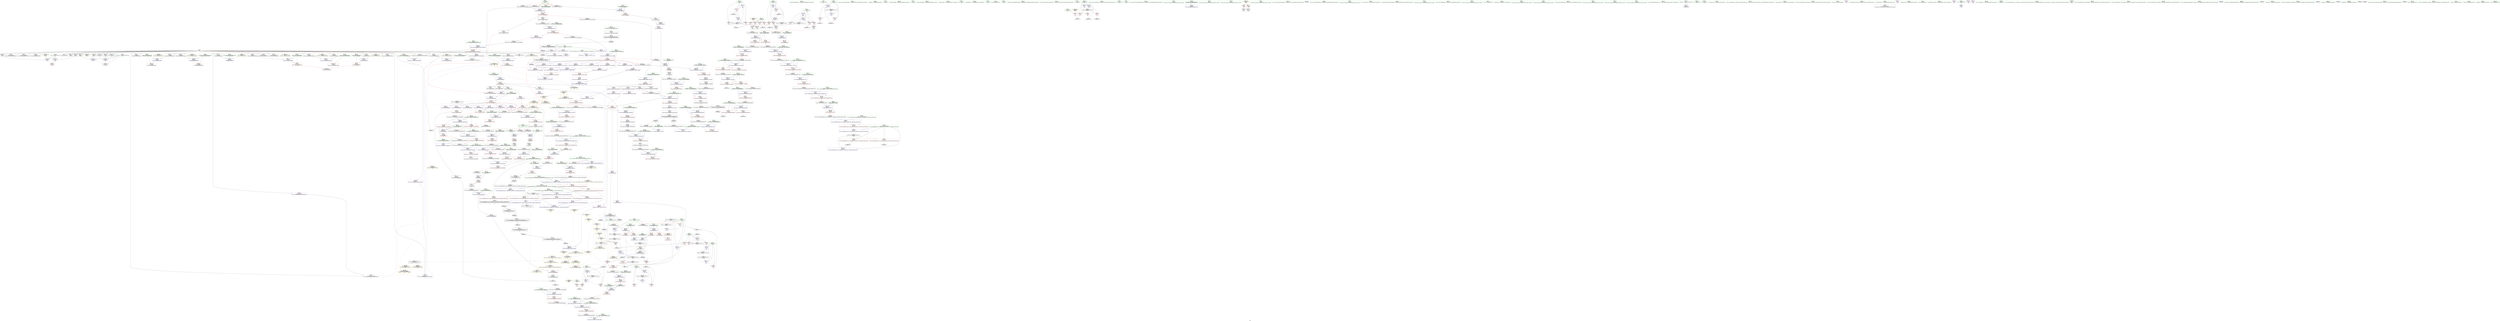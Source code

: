 digraph "SVFG" {
	label="SVFG";

	Node0x55d6d34b40a0 [shape=record,color=grey,label="{NodeID: 0\nNullPtr|{|<s31>46}}"];
	Node0x55d6d34b40a0 -> Node0x55d6d375fbf0[style=solid];
	Node0x55d6d34b40a0 -> Node0x55d6d375fcf0[style=solid];
	Node0x55d6d34b40a0 -> Node0x55d6d375fdc0[style=solid];
	Node0x55d6d34b40a0 -> Node0x55d6d375fe90[style=solid];
	Node0x55d6d34b40a0 -> Node0x55d6d375ff60[style=solid];
	Node0x55d6d34b40a0 -> Node0x55d6d3760030[style=solid];
	Node0x55d6d34b40a0 -> Node0x55d6d3760100[style=solid];
	Node0x55d6d34b40a0 -> Node0x55d6d37601d0[style=solid];
	Node0x55d6d34b40a0 -> Node0x55d6d37602a0[style=solid];
	Node0x55d6d34b40a0 -> Node0x55d6d3760370[style=solid];
	Node0x55d6d34b40a0 -> Node0x55d6d3760440[style=solid];
	Node0x55d6d34b40a0 -> Node0x55d6d3760510[style=solid];
	Node0x55d6d34b40a0 -> Node0x55d6d37605e0[style=solid];
	Node0x55d6d34b40a0 -> Node0x55d6d37606b0[style=solid];
	Node0x55d6d34b40a0 -> Node0x55d6d3760780[style=solid];
	Node0x55d6d34b40a0 -> Node0x55d6d375a580[style=solid];
	Node0x55d6d34b40a0 -> Node0x55d6d375a650[style=solid];
	Node0x55d6d34b40a0 -> Node0x55d6d375a720[style=solid];
	Node0x55d6d34b40a0 -> Node0x55d6d375a7f0[style=solid];
	Node0x55d6d34b40a0 -> Node0x55d6d375a8c0[style=solid];
	Node0x55d6d34b40a0 -> Node0x55d6d375a990[style=solid];
	Node0x55d6d34b40a0 -> Node0x55d6d375aa60[style=solid];
	Node0x55d6d34b40a0 -> Node0x55d6d375ab30[style=solid];
	Node0x55d6d34b40a0 -> Node0x55d6d375ac00[style=solid];
	Node0x55d6d34b40a0 -> Node0x55d6d375acd0[style=solid];
	Node0x55d6d34b40a0 -> Node0x55d6d3762930[style=solid];
	Node0x55d6d34b40a0 -> Node0x55d6d3775570[style=solid];
	Node0x55d6d34b40a0 -> Node0x55d6d3775640[style=solid];
	Node0x55d6d34b40a0 -> Node0x55d6d3775710[style=solid];
	Node0x55d6d34b40a0 -> Node0x55d6d37842f0[style=solid];
	Node0x55d6d34b40a0 -> Node0x55d6d376d7d0[style=solid];
	Node0x55d6d34b40a0:s31 -> Node0x55d6d3803ef0[style=solid,color=red];
	Node0x55d6d376d050 [shape=record,color=grey,label="{NodeID: 775\n655 = cmp(654, 656, )\n}"];
	Node0x55d6d37638d0 [shape=record,color=blue,label="{NodeID: 443\n79\<--215\nR\<--\nmain\n}"];
	Node0x55d6d37638d0 -> Node0x55d6d37b4580[style=dashed];
	Node0x55d6d3766e20 [shape=record,color=purple,label="{NodeID: 277\n568\<--562\n_M_start\<--this1\n_ZNSt12_Vector_baseIdSaIdEE12_Vector_implC2ERKS0_\n}"];
	Node0x55d6d3766e20 -> Node0x55d6d3775570[style=solid];
	Node0x55d6d3802b70 [shape=record,color=black,label="{NodeID: 1218\n794 = PHI(786, )\n1st arg _ZSt6fill_nIPdmdET_S1_T0_RKT1_ }"];
	Node0x55d6d3802b70 -> Node0x55d6d3776f70[style=solid];
	Node0x55d6d3757790 [shape=record,color=green,label="{NodeID: 111\n621\<--622\n__a.addr\<--__a.addr_field_insensitive\n_ZNSaIdEC2ERKS_\n}"];
	Node0x55d6d3757790 -> Node0x55d6d376c030[style=solid];
	Node0x55d6d3757790 -> Node0x55d6d3775d90[style=solid];
	Node0x55d6d3760b90 [shape=record,color=red,label="{NodeID: 388\n721\<--718\nthis1\<--this.addr\n_ZNK9__gnu_cxx13new_allocatorIdE8max_sizeEv\n}"];
	Node0x55d6d375be10 [shape=record,color=black,label="{NodeID: 222\n497\<--496\n\<--this1\n_ZNSt6vectorIdSaIdEE21_M_default_initializeEm\n}"];
	Node0x55d6d375be10 -> Node0x55d6d3766460[style=solid];
	Node0x55d6d375be10 -> Node0x55d6d3766530[style=solid];
	Node0x55d6d37fe490 [shape=record,color=black,label="{NodeID: 1163\n236 = PHI(362, )\n}"];
	Node0x55d6d37fe490 -> Node0x55d6d3769a00[style=solid];
	Node0x55d6d37581d0 [shape=record,color=green,label="{NodeID: 56\n129\<--130\n_ZNSt6vectorIdSaIdEEC2EmRKS0_\<--_ZNSt6vectorIdSaIdEEC2EmRKS0__field_insensitive\n}"];
	Node0x55d6d3776340 [shape=record,color=blue,label="{NodeID: 499\n688\<--685\nthis.addr\<--this\n_ZN9__gnu_cxx13new_allocatorIdE8allocateEmPKv\n}"];
	Node0x55d6d3776340 -> Node0x55d6d3760920[style=dashed];
	Node0x55d6d3769ba0 [shape=record,color=red,label="{NodeID: 333\n303\<--290\nthis1\<--this.addr\n_ZNSt6vectorIdSaIdEEC2EmRKS0_\n|{|<s2>24}}"];
	Node0x55d6d3769ba0 -> Node0x55d6d375b520[style=solid];
	Node0x55d6d3769ba0 -> Node0x55d6d375b5f0[style=solid];
	Node0x55d6d3769ba0:s2 -> Node0x55d6d3803010[style=solid,color=red];
	Node0x55d6d375f340 [shape=record,color=green,label="{NodeID: 167\n947\<--948\n__first.addr\<--__first.addr_field_insensitive\n_ZSt8_DestroyIPddEvT_S1_RSaIT0_E\n}"];
	Node0x55d6d375f340 -> Node0x55d6d37623f0[style=solid];
	Node0x55d6d375f340 -> Node0x55d6d3777fb0[style=solid];
	Node0x55d6d372c3a0 [shape=record,color=green,label="{NodeID: 1\n7\<--1\n__dso_handle\<--dummyObj\nGlob }"];
	Node0x55d6d376d1d0 [shape=record,color=grey,label="{NodeID: 776\n175 = cmp(174, 176, )\n}"];
	Node0x55d6d37639a0 [shape=record,color=blue,label="{NodeID: 444\n77\<--218\nL\<--\nmain\n}"];
	Node0x55d6d37639a0 -> Node0x55d6d37b1880[style=dashed];
	Node0x55d6d3766ef0 [shape=record,color=purple,label="{NodeID: 278\n570\<--562\n_M_finish\<--this1\n_ZNSt12_Vector_baseIdSaIdEE12_Vector_implC2ERKS0_\n}"];
	Node0x55d6d3766ef0 -> Node0x55d6d3775640[style=solid];
	Node0x55d6d3802c80 [shape=record,color=black,label="{NodeID: 1219\n795 = PHI(781, )\n2nd arg _ZSt6fill_nIPdmdET_S1_T0_RKT1_ }"];
	Node0x55d6d3802c80 -> Node0x55d6d3777040[style=solid];
	Node0x55d6d3757860 [shape=record,color=green,label="{NodeID: 112\n630\<--631\n_ZN9__gnu_cxx13new_allocatorIdEC2ERKS1_\<--_ZN9__gnu_cxx13new_allocatorIdEC2ERKS1__field_insensitive\n}"];
	Node0x55d6d3760c60 [shape=record,color=red,label="{NodeID: 389\n740\<--731\n\<--__first.addr\n_ZSt27__uninitialized_default_n_aIPdmdET_S1_T0_RSaIT1_E\n|{<s0>50}}"];
	Node0x55d6d3760c60:s0 -> Node0x55d6d3801600[style=solid,color=red];
	Node0x55d6d375bee0 [shape=record,color=black,label="{NodeID: 223\n502\<--496\n\<--this1\n_ZNSt6vectorIdSaIdEE21_M_default_initializeEm\n|{<s0>35}}"];
	Node0x55d6d375bee0:s0 -> Node0x55d6d3802850[style=solid,color=red];
	Node0x55d6d37fe5d0 [shape=record,color=black,label="{NodeID: 1164\n409 = PHI(746, )\n|{<s0>28}}"];
	Node0x55d6d37fe5d0:s0 -> Node0x55d6d38036c0[style=solid,color=red];
	Node0x55d6d37582d0 [shape=record,color=green,label="{NodeID: 57\n132\<--133\n_ZNSaIdED2Ev\<--_ZNSaIdED2Ev_field_insensitive\n}"];
	Node0x55d6d3776410 [shape=record,color=blue,label="{NodeID: 500\n690\<--686\n__n.addr\<--__n\n_ZN9__gnu_cxx13new_allocatorIdE8allocateEmPKv\n}"];
	Node0x55d6d3776410 -> Node0x55d6d37609f0[style=dashed];
	Node0x55d6d3776410 -> Node0x55d6d3760ac0[style=dashed];
	Node0x55d6d3769c70 [shape=record,color=red,label="{NodeID: 334\n305\<--292\n\<--__n.addr\n_ZNSt6vectorIdSaIdEEC2EmRKS0_\n|{<s0>23}}"];
	Node0x55d6d3769c70:s0 -> Node0x55d6d3801e00[style=solid,color=red];
	Node0x55d6d375f410 [shape=record,color=green,label="{NodeID: 168\n949\<--950\n__last.addr\<--__last.addr_field_insensitive\n_ZSt8_DestroyIPddEvT_S1_RSaIT0_E\n}"];
	Node0x55d6d375f410 -> Node0x55d6d37624c0[style=solid];
	Node0x55d6d375f410 -> Node0x55d6d3778080[style=solid];
	Node0x55d6d3743ff0 [shape=record,color=green,label="{NodeID: 2\n12\<--1\n.str\<--dummyObj\nGlob }"];
	Node0x55d6d376d350 [shape=record,color=grey,label="{NodeID: 777\n213 = cmp(211, 212, )\n}"];
	Node0x55d6d3763a70 [shape=record,color=blue,label="{NodeID: 445\n81\<--223\nit\<--inc33\nmain\n}"];
	Node0x55d6d3763a70 -> Node0x55d6d3768c30[style=dashed];
	Node0x55d6d3763a70 -> Node0x55d6d3768d00[style=dashed];
	Node0x55d6d3763a70 -> Node0x55d6d3763a70[style=dashed];
	Node0x55d6d3763a70 -> Node0x55d6d37a7880[style=dashed];
	Node0x55d6d3766fc0 [shape=record,color=purple,label="{NodeID: 279\n572\<--562\n_M_end_of_storage\<--this1\n_ZNSt12_Vector_baseIdSaIdEE12_Vector_implC2ERKS0_\n}"];
	Node0x55d6d3766fc0 -> Node0x55d6d3775710[style=solid];
	Node0x55d6d3802d90 [shape=record,color=black,label="{NodeID: 1220\n576 = PHI(462, )\n0th arg _ZNSt12_Vector_baseIdSaIdEE17_M_create_storageEm }"];
	Node0x55d6d3802d90 -> Node0x55d6d37757e0[style=solid];
	Node0x55d6d3757960 [shape=record,color=green,label="{NodeID: 113\n636\<--637\nthis.addr\<--this.addr_field_insensitive\n_ZN9__gnu_cxx13new_allocatorIdEC2ERKS1_\n}"];
	Node0x55d6d3757960 -> Node0x55d6d376c100[style=solid];
	Node0x55d6d3757960 -> Node0x55d6d3775e60[style=solid];
	Node0x55d6d3760d30 [shape=record,color=red,label="{NodeID: 390\n741\<--733\n\<--__n.addr\n_ZSt27__uninitialized_default_n_aIPdmdET_S1_T0_RSaIT1_E\n|{<s0>50}}"];
	Node0x55d6d3760d30:s0 -> Node0x55d6d3801710[style=solid,color=red];
	Node0x55d6d375bfb0 [shape=record,color=black,label="{NodeID: 224\n507\<--496\n\<--this1\n_ZNSt6vectorIdSaIdEE21_M_default_initializeEm\n}"];
	Node0x55d6d375bfb0 -> Node0x55d6d3766600[style=solid];
	Node0x55d6d375bfb0 -> Node0x55d6d37666d0[style=solid];
	Node0x55d6d37fe710 [shape=record,color=black,label="{NodeID: 1165\n503 = PHI(746, )\n|{<s0>36}}"];
	Node0x55d6d37fe710:s0 -> Node0x55d6d38049f0[style=solid,color=red];
	Node0x55d6d37583d0 [shape=record,color=green,label="{NodeID: 58\n143\<--144\n_ZNSt6vectorIdSaIdEEixEm\<--_ZNSt6vectorIdSaIdEEixEm_field_insensitive\n}"];
	Node0x55d6d37764e0 [shape=record,color=blue,label="{NodeID: 501\n692\<--687\n.addr\<--\n_ZN9__gnu_cxx13new_allocatorIdE8allocateEmPKv\n}"];
	Node0x55d6d3769d40 [shape=record,color=red,label="{NodeID: 335\n310\<--292\n\<--__n.addr\n_ZNSt6vectorIdSaIdEEC2EmRKS0_\n|{<s0>24}}"];
	Node0x55d6d3769d40:s0 -> Node0x55d6d3803150[style=solid,color=red];
	Node0x55d6d375f4e0 [shape=record,color=green,label="{NodeID: 169\n951\<--952\n.addr\<--.addr_field_insensitive\n_ZSt8_DestroyIPddEvT_S1_RSaIT0_E\n}"];
	Node0x55d6d375f4e0 -> Node0x55d6d3778150[style=solid];
	Node0x55d6d3753930 [shape=record,color=green,label="{NodeID: 3\n14\<--1\n.str.1\<--dummyObj\nGlob }"];
	Node0x55d6d37bf5d0 [shape=record,color=yellow,style=double,label="{NodeID: 944\n40V_1 = ENCHI(MR_40V_0)\npts\{711 \}\nFun[_ZNSt6vectorIdSaIdEE21_M_default_initializeEm]|{<s0>36}}"];
	Node0x55d6d37bf5d0:s0 -> Node0x55d6d37c0980[style=dashed,color=red];
	Node0x55d6d376d4d0 [shape=record,color=grey,label="{NodeID: 778\n377 = cmp(374, 376, )\n}"];
	Node0x55d6d3763b40 [shape=record,color=blue,label="{NodeID: 446\n93\<--171\np\<--\nmain\n}"];
	Node0x55d6d3763b40 -> Node0x55d6d3769450[style=dashed];
	Node0x55d6d3763b40 -> Node0x55d6d3769520[style=dashed];
	Node0x55d6d3763b40 -> Node0x55d6d3763ce0[style=dashed];
	Node0x55d6d3763b40 -> Node0x55d6d37a9680[style=dashed];
	Node0x55d6d3767090 [shape=record,color=purple,label="{NodeID: 280\n589\<--584\n_M_impl\<--this1\n_ZNSt12_Vector_baseIdSaIdEE17_M_create_storageEm\n}"];
	Node0x55d6d3802ed0 [shape=record,color=black,label="{NodeID: 1221\n577 = PHI(468, )\n1st arg _ZNSt12_Vector_baseIdSaIdEE17_M_create_storageEm }"];
	Node0x55d6d3802ed0 -> Node0x55d6d37758b0[style=solid];
	Node0x55d6d375c5a0 [shape=record,color=green,label="{NodeID: 114\n638\<--639\n.addr\<--.addr_field_insensitive\n_ZN9__gnu_cxx13new_allocatorIdEC2ERKS1_\n}"];
	Node0x55d6d375c5a0 -> Node0x55d6d3775f30[style=solid];
	Node0x55d6d3760e00 [shape=record,color=red,label="{NodeID: 391\n751\<--748\nthis1\<--this.addr\n_ZNSt12_Vector_baseIdSaIdEE19_M_get_Tp_allocatorEv\n}"];
	Node0x55d6d3760e00 -> Node0x55d6d3767980[style=solid];
	Node0x55d6d375c080 [shape=record,color=black,label="{NodeID: 225\n531\<--527\nsub.ptr.lhs.cast\<--\n_ZNSt12_Vector_baseIdSaIdEED2Ev\n}"];
	Node0x55d6d375c080 -> Node0x55d6d3784890[style=solid];
	Node0x55d6d37fe850 [shape=record,color=black,label="{NodeID: 1166\n504 = PHI(727, )\n}"];
	Node0x55d6d37fe850 -> Node0x55d6d3775090[style=solid];
	Node0x55d6d37584d0 [shape=record,color=green,label="{NodeID: 59\n165\<--166\n_ZNSt6vectorIdSaIdEED2Ev\<--_ZNSt6vectorIdSaIdEED2Ev_field_insensitive\n}"];
	Node0x55d6d37765b0 [shape=record,color=blue,label="{NodeID: 502\n718\<--717\nthis.addr\<--this\n_ZNK9__gnu_cxx13new_allocatorIdE8max_sizeEv\n}"];
	Node0x55d6d37765b0 -> Node0x55d6d3760b90[style=dashed];
	Node0x55d6d3769e10 [shape=record,color=red,label="{NodeID: 336\n306\<--294\n\<--__a.addr\n_ZNSt6vectorIdSaIdEEC2EmRKS0_\n|{<s0>23}}"];
	Node0x55d6d3769e10:s0 -> Node0x55d6d3801f10[style=solid,color=red];
	Node0x55d6d375f5b0 [shape=record,color=green,label="{NodeID: 170\n959\<--960\n_ZSt8_DestroyIPdEvT_S1_\<--_ZSt8_DestroyIPdEvT_S1__field_insensitive\n}"];
	Node0x55d6d3753bf0 [shape=record,color=green,label="{NodeID: 4\n16\<--1\nstdin\<--dummyObj\nGlob }"];
	Node0x55d6d37bf6b0 [shape=record,color=yellow,style=double,label="{NodeID: 945\n42V_1 = ENCHI(MR_42V_0)\npts\{680000 \}\nFun[_ZNSt6vectorIdSaIdEE21_M_default_initializeEm]}"];
	Node0x55d6d37bf6b0 -> Node0x55d6d376b400[style=dashed];
	Node0x55d6d376d650 [shape=record,color=grey,label="{NodeID: 779\n231 = cmp(229, 230, )\n}"];
	Node0x55d6d3763c10 [shape=record,color=blue,label="{NodeID: 447\n95\<--98\ni35\<--\nmain\n}"];
	Node0x55d6d3763c10 -> Node0x55d6d37695f0[style=dashed];
	Node0x55d6d3763c10 -> Node0x55d6d37696c0[style=dashed];
	Node0x55d6d3763c10 -> Node0x55d6d3769790[style=dashed];
	Node0x55d6d3763c10 -> Node0x55d6d3763db0[style=dashed];
	Node0x55d6d3763c10 -> Node0x55d6d37a9b80[style=dashed];
	Node0x55d6d3767160 [shape=record,color=purple,label="{NodeID: 281\n590\<--584\n_M_start\<--this1\n_ZNSt12_Vector_baseIdSaIdEE17_M_create_storageEm\n}"];
	Node0x55d6d3767160 -> Node0x55d6d3775980[style=solid];
	Node0x55d6d3803010 [shape=record,color=black,label="{NodeID: 1222\n488 = PHI(303, )\n0th arg _ZNSt6vectorIdSaIdEE21_M_default_initializeEm }"];
	Node0x55d6d3803010 -> Node0x55d6d3774ef0[style=solid];
	Node0x55d6d375c630 [shape=record,color=green,label="{NodeID: 115\n647\<--648\nthis.addr\<--this.addr_field_insensitive\n_ZNSt12_Vector_baseIdSaIdEE11_M_allocateEm\n}"];
	Node0x55d6d375c630 -> Node0x55d6d376c1d0[style=solid];
	Node0x55d6d375c630 -> Node0x55d6d3776000[style=solid];
	Node0x55d6d3760ed0 [shape=record,color=red,label="{NodeID: 392\n768\<--758\n\<--__first.addr\n_ZSt25__uninitialized_default_nIPdmET_S1_T0_\n|{<s0>51}}"];
	Node0x55d6d3760ed0:s0 -> Node0x55d6d38000e0[style=solid,color=red];
	Node0x55d6d375c150 [shape=record,color=black,label="{NodeID: 226\n532\<--530\nsub.ptr.rhs.cast\<--\n_ZNSt12_Vector_baseIdSaIdEED2Ev\n}"];
	Node0x55d6d375c150 -> Node0x55d6d3784890[style=solid];
	Node0x55d6d37fe990 [shape=record,color=black,label="{NodeID: 1167\n586 = PHI(644, )\n}"];
	Node0x55d6d37fe990 -> Node0x55d6d3775980[style=solid];
	Node0x55d6d37585d0 [shape=record,color=green,label="{NodeID: 60\n200\<--201\n_ZSt3maxIdERKT_S2_S2_\<--_ZSt3maxIdERKT_S2_S2__field_insensitive\n}"];
	Node0x55d6d3776680 [shape=record,color=blue,label="{NodeID: 503\n731\<--728\n__first.addr\<--__first\n_ZSt27__uninitialized_default_n_aIPdmdET_S1_T0_RSaIT1_E\n}"];
	Node0x55d6d3776680 -> Node0x55d6d3760c60[style=dashed];
	Node0x55d6d3769ee0 [shape=record,color=red,label="{NodeID: 337\n325\<--296\nexn\<--exn.slot\n_ZNSt6vectorIdSaIdEEC2EmRKS0_\n}"];
	Node0x55d6d375f6b0 [shape=record,color=green,label="{NodeID: 171\n965\<--966\n__first.addr\<--__first.addr_field_insensitive\n_ZSt8_DestroyIPdEvT_S1_\n}"];
	Node0x55d6d375f6b0 -> Node0x55d6d3762590[style=solid];
	Node0x55d6d375f6b0 -> Node0x55d6d3778220[style=solid];
	Node0x55d6d3753c80 [shape=record,color=green,label="{NodeID: 5\n17\<--1\n.str.2\<--dummyObj\nGlob }"];
	Node0x55d6d376d7d0 [shape=record,color=grey,label="{NodeID: 780\n877 = cmp(876, 3, )\n}"];
	Node0x55d6d3763ce0 [shape=record,color=blue,label="{NodeID: 448\n93\<--239\np\<--mul\nmain\n}"];
	Node0x55d6d3763ce0 -> Node0x55d6d3769450[style=dashed];
	Node0x55d6d3763ce0 -> Node0x55d6d3769520[style=dashed];
	Node0x55d6d3763ce0 -> Node0x55d6d3763ce0[style=dashed];
	Node0x55d6d3763ce0 -> Node0x55d6d37a9680[style=dashed];
	Node0x55d6d3767230 [shape=record,color=purple,label="{NodeID: 282\n592\<--584\n_M_impl2\<--this1\n_ZNSt12_Vector_baseIdSaIdEE17_M_create_storageEm\n}"];
	Node0x55d6d3803150 [shape=record,color=black,label="{NodeID: 1223\n489 = PHI(310, )\n1st arg _ZNSt6vectorIdSaIdEE21_M_default_initializeEm }"];
	Node0x55d6d3803150 -> Node0x55d6d3774fc0[style=solid];
	Node0x55d6d375c700 [shape=record,color=green,label="{NodeID: 116\n649\<--650\n__n.addr\<--__n.addr_field_insensitive\n_ZNSt12_Vector_baseIdSaIdEE11_M_allocateEm\n}"];
	Node0x55d6d375c700 -> Node0x55d6d376c2a0[style=solid];
	Node0x55d6d375c700 -> Node0x55d6d376c370[style=solid];
	Node0x55d6d375c700 -> Node0x55d6d37760d0[style=solid];
	Node0x55d6d3760fa0 [shape=record,color=red,label="{NodeID: 393\n769\<--760\n\<--__n.addr\n_ZSt25__uninitialized_default_nIPdmET_S1_T0_\n|{<s0>51}}"];
	Node0x55d6d3760fa0:s0 -> Node0x55d6d38001f0[style=solid,color=red];
	Node0x55d6d375c220 [shape=record,color=black,label="{NodeID: 227\n563\<--562\n\<--this1\n_ZNSt12_Vector_baseIdSaIdEE12_Vector_implC2ERKS0_\n|{<s0>41}}"];
	Node0x55d6d375c220:s0 -> Node0x55d6d3800300[style=solid,color=red];
	Node0x55d6d37fead0 [shape=record,color=black,label="{NodeID: 1168\n661 = PHI(668, )\n}"];
	Node0x55d6d37fead0 -> Node0x55d6d37842f0[style=solid];
	Node0x55d6d37586d0 [shape=record,color=green,label="{NodeID: 61\n251\<--252\nprintf\<--printf_field_insensitive\n}"];
	Node0x55d6d3776750 [shape=record,color=blue,label="{NodeID: 504\n733\<--729\n__n.addr\<--__n\n_ZSt27__uninitialized_default_n_aIPdmdET_S1_T0_RSaIT1_E\n}"];
	Node0x55d6d3776750 -> Node0x55d6d3760d30[style=dashed];
	Node0x55d6d3769fb0 [shape=record,color=red,label="{NodeID: 338\n326\<--298\nsel\<--ehselector.slot\n_ZNSt6vectorIdSaIdEEC2EmRKS0_\n}"];
	Node0x55d6d375f780 [shape=record,color=green,label="{NodeID: 172\n967\<--968\n__last.addr\<--__last.addr_field_insensitive\n_ZSt8_DestroyIPdEvT_S1_\n}"];
	Node0x55d6d375f780 -> Node0x55d6d3762660[style=solid];
	Node0x55d6d375f780 -> Node0x55d6d37782f0[style=solid];
	Node0x55d6d3753d10 [shape=record,color=green,label="{NodeID: 6\n19\<--1\n.str.3\<--dummyObj\nGlob }"];
	Node0x55d6d376d950 [shape=record,color=grey,label="{NodeID: 781\n702 = cmp(698, 699, )\n}"];
	Node0x55d6d3763db0 [shape=record,color=blue,label="{NodeID: 449\n95\<--243\ni35\<--inc44\nmain\n}"];
	Node0x55d6d3763db0 -> Node0x55d6d37695f0[style=dashed];
	Node0x55d6d3763db0 -> Node0x55d6d37696c0[style=dashed];
	Node0x55d6d3763db0 -> Node0x55d6d3769790[style=dashed];
	Node0x55d6d3763db0 -> Node0x55d6d3763db0[style=dashed];
	Node0x55d6d3763db0 -> Node0x55d6d37a9b80[style=dashed];
	Node0x55d6d3767300 [shape=record,color=purple,label="{NodeID: 283\n593\<--584\n_M_start3\<--this1\n_ZNSt12_Vector_baseIdSaIdEE17_M_create_storageEm\n}"];
	Node0x55d6d3767300 -> Node0x55d6d376bcf0[style=solid];
	Node0x55d6d3803290 [shape=record,color=black,label="{NodeID: 1224\n889 = PHI(426, 550, )\n0th arg __clang_call_terminate }"];
	Node0x55d6d375c7d0 [shape=record,color=green,label="{NodeID: 117\n662\<--663\n_ZNSt16allocator_traitsISaIdEE8allocateERS0_m\<--_ZNSt16allocator_traitsISaIdEE8allocateERS0_m_field_insensitive\n}"];
	Node0x55d6d3761070 [shape=record,color=red,label="{NodeID: 394\n785\<--777\n\<--__first.addr\n_ZNSt27__uninitialized_default_n_1ILb1EE18__uninit_default_nIPdmEET_S3_T0_\n|{<s0>52}}"];
	Node0x55d6d3761070:s0 -> Node0x55d6d3802a60[style=solid,color=red];
	Node0x55d6d375c2f0 [shape=record,color=black,label="{NodeID: 228\n613\<--612\n\<--this1\n_ZNSt12_Vector_baseIdSaIdEE12_Vector_implD2Ev\n|{<s0>43}}"];
	Node0x55d6d375c2f0:s0 -> Node0x55d6d38037d0[style=solid,color=red];
	Node0x55d6d37fec10 [shape=record,color=black,label="{NodeID: 1169\n680 = PHI(684, )\n}"];
	Node0x55d6d37fec10 -> Node0x55d6d3764aa0[style=solid];
	Node0x55d6d37587d0 [shape=record,color=green,label="{NodeID: 62\n277\<--278\nthis.addr\<--this.addr_field_insensitive\n_ZNSaIdEC2Ev\n}"];
	Node0x55d6d37587d0 -> Node0x55d6d3769ad0[style=solid];
	Node0x55d6d37587d0 -> Node0x55d6d3763f50[style=solid];
	Node0x55d6d3776820 [shape=record,color=blue,label="{NodeID: 505\n735\<--730\n.addr\<--\n_ZSt27__uninitialized_default_n_aIPdmdET_S1_T0_RSaIT1_E\n}"];
	Node0x55d6d376a080 [shape=record,color=red,label="{NodeID: 339\n339\<--336\nthis1\<--this.addr\n_ZNSaIdED2Ev\n}"];
	Node0x55d6d376a080 -> Node0x55d6d375b6c0[style=solid];
	Node0x55d6d375f850 [shape=record,color=green,label="{NodeID: 173\n974\<--975\n_ZNSt12_Destroy_auxILb1EE9__destroyIPdEEvT_S3_\<--_ZNSt12_Destroy_auxILb1EE9__destroyIPdEEvT_S3__field_insensitive\n}"];
	Node0x55d6d3753da0 [shape=record,color=green,label="{NodeID: 7\n21\<--1\nstdout\<--dummyObj\nGlob }"];
	Node0x55d6d37a4970 [shape=record,color=black,label="{NodeID: 782\nMR_40V_2 = PHI(MR_40V_3, MR_40V_1, )\npts\{711 \}\n|{|<s1>54}}"];
	Node0x55d6d37a4970 -> Node0x55d6d3777520[style=dashed];
	Node0x55d6d37a4970:s1 -> Node0x55d6d37ccbf0[style=dashed,color=blue];
	Node0x55d6d3763e80 [shape=record,color=blue,label="{NodeID: 450\n59\<--256\ntt\<--inc50\nmain\n}"];
	Node0x55d6d3763e80 -> Node0x55d6d37a5050[style=dashed];
	Node0x55d6d37673d0 [shape=record,color=purple,label="{NodeID: 284\n595\<--584\n_M_impl4\<--this1\n_ZNSt12_Vector_baseIdSaIdEE17_M_create_storageEm\n}"];
	Node0x55d6d38034a0 [shape=record,color=black,label="{NodeID: 1225\n944 = PHI(403, )\n0th arg _ZSt8_DestroyIPddEvT_S1_RSaIT0_E }"];
	Node0x55d6d38034a0 -> Node0x55d6d3777fb0[style=solid];
	Node0x55d6d375c8d0 [shape=record,color=green,label="{NodeID: 118\n671\<--672\n__a.addr\<--__a.addr_field_insensitive\n_ZNSt16allocator_traitsISaIdEE8allocateERS0_m\n}"];
	Node0x55d6d375c8d0 -> Node0x55d6d376c440[style=solid];
	Node0x55d6d375c8d0 -> Node0x55d6d37761a0[style=solid];
	Node0x55d6d3761140 [shape=record,color=red,label="{NodeID: 395\n786\<--779\n\<--__n.addr\n_ZNSt27__uninitialized_default_n_1ILb1EE18__uninit_default_nIPdmEET_S3_T0_\n|{<s0>52}}"];
	Node0x55d6d3761140:s0 -> Node0x55d6d3802b70[style=solid,color=red];
	Node0x55d6d375c3c0 [shape=record,color=black,label="{NodeID: 229\n626\<--625\n\<--this1\n_ZNSaIdEC2ERKS_\n|{<s0>44}}"];
	Node0x55d6d375c3c0:s0 -> Node0x55d6d3803ab0[style=solid,color=red];
	Node0x55d6d37fed50 [shape=record,color=black,label="{NodeID: 1170\n699 = PHI(716, )\n}"];
	Node0x55d6d37fed50 -> Node0x55d6d376d950[style=solid];
	Node0x55d6d37588a0 [shape=record,color=green,label="{NodeID: 63\n283\<--284\n_ZN9__gnu_cxx13new_allocatorIdEC2Ev\<--_ZN9__gnu_cxx13new_allocatorIdEC2Ev_field_insensitive\n}"];
	Node0x55d6d37768f0 [shape=record,color=blue,label="{NodeID: 506\n748\<--747\nthis.addr\<--this\n_ZNSt12_Vector_baseIdSaIdEE19_M_get_Tp_allocatorEv\n}"];
	Node0x55d6d37768f0 -> Node0x55d6d3760e00[style=dashed];
	Node0x55d6d376a150 [shape=record,color=red,label="{NodeID: 340\n354\<--348\nthis1\<--this.addr\n_ZNSt6vectorIdSaIdEEixEm\n}"];
	Node0x55d6d376a150 -> Node0x55d6d375b790[style=solid];
	Node0x55d6d375f950 [shape=record,color=green,label="{NodeID: 174\n980\<--981\n.addr\<--.addr_field_insensitive\n_ZNSt12_Destroy_auxILb1EE9__destroyIPdEEvT_S3_\n}"];
	Node0x55d6d375f950 -> Node0x55d6d37783c0[style=solid];
	Node0x55d6d37545e0 [shape=record,color=green,label="{NodeID: 8\n22\<--1\n_ZSt3cin\<--dummyObj\nGlob }"];
	Node0x55d6d37a4a60 [shape=record,color=black,label="{NodeID: 783\nMR_194V_3 = PHI(MR_194V_4, MR_194V_2, )\npts\{820 \}\n}"];
	Node0x55d6d37a4a60 -> Node0x55d6d3761480[style=dashed];
	Node0x55d6d37a4a60 -> Node0x55d6d3761550[style=dashed];
	Node0x55d6d37a4a60 -> Node0x55d6d3761620[style=dashed];
	Node0x55d6d37a4a60 -> Node0x55d6d37776c0[style=dashed];
	Node0x55d6d3763f50 [shape=record,color=blue,label="{NodeID: 451\n277\<--276\nthis.addr\<--this\n_ZNSaIdEC2Ev\n}"];
	Node0x55d6d3763f50 -> Node0x55d6d3769ad0[style=dashed];
	Node0x55d6d37674a0 [shape=record,color=purple,label="{NodeID: 285\n596\<--584\n_M_finish\<--this1\n_ZNSt12_Vector_baseIdSaIdEE17_M_create_storageEm\n}"];
	Node0x55d6d37674a0 -> Node0x55d6d3775a50[style=solid];
	Node0x55d6d38035b0 [shape=record,color=black,label="{NodeID: 1226\n945 = PHI(407, )\n1st arg _ZSt8_DestroyIPddEvT_S1_RSaIT0_E }"];
	Node0x55d6d38035b0 -> Node0x55d6d3778080[style=solid];
	Node0x55d6d375c9a0 [shape=record,color=green,label="{NodeID: 119\n673\<--674\n__n.addr\<--__n.addr_field_insensitive\n_ZNSt16allocator_traitsISaIdEE8allocateERS0_m\n}"];
	Node0x55d6d375c9a0 -> Node0x55d6d3760850[style=solid];
	Node0x55d6d375c9a0 -> Node0x55d6d3776270[style=solid];
	Node0x55d6d37bc770 [shape=record,color=yellow,style=double,label="{NodeID: 894\n54V_1 = ENCHI(MR_54V_0)\npts\{297 \}\nFun[_ZNSt6vectorIdSaIdEEC2EmRKS0_]}"];
	Node0x55d6d37bc770 -> Node0x55d6d3764290[style=dashed];
	Node0x55d6d3761210 [shape=record,color=red,label="{NodeID: 396\n805\<--796\n\<--__first.addr\n_ZSt6fill_nIPdmdET_S1_T0_RKT1_\n|{<s0>53}}"];
	Node0x55d6d3761210:s0 -> Node0x55d6d3800550[style=solid,color=red];
	Node0x55d6d375c490 [shape=record,color=black,label="{NodeID: 230\n628\<--627\n\<--\n_ZNSaIdEC2ERKS_\n|{<s0>44}}"];
	Node0x55d6d375c490:s0 -> Node0x55d6d3803bc0[style=solid,color=red];
	Node0x55d6d37fee90 [shape=record,color=black,label="{NodeID: 1171\n742 = PHI(755, )\n}"];
	Node0x55d6d37fee90 -> Node0x55d6d3764de0[style=solid];
	Node0x55d6d37589a0 [shape=record,color=green,label="{NodeID: 64\n290\<--291\nthis.addr\<--this.addr_field_insensitive\n_ZNSt6vectorIdSaIdEEC2EmRKS0_\n}"];
	Node0x55d6d37589a0 -> Node0x55d6d3769ba0[style=solid];
	Node0x55d6d37589a0 -> Node0x55d6d3764020[style=solid];
	Node0x55d6d37769c0 [shape=record,color=blue,label="{NodeID: 507\n758\<--756\n__first.addr\<--__first\n_ZSt25__uninitialized_default_nIPdmET_S1_T0_\n}"];
	Node0x55d6d37769c0 -> Node0x55d6d3760ed0[style=dashed];
	Node0x55d6d376a220 [shape=record,color=red,label="{NodeID: 341\n359\<--350\n\<--__n.addr\n_ZNSt6vectorIdSaIdEEixEm\n}"];
	Node0x55d6d375fa20 [shape=record,color=green,label="{NodeID: 175\n982\<--983\n.addr1\<--.addr1_field_insensitive\n_ZNSt12_Destroy_auxILb1EE9__destroyIPdEEvT_S3_\n}"];
	Node0x55d6d375fa20 -> Node0x55d6d3778490[style=solid];
	Node0x55d6d37546a0 [shape=record,color=green,label="{NodeID: 9\n23\<--1\n.str.4\<--dummyObj\nGlob }"];
	Node0x55d6d37a4f60 [shape=record,color=black,label="{NodeID: 784\nMR_202V_3 = PHI(MR_202V_4, MR_202V_2, )\npts\{828 \}\n}"];
	Node0x55d6d37a4f60 -> Node0x55d6d3761960[style=dashed];
	Node0x55d6d37a4f60 -> Node0x55d6d3761a30[style=dashed];
	Node0x55d6d37a4f60 -> Node0x55d6d37775f0[style=dashed];
	Node0x55d6d3764020 [shape=record,color=blue,label="{NodeID: 452\n290\<--287\nthis.addr\<--this\n_ZNSt6vectorIdSaIdEEC2EmRKS0_\n}"];
	Node0x55d6d3764020 -> Node0x55d6d3769ba0[style=dashed];
	Node0x55d6d3767570 [shape=record,color=purple,label="{NodeID: 286\n598\<--584\n_M_impl5\<--this1\n_ZNSt12_Vector_baseIdSaIdEE17_M_create_storageEm\n}"];
	Node0x55d6d38036c0 [shape=record,color=black,label="{NodeID: 1227\n946 = PHI(409, )\n2nd arg _ZSt8_DestroyIPddEvT_S1_RSaIT0_E }"];
	Node0x55d6d38036c0 -> Node0x55d6d3778150[style=solid];
	Node0x55d6d375ca70 [shape=record,color=green,label="{NodeID: 120\n681\<--682\n_ZN9__gnu_cxx13new_allocatorIdE8allocateEmPKv\<--_ZN9__gnu_cxx13new_allocatorIdE8allocateEmPKv_field_insensitive\n}"];
	Node0x55d6d37bc850 [shape=record,color=yellow,style=double,label="{NodeID: 895\n56V_1 = ENCHI(MR_56V_0)\npts\{299 \}\nFun[_ZNSt6vectorIdSaIdEEC2EmRKS0_]}"];
	Node0x55d6d37bc850 -> Node0x55d6d3764360[style=dashed];
	Node0x55d6d37612e0 [shape=record,color=red,label="{NodeID: 397\n809\<--798\n\<--__n.addr\n_ZSt6fill_nIPdmdET_S1_T0_RKT1_\n|{<s0>54}}"];
	Node0x55d6d37612e0:s0 -> Node0x55d6d37ff990[style=solid,color=red];
	Node0x55d6d3764870 [shape=record,color=black,label="{NodeID: 231\n659\<--658\n\<--_M_impl\n_ZNSt12_Vector_baseIdSaIdEE11_M_allocateEm\n|{<s0>45}}"];
	Node0x55d6d3764870:s0 -> Node0x55d6d37ff5a0[style=solid,color=red];
	Node0x55d6d37fefd0 [shape=record,color=black,label="{NodeID: 1172\n770 = PHI(774, )\n}"];
	Node0x55d6d37fefd0 -> Node0x55d6d3765050[style=solid];
	Node0x55d6d3758a70 [shape=record,color=green,label="{NodeID: 65\n292\<--293\n__n.addr\<--__n.addr_field_insensitive\n_ZNSt6vectorIdSaIdEEC2EmRKS0_\n}"];
	Node0x55d6d3758a70 -> Node0x55d6d3769c70[style=solid];
	Node0x55d6d3758a70 -> Node0x55d6d3769d40[style=solid];
	Node0x55d6d3758a70 -> Node0x55d6d37640f0[style=solid];
	Node0x55d6d3776a90 [shape=record,color=blue,label="{NodeID: 508\n760\<--757\n__n.addr\<--__n\n_ZSt25__uninitialized_default_nIPdmET_S1_T0_\n}"];
	Node0x55d6d3776a90 -> Node0x55d6d3760fa0[style=dashed];
	Node0x55d6d376a2f0 [shape=record,color=red,label="{NodeID: 342\n358\<--357\n\<--_M_start\n_ZNSt6vectorIdSaIdEEixEm\n}"];
	Node0x55d6d376a2f0 -> Node0x55d6d3767bf0[style=solid];
	Node0x55d6d375faf0 [shape=record,color=green,label="{NodeID: 176\n27\<--987\n_GLOBAL__sub_I_RomaWhite_2_0.cpp\<--_GLOBAL__sub_I_RomaWhite_2_0.cpp_field_insensitive\n}"];
	Node0x55d6d375faf0 -> Node0x55d6d3762830[style=solid];
	Node0x55d6d37547a0 [shape=record,color=green,label="{NodeID: 10\n26\<--1\n\<--dummyObj\nCan only get source location for instruction, argument, global var or function.}"];
	Node0x55d6d37a5050 [shape=record,color=black,label="{NodeID: 785\nMR_8V_3 = PHI(MR_8V_4, MR_8V_2, )\npts\{60 \}\n}"];
	Node0x55d6d37a5050 -> Node0x55d6d3768000[style=dashed];
	Node0x55d6d37a5050 -> Node0x55d6d37680d0[style=dashed];
	Node0x55d6d37a5050 -> Node0x55d6d37681a0[style=dashed];
	Node0x55d6d37a5050 -> Node0x55d6d3763e80[style=dashed];
	Node0x55d6d37640f0 [shape=record,color=blue,label="{NodeID: 453\n292\<--288\n__n.addr\<--__n\n_ZNSt6vectorIdSaIdEEC2EmRKS0_\n}"];
	Node0x55d6d37640f0 -> Node0x55d6d3769c70[style=dashed];
	Node0x55d6d37640f0 -> Node0x55d6d3769d40[style=dashed];
	Node0x55d6d3767640 [shape=record,color=purple,label="{NodeID: 287\n599\<--584\n_M_start6\<--this1\n_ZNSt12_Vector_baseIdSaIdEE17_M_create_storageEm\n}"];
	Node0x55d6d3767640 -> Node0x55d6d376bdc0[style=solid];
	Node0x55d6d38037d0 [shape=record,color=black,label="{NodeID: 1228\n335 = PHI(69, 69, 613, )\n0th arg _ZNSaIdED2Ev }"];
	Node0x55d6d38037d0 -> Node0x55d6d3764430[style=solid];
	Node0x55d6d375cb70 [shape=record,color=green,label="{NodeID: 121\n688\<--689\nthis.addr\<--this.addr_field_insensitive\n_ZN9__gnu_cxx13new_allocatorIdE8allocateEmPKv\n}"];
	Node0x55d6d375cb70 -> Node0x55d6d3760920[style=solid];
	Node0x55d6d375cb70 -> Node0x55d6d3776340[style=solid];
	Node0x55d6d37bc930 [shape=record,color=yellow,style=double,label="{NodeID: 896\n40V_1 = ENCHI(MR_40V_0)\npts\{711 \}\nFun[_ZNSt6vectorIdSaIdEEC2EmRKS0_]|{<s0>24}}"];
	Node0x55d6d37bc930:s0 -> Node0x55d6d37bf5d0[style=dashed,color=red];
	Node0x55d6d37613b0 [shape=record,color=red,label="{NodeID: 398\n810\<--800\n\<--__value.addr\n_ZSt6fill_nIPdmdET_S1_T0_RKT1_\n|{<s0>54}}"];
	Node0x55d6d37613b0:s0 -> Node0x55d6d37ffad0[style=solid,color=red];
	Node0x55d6d3764900 [shape=record,color=black,label="{NodeID: 232\n644\<--666\n_ZNSt12_Vector_baseIdSaIdEE11_M_allocateEm_ret\<--cond\n_ZNSt12_Vector_baseIdSaIdEE11_M_allocateEm\n|{<s0>42}}"];
	Node0x55d6d3764900:s0 -> Node0x55d6d37fe990[style=solid,color=blue];
	Node0x55d6d37ff110 [shape=record,color=black,label="{NodeID: 1173\n788 = PHI(792, )\n}"];
	Node0x55d6d37ff110 -> Node0x55d6d3765120[style=solid];
	Node0x55d6d3758b40 [shape=record,color=green,label="{NodeID: 66\n294\<--295\n__a.addr\<--__a.addr_field_insensitive\n_ZNSt6vectorIdSaIdEEC2EmRKS0_\n}"];
	Node0x55d6d3758b40 -> Node0x55d6d3769e10[style=solid];
	Node0x55d6d3758b40 -> Node0x55d6d37641c0[style=solid];
	Node0x55d6d3776b60 [shape=record,color=blue,label="{NodeID: 509\n762\<--767\n__assignable\<--\n_ZSt25__uninitialized_default_nIPdmET_S1_T0_\n}"];
	Node0x55d6d376a3c0 [shape=record,color=red,label="{NodeID: 343\n385\<--365\n\<--retval\n_ZSt3maxIdERKT_S2_S2_\n}"];
	Node0x55d6d376a3c0 -> Node0x55d6d375b930[style=solid];
	Node0x55d6d375fbf0 [shape=record,color=black,label="{NodeID: 177\n2\<--3\ndummyVal\<--dummyVal\n}"];
	Node0x55d6d37548a0 [shape=record,color=green,label="{NodeID: 11\n98\<--1\n\<--dummyObj\nCan only get source location for instruction, argument, global var or function.}"];
	Node0x55d6d37a69b0 [shape=record,color=black,label="{NodeID: 786\nMR_18V_2 = PHI(MR_18V_4, MR_18V_1, )\npts\{76 \}\n}"];
	Node0x55d6d37a69b0 -> Node0x55d6d3762bd0[style=dashed];
	Node0x55d6d37641c0 [shape=record,color=blue,label="{NodeID: 454\n294\<--289\n__a.addr\<--__a\n_ZNSt6vectorIdSaIdEEC2EmRKS0_\n}"];
	Node0x55d6d37641c0 -> Node0x55d6d3769e10[style=dashed];
	Node0x55d6d3767710 [shape=record,color=purple,label="{NodeID: 288\n603\<--584\n_M_impl7\<--this1\n_ZNSt12_Vector_baseIdSaIdEE17_M_create_storageEm\n}"];
	Node0x55d6d3803ab0 [shape=record,color=black,label="{NodeID: 1229\n634 = PHI(626, )\n0th arg _ZN9__gnu_cxx13new_allocatorIdEC2ERKS1_ }"];
	Node0x55d6d3803ab0 -> Node0x55d6d3775e60[style=solid];
	Node0x55d6d375cc40 [shape=record,color=green,label="{NodeID: 122\n690\<--691\n__n.addr\<--__n.addr_field_insensitive\n_ZN9__gnu_cxx13new_allocatorIdE8allocateEmPKv\n}"];
	Node0x55d6d375cc40 -> Node0x55d6d37609f0[style=solid];
	Node0x55d6d375cc40 -> Node0x55d6d3760ac0[style=solid];
	Node0x55d6d375cc40 -> Node0x55d6d3776410[style=solid];
	Node0x55d6d37bca40 [shape=record,color=yellow,style=double,label="{NodeID: 897\n42V_1 = ENCHI(MR_42V_0)\npts\{680000 \}\nFun[_ZNSt6vectorIdSaIdEEC2EmRKS0_]|{<s0>23}}"];
	Node0x55d6d37bca40:s0 -> Node0x55d6d37be220[style=dashed,color=red];
	Node0x55d6d3761480 [shape=record,color=red,label="{NodeID: 399\n842\<--819\n\<--__first.addr\n_ZSt10__fill_n_aIPdmdEN9__gnu_cxx11__enable_ifIXsr11__is_scalarIT1_EE7__valueET_E6__typeES4_T0_RKS3_\n}"];
	Node0x55d6d3761480 -> Node0x55d6d3777520[style=solid];
	Node0x55d6d37649d0 [shape=record,color=black,label="{NodeID: 233\n678\<--677\n\<--\n_ZNSt16allocator_traitsISaIdEE8allocateERS0_m\n|{<s0>46}}"];
	Node0x55d6d37649d0:s0 -> Node0x55d6d3803cd0[style=solid,color=red];
	Node0x55d6d37ff250 [shape=record,color=black,label="{NodeID: 1174\n806 = PHI(855, )\n|{<s0>54}}"];
	Node0x55d6d37ff250:s0 -> Node0x55d6d37ff850[style=solid,color=red];
	Node0x55d6d3758c10 [shape=record,color=green,label="{NodeID: 67\n296\<--297\nexn.slot\<--exn.slot_field_insensitive\n_ZNSt6vectorIdSaIdEEC2EmRKS0_\n}"];
	Node0x55d6d3758c10 -> Node0x55d6d3769ee0[style=solid];
	Node0x55d6d3758c10 -> Node0x55d6d3764290[style=solid];
	Node0x55d6d3776c30 [shape=record,color=blue,label="{NodeID: 510\n777\<--775\n__first.addr\<--__first\n_ZNSt27__uninitialized_default_n_1ILb1EE18__uninit_default_nIPdmEET_S3_T0_\n}"];
	Node0x55d6d3776c30 -> Node0x55d6d3761070[style=dashed];
	Node0x55d6d376a490 [shape=record,color=red,label="{NodeID: 344\n373\<--367\n\<--__a.addr\n_ZSt3maxIdERKT_S2_S2_\n}"];
	Node0x55d6d376a490 -> Node0x55d6d376a7d0[style=solid];
	Node0x55d6d375fcf0 [shape=record,color=black,label="{NodeID: 178\n152\<--3\n\<--dummyVal\nmain\n}"];
	Node0x55d6d37549a0 [shape=record,color=green,label="{NodeID: 12\n149\<--1\n\<--dummyObj\nCan only get source location for instruction, argument, global var or function.}"];
	Node0x55d6d37a6e80 [shape=record,color=black,label="{NodeID: 787\nMR_20V_2 = PHI(MR_20V_5, MR_20V_1, )\npts\{78 \}\n}"];
	Node0x55d6d37a6e80 -> Node0x55d6d37630b0[style=dashed];
	Node0x55d6d3764290 [shape=record,color=blue,label="{NodeID: 455\n296\<--316\nexn.slot\<--\n_ZNSt6vectorIdSaIdEEC2EmRKS0_\n}"];
	Node0x55d6d3764290 -> Node0x55d6d3769ee0[style=dashed];
	Node0x55d6d37677e0 [shape=record,color=purple,label="{NodeID: 289\n604\<--584\n_M_end_of_storage\<--this1\n_ZNSt12_Vector_baseIdSaIdEE17_M_create_storageEm\n}"];
	Node0x55d6d37677e0 -> Node0x55d6d3775b20[style=solid];
	Node0x55d6d3803bc0 [shape=record,color=black,label="{NodeID: 1230\n635 = PHI(628, )\n1st arg _ZN9__gnu_cxx13new_allocatorIdEC2ERKS1_ }"];
	Node0x55d6d3803bc0 -> Node0x55d6d3775f30[style=solid];
	Node0x55d6d375cd10 [shape=record,color=green,label="{NodeID: 123\n692\<--693\n.addr\<--.addr_field_insensitive\n_ZN9__gnu_cxx13new_allocatorIdE8allocateEmPKv\n}"];
	Node0x55d6d375cd10 -> Node0x55d6d37764e0[style=solid];
	Node0x55d6d37bcb20 [shape=record,color=yellow,style=double,label="{NodeID: 898\n60V_1 = ENCHI(MR_60V_0)\npts\{680001 \}\nFun[_ZNSt6vectorIdSaIdEEC2EmRKS0_]|{<s0>23}}"];
	Node0x55d6d37bcb20:s0 -> Node0x55d6d37be220[style=dashed,color=red];
	Node0x55d6d3761550 [shape=record,color=red,label="{NodeID: 400\n849\<--819\n\<--__first.addr\n_ZSt10__fill_n_aIPdmdEN9__gnu_cxx11__enable_ifIXsr11__is_scalarIT1_EE7__valueET_E6__typeES4_T0_RKS3_\n}"];
	Node0x55d6d3761550 -> Node0x55d6d3767a50[style=solid];
	Node0x55d6d3764aa0 [shape=record,color=black,label="{NodeID: 234\n668\<--680\n_ZNSt16allocator_traitsISaIdEE8allocateERS0_m_ret\<--call\n_ZNSt16allocator_traitsISaIdEE8allocateERS0_m\n|{<s0>45}}"];
	Node0x55d6d3764aa0:s0 -> Node0x55d6d37fead0[style=solid,color=blue];
	Node0x55d6d37ff390 [shape=record,color=black,label="{NodeID: 1175\n811 = PHI(815, )\n}"];
	Node0x55d6d37ff390 -> Node0x55d6d37651f0[style=solid];
	Node0x55d6d3758ce0 [shape=record,color=green,label="{NodeID: 68\n298\<--299\nehselector.slot\<--ehselector.slot_field_insensitive\n_ZNSt6vectorIdSaIdEEC2EmRKS0_\n}"];
	Node0x55d6d3758ce0 -> Node0x55d6d3769fb0[style=solid];
	Node0x55d6d3758ce0 -> Node0x55d6d3764360[style=solid];
	Node0x55d6d37b8880 [shape=record,color=yellow,style=double,label="{NodeID: 843\n2V_1 = ENCHI(MR_2V_0)\npts\{1 \}\nFun[main]}"];
	Node0x55d6d37b8880 -> Node0x55d6d3767d90[style=dashed];
	Node0x55d6d37b8880 -> Node0x55d6d3767e60[style=dashed];
	Node0x55d6d3776d00 [shape=record,color=blue,label="{NodeID: 511\n779\<--776\n__n.addr\<--__n\n_ZNSt27__uninitialized_default_n_1ILb1EE18__uninit_default_nIPdmEET_S3_T0_\n}"];
	Node0x55d6d3776d00 -> Node0x55d6d3761140[style=dashed];
	Node0x55d6d376a560 [shape=record,color=red,label="{NodeID: 345\n382\<--367\n\<--__a.addr\n_ZSt3maxIdERKT_S2_S2_\n}"];
	Node0x55d6d376a560 -> Node0x55d6d3774600[style=solid];
	Node0x55d6d375fdc0 [shape=record,color=black,label="{NodeID: 179\n153\<--3\n\<--dummyVal\nmain\n}"];
	Node0x55d6d375fdc0 -> Node0x55d6d3762d70[style=solid];
	Node0x55d6d3754aa0 [shape=record,color=green,label="{NodeID: 13\n169\<--1\n\<--dummyObj\nCan only get source location for instruction, argument, global var or function.}"];
	Node0x55d6d37a7380 [shape=record,color=black,label="{NodeID: 788\nMR_22V_2 = PHI(MR_22V_5, MR_22V_1, )\npts\{80 \}\n}"];
	Node0x55d6d37a7380 -> Node0x55d6d3763180[style=dashed];
	Node0x55d6d3764360 [shape=record,color=blue,label="{NodeID: 456\n298\<--318\nehselector.slot\<--\n_ZNSt6vectorIdSaIdEEC2EmRKS0_\n}"];
	Node0x55d6d3764360 -> Node0x55d6d3769fb0[style=dashed];
	Node0x55d6d37678b0 [shape=record,color=purple,label="{NodeID: 290\n658\<--653\n_M_impl\<--this1\n_ZNSt12_Vector_baseIdSaIdEE11_M_allocateEm\n}"];
	Node0x55d6d37678b0 -> Node0x55d6d3764870[style=solid];
	Node0x55d6d3803cd0 [shape=record,color=black,label="{NodeID: 1231\n685 = PHI(678, )\n0th arg _ZN9__gnu_cxx13new_allocatorIdE8allocateEmPKv }"];
	Node0x55d6d3803cd0 -> Node0x55d6d3776340[style=solid];
	Node0x55d6d375cde0 [shape=record,color=green,label="{NodeID: 124\n700\<--701\n_ZNK9__gnu_cxx13new_allocatorIdE8max_sizeEv\<--_ZNK9__gnu_cxx13new_allocatorIdE8max_sizeEv_field_insensitive\n}"];
	Node0x55d6d37bcc00 [shape=record,color=yellow,style=double,label="{NodeID: 899\n62V_1 = ENCHI(MR_62V_0)\npts\{680002 \}\nFun[_ZNSt6vectorIdSaIdEEC2EmRKS0_]|{<s0>23}}"];
	Node0x55d6d37bcc00:s0 -> Node0x55d6d37be220[style=dashed,color=red];
	Node0x55d6d3761620 [shape=record,color=red,label="{NodeID: 401\n853\<--819\n\<--__first.addr\n_ZSt10__fill_n_aIPdmdEN9__gnu_cxx11__enable_ifIXsr11__is_scalarIT1_EE7__valueET_E6__typeES4_T0_RKS3_\n}"];
	Node0x55d6d3761620 -> Node0x55d6d37652c0[style=solid];
	Node0x55d6d3764b70 [shape=record,color=black,label="{NodeID: 235\n714\<--710\n\<--call2\n_ZN9__gnu_cxx13new_allocatorIdE8allocateEmPKv\n}"];
	Node0x55d6d3764b70 -> Node0x55d6d3764c40[style=solid];
	Node0x55d6d37ff4d0 [shape=record,color=black,label="{NodeID: 1176\n890 = PHI()\n}"];
	Node0x55d6d3758db0 [shape=record,color=green,label="{NodeID: 69\n308\<--309\n_ZNSt12_Vector_baseIdSaIdEEC2EmRKS0_\<--_ZNSt12_Vector_baseIdSaIdEEC2EmRKS0__field_insensitive\n}"];
	Node0x55d6d3776dd0 [shape=record,color=blue,label="{NodeID: 512\n781\<--169\nref.tmp\<--\n_ZNSt27__uninitialized_default_n_1ILb1EE18__uninit_default_nIPdmEET_S3_T0_\n|{<s0>52}}"];
	Node0x55d6d3776dd0:s0 -> Node0x55d6d37bee70[style=dashed,color=red];
	Node0x55d6d376a630 [shape=record,color=red,label="{NodeID: 346\n375\<--369\n\<--__b.addr\n_ZSt3maxIdERKT_S2_S2_\n}"];
	Node0x55d6d376a630 -> Node0x55d6d376a8a0[style=solid];
	Node0x55d6d375fe90 [shape=record,color=black,label="{NodeID: 180\n155\<--3\n\<--dummyVal\nmain\n}"];
	Node0x55d6d375fe90 -> Node0x55d6d3762e40[style=solid];
	Node0x55d6d3754ba0 [shape=record,color=green,label="{NodeID: 14\n171\<--1\n\<--dummyObj\nCan only get source location for instruction, argument, global var or function.}"];
	Node0x55d6d37a7880 [shape=record,color=black,label="{NodeID: 789\nMR_24V_2 = PHI(MR_24V_5, MR_24V_1, )\npts\{82 \}\n}"];
	Node0x55d6d37a7880 -> Node0x55d6d3763250[style=dashed];
	Node0x55d6d3764430 [shape=record,color=blue,label="{NodeID: 457\n336\<--335\nthis.addr\<--this\n_ZNSaIdED2Ev\n}"];
	Node0x55d6d3764430 -> Node0x55d6d376a080[style=dashed];
	Node0x55d6d3767980 [shape=record,color=purple,label="{NodeID: 291\n752\<--751\n_M_impl\<--this1\n_ZNSt12_Vector_baseIdSaIdEE19_M_get_Tp_allocatorEv\n}"];
	Node0x55d6d3767980 -> Node0x55d6d3764eb0[style=solid];
	Node0x55d6d3803de0 [shape=record,color=black,label="{NodeID: 1232\n686 = PHI(679, )\n1st arg _ZN9__gnu_cxx13new_allocatorIdE8allocateEmPKv }"];
	Node0x55d6d3803de0 -> Node0x55d6d3776410[style=solid];
	Node0x55d6d375cee0 [shape=record,color=green,label="{NodeID: 125\n705\<--706\n_ZSt17__throw_bad_allocv\<--_ZSt17__throw_bad_allocv_field_insensitive\n}"];
	Node0x55d6d37616f0 [shape=record,color=red,label="{NodeID: 402\n835\<--821\n\<--__n.addr\n_ZSt10__fill_n_aIPdmdEN9__gnu_cxx11__enable_ifIXsr11__is_scalarIT1_EE7__valueET_E6__typeES4_T0_RKS3_\n}"];
	Node0x55d6d37616f0 -> Node0x55d6d3777450[style=solid];
	Node0x55d6d3764c40 [shape=record,color=black,label="{NodeID: 236\n684\<--714\n_ZN9__gnu_cxx13new_allocatorIdE8allocateEmPKv_ret\<--\n_ZN9__gnu_cxx13new_allocatorIdE8allocateEmPKv\n|{<s0>46}}"];
	Node0x55d6d3764c40:s0 -> Node0x55d6d37fec10[style=solid,color=blue];
	Node0x55d6d37ff5a0 [shape=record,color=black,label="{NodeID: 1177\n669 = PHI(659, )\n0th arg _ZNSt16allocator_traitsISaIdEE8allocateERS0_m }"];
	Node0x55d6d37ff5a0 -> Node0x55d6d37761a0[style=solid];
	Node0x55d6d3758eb0 [shape=record,color=green,label="{NodeID: 70\n312\<--313\n_ZNSt6vectorIdSaIdEE21_M_default_initializeEm\<--_ZNSt6vectorIdSaIdEE21_M_default_initializeEm_field_insensitive\n}"];
	Node0x55d6d37b8a70 [shape=record,color=yellow,style=double,label="{NodeID: 845\n6V_1 = ENCHI(MR_6V_0)\npts\{58 \}\nFun[main]}"];
	Node0x55d6d37b8a70 -> Node0x55d6d3767f30[style=dashed];
	Node0x55d6d3776ea0 [shape=record,color=blue,label="{NodeID: 513\n796\<--793\n__first.addr\<--__first\n_ZSt6fill_nIPdmdET_S1_T0_RKT1_\n}"];
	Node0x55d6d3776ea0 -> Node0x55d6d3761210[style=dashed];
	Node0x55d6d376a700 [shape=record,color=red,label="{NodeID: 347\n379\<--369\n\<--__b.addr\n_ZSt3maxIdERKT_S2_S2_\n}"];
	Node0x55d6d376a700 -> Node0x55d6d3774530[style=solid];
	Node0x55d6d375ff60 [shape=record,color=black,label="{NodeID: 181\n159\<--3\n\<--dummyVal\nmain\n}"];
	Node0x55d6d3754ca0 [shape=record,color=green,label="{NodeID: 15\n176\<--1\n\<--dummyObj\nCan only get source location for instruction, argument, global var or function.}"];
	Node0x55d6d37a7d80 [shape=record,color=black,label="{NodeID: 790\nMR_26V_2 = PHI(MR_26V_4, MR_26V_1, )\npts\{84 \}\n}"];
	Node0x55d6d37a7d80 -> Node0x55d6d3763320[style=dashed];
	Node0x55d6d37a7d80 -> Node0x55d6d37a7d80[style=dashed];
	Node0x55d6d3764500 [shape=record,color=blue,label="{NodeID: 458\n348\<--346\nthis.addr\<--this\n_ZNSt6vectorIdSaIdEEixEm\n}"];
	Node0x55d6d3764500 -> Node0x55d6d376a150[style=dashed];
	Node0x55d6d3767a50 [shape=record,color=purple,label="{NodeID: 292\n850\<--849\nincdec.ptr\<--\n_ZSt10__fill_n_aIPdmdEN9__gnu_cxx11__enable_ifIXsr11__is_scalarIT1_EE7__valueET_E6__typeES4_T0_RKS3_\n}"];
	Node0x55d6d3767a50 -> Node0x55d6d37776c0[style=solid];
	Node0x55d6d3803ef0 [shape=record,color=black,label="{NodeID: 1233\n687 = PHI(3, )\n2nd arg _ZN9__gnu_cxx13new_allocatorIdE8allocateEmPKv }"];
	Node0x55d6d3803ef0 -> Node0x55d6d37764e0[style=solid];
	Node0x55d6d375cfe0 [shape=record,color=green,label="{NodeID: 126\n710\<--711\ncall2\<--call2_field_insensitive\n_ZN9__gnu_cxx13new_allocatorIdE8allocateEmPKv\n}"];
	Node0x55d6d375cfe0 -> Node0x55d6d3764b70[style=solid];
	Node0x55d6d37bcdf0 [shape=record,color=yellow,style=double,label="{NodeID: 901\n83V_1 = ENCHI(MR_83V_0)\npts\{395 \}\nFun[_ZNSt6vectorIdSaIdEED2Ev]}"];
	Node0x55d6d37bcdf0 -> Node0x55d6d37747a0[style=dashed];
	Node0x55d6d37617c0 [shape=record,color=red,label="{NodeID: 403\n832\<--823\n\<--__value.addr\n_ZSt10__fill_n_aIPdmdEN9__gnu_cxx11__enable_ifIXsr11__is_scalarIT1_EE7__valueET_E6__typeES4_T0_RKS3_\n}"];
	Node0x55d6d37617c0 -> Node0x55d6d3761b00[style=solid];
	Node0x55d6d3764d10 [shape=record,color=black,label="{NodeID: 237\n716\<--723\n_ZNK9__gnu_cxx13new_allocatorIdE8max_sizeEv_ret\<--\n_ZNK9__gnu_cxx13new_allocatorIdE8max_sizeEv\n|{<s0>47}}"];
	Node0x55d6d3764d10:s0 -> Node0x55d6d37fed50[style=solid,color=blue];
	Node0x55d6d37ff710 [shape=record,color=black,label="{NodeID: 1178\n670 = PHI(660, )\n1st arg _ZNSt16allocator_traitsISaIdEE8allocateERS0_m }"];
	Node0x55d6d37ff710 -> Node0x55d6d3776270[style=solid];
	Node0x55d6d3758fb0 [shape=record,color=green,label="{NodeID: 71\n322\<--323\n_ZNSt12_Vector_baseIdSaIdEED2Ev\<--_ZNSt12_Vector_baseIdSaIdEED2Ev_field_insensitive\n}"];
	Node0x55d6d3776f70 [shape=record,color=blue,label="{NodeID: 514\n798\<--794\n__n.addr\<--__n\n_ZSt6fill_nIPdmdET_S1_T0_RKT1_\n}"];
	Node0x55d6d3776f70 -> Node0x55d6d37612e0[style=dashed];
	Node0x55d6d376a7d0 [shape=record,color=red,label="{NodeID: 348\n374\<--373\n\<--\n_ZSt3maxIdERKT_S2_S2_\n}"];
	Node0x55d6d376a7d0 -> Node0x55d6d376d4d0[style=solid];
	Node0x55d6d3760030 [shape=record,color=black,label="{NodeID: 182\n160\<--3\n\<--dummyVal\nmain\n}"];
	Node0x55d6d3760030 -> Node0x55d6d3762f10[style=solid];
	Node0x55d6d3754da0 [shape=record,color=green,label="{NodeID: 16\n182\<--1\n\<--dummyObj\nCan only get source location for instruction, argument, global var or function.}"];
	Node0x55d6d37a8280 [shape=record,color=black,label="{NodeID: 791\nMR_28V_2 = PHI(MR_28V_4, MR_28V_1, )\npts\{86 \}\n}"];
	Node0x55d6d37a8280 -> Node0x55d6d37633f0[style=dashed];
	Node0x55d6d37a8280 -> Node0x55d6d37a8280[style=dashed];
	Node0x55d6d37645d0 [shape=record,color=blue,label="{NodeID: 459\n350\<--347\n__n.addr\<--__n\n_ZNSt6vectorIdSaIdEEixEm\n}"];
	Node0x55d6d37645d0 -> Node0x55d6d376a220[style=dashed];
	Node0x55d6d3767b20 [shape=record,color=purple,label="{NodeID: 293\n879\<--875\n_M_impl\<--this1\n_ZNSt12_Vector_baseIdSaIdEE13_M_deallocateEPdm\n}"];
	Node0x55d6d3767b20 -> Node0x55d6d3765460[style=solid];
	Node0x55d6d3804000 [shape=record,color=black,label="{NodeID: 1234\n432 = PHI(281, )\n0th arg _ZN9__gnu_cxx13new_allocatorIdEC2Ev }"];
	Node0x55d6d3804000 -> Node0x55d6d3774940[style=solid];
	Node0x55d6d375d0b0 [shape=record,color=green,label="{NodeID: 127\n712\<--713\n_Znwm\<--_Znwm_field_insensitive\n}"];
	Node0x55d6d37bced0 [shape=record,color=yellow,style=double,label="{NodeID: 902\n85V_1 = ENCHI(MR_85V_0)\npts\{397 \}\nFun[_ZNSt6vectorIdSaIdEED2Ev]}"];
	Node0x55d6d37bced0 -> Node0x55d6d3774870[style=dashed];
	Node0x55d6d3761890 [shape=record,color=red,label="{NodeID: 404\n841\<--825\n\<--__tmp\n_ZSt10__fill_n_aIPdmdEN9__gnu_cxx11__enable_ifIXsr11__is_scalarIT1_EE7__valueET_E6__typeES4_T0_RKS3_\n}"];
	Node0x55d6d3761890 -> Node0x55d6d3777520[style=solid];
	Node0x55d6d3764de0 [shape=record,color=black,label="{NodeID: 238\n727\<--742\n_ZSt27__uninitialized_default_n_aIPdmdET_S1_T0_RSaIT1_E_ret\<--call\n_ZSt27__uninitialized_default_n_aIPdmdET_S1_T0_RSaIT1_E\n|{<s0>36}}"];
	Node0x55d6d3764de0:s0 -> Node0x55d6d37fe850[style=solid,color=blue];
	Node0x55d6d37ff850 [shape=record,color=black,label="{NodeID: 1179\n816 = PHI(806, )\n0th arg _ZSt10__fill_n_aIPdmdEN9__gnu_cxx11__enable_ifIXsr11__is_scalarIT1_EE7__valueET_E6__typeES4_T0_RKS3_ }"];
	Node0x55d6d37ff850 -> Node0x55d6d3777110[style=solid];
	Node0x55d6d37590b0 [shape=record,color=green,label="{NodeID: 72\n330\<--331\n__gxx_personality_v0\<--__gxx_personality_v0_field_insensitive\n}"];
	Node0x55d6d37b8c30 [shape=record,color=yellow,style=double,label="{NodeID: 847\n10V_1 = ENCHI(MR_10V_0)\npts\{62 \}\nFun[main]}"];
	Node0x55d6d37b8c30 -> Node0x55d6d3768270[style=dashed];
	Node0x55d6d37b8c30 -> Node0x55d6d3768340[style=dashed];
	Node0x55d6d37b8c30 -> Node0x55d6d3768410[style=dashed];
	Node0x55d6d37b8c30 -> Node0x55d6d37684e0[style=dashed];
	Node0x55d6d3777040 [shape=record,color=blue,label="{NodeID: 515\n800\<--795\n__value.addr\<--__value\n_ZSt6fill_nIPdmdET_S1_T0_RKT1_\n}"];
	Node0x55d6d3777040 -> Node0x55d6d37613b0[style=dashed];
	Node0x55d6d376a8a0 [shape=record,color=red,label="{NodeID: 349\n376\<--375\n\<--\n_ZSt3maxIdERKT_S2_S2_\n}"];
	Node0x55d6d376a8a0 -> Node0x55d6d376d4d0[style=solid];
	Node0x55d6d3760100 [shape=record,color=black,label="{NodeID: 183\n162\<--3\n\<--dummyVal\nmain\n}"];
	Node0x55d6d3760100 -> Node0x55d6d3762fe0[style=solid];
	Node0x55d6d3754ea0 [shape=record,color=green,label="{NodeID: 17\n535\<--1\n\<--dummyObj\nCan only get source location for instruction, argument, global var or function.}"];
	Node0x55d6d37a8780 [shape=record,color=black,label="{NodeID: 792\nMR_30V_2 = PHI(MR_30V_4, MR_30V_1, )\npts\{88 \}\n}"];
	Node0x55d6d37a8780 -> Node0x55d6d37634c0[style=dashed];
	Node0x55d6d37a8780 -> Node0x55d6d37a8780[style=dashed];
	Node0x55d6d37646a0 [shape=record,color=blue,label="{NodeID: 460\n367\<--363\n__a.addr\<--__a\n_ZSt3maxIdERKT_S2_S2_\n}"];
	Node0x55d6d37646a0 -> Node0x55d6d376a490[style=dashed];
	Node0x55d6d37646a0 -> Node0x55d6d376a560[style=dashed];
	Node0x55d6d3767bf0 [shape=record,color=purple,label="{NodeID: 294\n360\<--358\nadd.ptr\<--\n_ZNSt6vectorIdSaIdEEixEm\n}"];
	Node0x55d6d3767bf0 -> Node0x55d6d375b860[style=solid];
	Node0x55d6d3804110 [shape=record,color=black,label="{NodeID: 1235\n346 = PHI(67, 67, 67, )\n0th arg _ZNSt6vectorIdSaIdEEixEm }"];
	Node0x55d6d3804110 -> Node0x55d6d3764500[style=solid];
	Node0x55d6d375d1b0 [shape=record,color=green,label="{NodeID: 128\n718\<--719\nthis.addr\<--this.addr_field_insensitive\n_ZNK9__gnu_cxx13new_allocatorIdE8max_sizeEv\n}"];
	Node0x55d6d375d1b0 -> Node0x55d6d3760b90[style=solid];
	Node0x55d6d375d1b0 -> Node0x55d6d37765b0[style=solid];
	Node0x55d6d37bcfb0 [shape=record,color=yellow,style=double,label="{NodeID: 903\n42V_1 = ENCHI(MR_42V_0)\npts\{680000 \}\nFun[_ZNSt6vectorIdSaIdEED2Ev]|{|<s1>29|<s2>30}}"];
	Node0x55d6d37bcfb0 -> Node0x55d6d376ab10[style=dashed];
	Node0x55d6d37bcfb0:s1 -> Node0x55d6d37bdbd0[style=dashed,color=red];
	Node0x55d6d37bcfb0:s2 -> Node0x55d6d37bdbd0[style=dashed,color=red];
	Node0x55d6d3761960 [shape=record,color=red,label="{NodeID: 405\n838\<--827\n\<--__niter\n_ZSt10__fill_n_aIPdmdEN9__gnu_cxx11__enable_ifIXsr11__is_scalarIT1_EE7__valueET_E6__typeES4_T0_RKS3_\n}"];
	Node0x55d6d3761960 -> Node0x55d6d376cbd0[style=solid];
	Node0x55d6d3764eb0 [shape=record,color=black,label="{NodeID: 239\n753\<--752\n\<--_M_impl\n_ZNSt12_Vector_baseIdSaIdEE19_M_get_Tp_allocatorEv\n}"];
	Node0x55d6d3764eb0 -> Node0x55d6d3764f80[style=solid];
	Node0x55d6d37ff990 [shape=record,color=black,label="{NodeID: 1180\n817 = PHI(809, )\n1st arg _ZSt10__fill_n_aIPdmdEN9__gnu_cxx11__enable_ifIXsr11__is_scalarIT1_EE7__valueET_E6__typeES4_T0_RKS3_ }"];
	Node0x55d6d37ff990 -> Node0x55d6d37771e0[style=solid];
	Node0x55d6d37591b0 [shape=record,color=green,label="{NodeID: 73\n336\<--337\nthis.addr\<--this.addr_field_insensitive\n_ZNSaIdED2Ev\n}"];
	Node0x55d6d37591b0 -> Node0x55d6d376a080[style=solid];
	Node0x55d6d37591b0 -> Node0x55d6d3764430[style=solid];
	Node0x55d6d37b8d10 [shape=record,color=yellow,style=double,label="{NodeID: 848\n12V_1 = ENCHI(MR_12V_0)\npts\{66 \}\nFun[main]}"];
	Node0x55d6d37b8d10 -> Node0x55d6d37685b0[style=dashed];
	Node0x55d6d3777110 [shape=record,color=blue,label="{NodeID: 516\n819\<--816\n__first.addr\<--__first\n_ZSt10__fill_n_aIPdmdEN9__gnu_cxx11__enable_ifIXsr11__is_scalarIT1_EE7__valueET_E6__typeES4_T0_RKS3_\n}"];
	Node0x55d6d3777110 -> Node0x55d6d37a4a60[style=dashed];
	Node0x55d6d376a970 [shape=record,color=red,label="{NodeID: 350\n399\<--392\nthis1\<--this.addr\n_ZNSt6vectorIdSaIdEED2Ev\n}"];
	Node0x55d6d376a970 -> Node0x55d6d375ba00[style=solid];
	Node0x55d6d376a970 -> Node0x55d6d375bad0[style=solid];
	Node0x55d6d376a970 -> Node0x55d6d375bba0[style=solid];
	Node0x55d6d376a970 -> Node0x55d6d375bc70[style=solid];
	Node0x55d6d376a970 -> Node0x55d6d375bd40[style=solid];
	Node0x55d6d37601d0 [shape=record,color=black,label="{NodeID: 184\n262\<--3\nlpad.val\<--dummyVal\nmain\n}"];
	Node0x55d6d3754fa0 [shape=record,color=green,label="{NodeID: 18\n656\<--1\n\<--dummyObj\nCan only get source location for instruction, argument, global var or function.}"];
	Node0x55d6d37c0410 [shape=record,color=yellow,style=double,label="{NodeID: 959\n42V_1 = ENCHI(MR_42V_0)\npts\{680000 \}\nFun[_ZNSt6vectorIdSaIdEEixEm]}"];
	Node0x55d6d37c0410 -> Node0x55d6d376a2f0[style=dashed];
	Node0x55d6d37a8c80 [shape=record,color=black,label="{NodeID: 793\nMR_32V_2 = PHI(MR_32V_4, MR_32V_1, )\npts\{90 \}\n}"];
	Node0x55d6d37a8c80 -> Node0x55d6d37b3680[style=dashed];
	Node0x55d6d3764770 [shape=record,color=blue,label="{NodeID: 461\n369\<--364\n__b.addr\<--__b\n_ZSt3maxIdERKT_S2_S2_\n}"];
	Node0x55d6d3764770 -> Node0x55d6d376a630[style=dashed];
	Node0x55d6d3764770 -> Node0x55d6d376a700[style=dashed];
	Node0x55d6d3767cc0 [shape=record,color=purple,label="{NodeID: 295\n602\<--600\nadd.ptr\<--\n_ZNSt12_Vector_baseIdSaIdEE17_M_create_storageEm\n}"];
	Node0x55d6d3767cc0 -> Node0x55d6d3775b20[style=solid];
	Node0x55d6d38043f0 [shape=record,color=black,label="{NodeID: 1236\n347 = PHI(141, 194, 234, )\n1st arg _ZNSt6vectorIdSaIdEEixEm }"];
	Node0x55d6d38043f0 -> Node0x55d6d37645d0[style=solid];
	Node0x55d6d375d280 [shape=record,color=green,label="{NodeID: 129\n731\<--732\n__first.addr\<--__first.addr_field_insensitive\n_ZSt27__uninitialized_default_n_aIPdmdET_S1_T0_RSaIT1_E\n}"];
	Node0x55d6d375d280 -> Node0x55d6d3760c60[style=solid];
	Node0x55d6d375d280 -> Node0x55d6d3776680[style=solid];
	Node0x55d6d37bd090 [shape=record,color=yellow,style=double,label="{NodeID: 904\n60V_1 = ENCHI(MR_60V_0)\npts\{680001 \}\nFun[_ZNSt6vectorIdSaIdEED2Ev]}"];
	Node0x55d6d37bd090 -> Node0x55d6d376abe0[style=dashed];
	Node0x55d6d3761a30 [shape=record,color=red,label="{NodeID: 406\n845\<--827\n\<--__niter\n_ZSt10__fill_n_aIPdmdEN9__gnu_cxx11__enable_ifIXsr11__is_scalarIT1_EE7__valueET_E6__typeES4_T0_RKS3_\n}"];
	Node0x55d6d3761a30 -> Node0x55d6d3784b90[style=solid];
	Node0x55d6d3764f80 [shape=record,color=black,label="{NodeID: 240\n746\<--753\n_ZNSt12_Vector_baseIdSaIdEE19_M_get_Tp_allocatorEv_ret\<--\n_ZNSt12_Vector_baseIdSaIdEE19_M_get_Tp_allocatorEv\n|{<s0>27|<s1>35}}"];
	Node0x55d6d3764f80:s0 -> Node0x55d6d37fe5d0[style=solid,color=blue];
	Node0x55d6d3764f80:s1 -> Node0x55d6d37fe710[style=solid,color=blue];
	Node0x55d6d37ffad0 [shape=record,color=black,label="{NodeID: 1181\n818 = PHI(810, )\n2nd arg _ZSt10__fill_n_aIPdmdEN9__gnu_cxx11__enable_ifIXsr11__is_scalarIT1_EE7__valueET_E6__typeES4_T0_RKS3_ }"];
	Node0x55d6d37ffad0 -> Node0x55d6d37772b0[style=solid];
	Node0x55d6d3759280 [shape=record,color=green,label="{NodeID: 74\n342\<--343\n_ZN9__gnu_cxx13new_allocatorIdED2Ev\<--_ZN9__gnu_cxx13new_allocatorIdED2Ev_field_insensitive\n}"];
	Node0x55d6d37b8df0 [shape=record,color=yellow,style=double,label="{NodeID: 849\n14V_1 = ENCHI(MR_14V_0)\npts\{72 \}\nFun[main]}"];
	Node0x55d6d37b8df0 -> Node0x55d6d3762d70[style=dashed];
	Node0x55d6d37b8df0 -> Node0x55d6d3762f10[style=dashed];
	Node0x55d6d37771e0 [shape=record,color=blue,label="{NodeID: 517\n821\<--817\n__n.addr\<--__n\n_ZSt10__fill_n_aIPdmdEN9__gnu_cxx11__enable_ifIXsr11__is_scalarIT1_EE7__valueET_E6__typeES4_T0_RKS3_\n}"];
	Node0x55d6d37771e0 -> Node0x55d6d37616f0[style=dashed];
	Node0x55d6d376aa40 [shape=record,color=red,label="{NodeID: 351\n426\<--394\nexn\<--exn.slot\n_ZNSt6vectorIdSaIdEED2Ev\n|{<s0>31}}"];
	Node0x55d6d376aa40:s0 -> Node0x55d6d3803290[style=solid,color=red];
	Node0x55d6d37602a0 [shape=record,color=black,label="{NodeID: 185\n263\<--3\nlpad.val52\<--dummyVal\nmain\n}"];
	Node0x55d6d37550a0 [shape=record,color=green,label="{NodeID: 19\n723\<--1\n\<--dummyObj\nCan only get source location for instruction, argument, global var or function.}"];
	Node0x55d6d37a9180 [shape=record,color=black,label="{NodeID: 794\nMR_34V_2 = PHI(MR_34V_4, MR_34V_1, )\npts\{92 \}\n}"];
	Node0x55d6d37a9180 -> Node0x55d6d37b3b80[style=dashed];
	Node0x55d6d3774530 [shape=record,color=blue,label="{NodeID: 462\n365\<--379\nretval\<--\n_ZSt3maxIdERKT_S2_S2_\n}"];
	Node0x55d6d3774530 -> Node0x55d6d37ac880[style=dashed];
	Node0x55d6d3767d90 [shape=record,color=red,label="{NodeID: 296\n99\<--16\n\<--stdin\nmain\n}"];
	Node0x55d6d3767d90 -> Node0x55d6d375af70[style=solid];
	Node0x55d6d38045b0 [shape=record,color=black,label="{NodeID: 1237\n554 = PHI(463, )\n0th arg _ZNSt12_Vector_baseIdSaIdEE12_Vector_implC2ERKS0_ }"];
	Node0x55d6d38045b0 -> Node0x55d6d37753d0[style=solid];
	Node0x55d6d375d350 [shape=record,color=green,label="{NodeID: 130\n733\<--734\n__n.addr\<--__n.addr_field_insensitive\n_ZSt27__uninitialized_default_n_aIPdmdET_S1_T0_RSaIT1_E\n}"];
	Node0x55d6d375d350 -> Node0x55d6d3760d30[style=solid];
	Node0x55d6d375d350 -> Node0x55d6d3776750[style=solid];
	Node0x55d6d37bd170 [shape=record,color=yellow,style=double,label="{NodeID: 905\n62V_1 = ENCHI(MR_62V_0)\npts\{680002 \}\nFun[_ZNSt6vectorIdSaIdEED2Ev]|{<s0>29|<s1>30}}"];
	Node0x55d6d37bd170:s0 -> Node0x55d6d37bdcb0[style=dashed,color=red];
	Node0x55d6d37bd170:s1 -> Node0x55d6d37bdcb0[style=dashed,color=red];
	Node0x55d6d3761b00 [shape=record,color=red,label="{NodeID: 407\n833\<--832\n\<--\n_ZSt10__fill_n_aIPdmdEN9__gnu_cxx11__enable_ifIXsr11__is_scalarIT1_EE7__valueET_E6__typeES4_T0_RKS3_\n}"];
	Node0x55d6d3761b00 -> Node0x55d6d3777380[style=solid];
	Node0x55d6d3765050 [shape=record,color=black,label="{NodeID: 241\n755\<--770\n_ZSt25__uninitialized_default_nIPdmET_S1_T0__ret\<--call\n_ZSt25__uninitialized_default_nIPdmET_S1_T0_\n|{<s0>50}}"];
	Node0x55d6d3765050:s0 -> Node0x55d6d37fee90[style=solid,color=blue];
	Node0x55d6d37ffc10 [shape=record,color=black,label="{NodeID: 1182\n276 = PHI(69, )\n0th arg _ZNSaIdEC2Ev }"];
	Node0x55d6d37ffc10 -> Node0x55d6d3763f50[style=solid];
	Node0x55d6d3759380 [shape=record,color=green,label="{NodeID: 75\n348\<--349\nthis.addr\<--this.addr_field_insensitive\n_ZNSt6vectorIdSaIdEEixEm\n}"];
	Node0x55d6d3759380 -> Node0x55d6d376a150[style=solid];
	Node0x55d6d3759380 -> Node0x55d6d3764500[style=solid];
	Node0x55d6d37b8ed0 [shape=record,color=yellow,style=double,label="{NodeID: 850\n16V_1 = ENCHI(MR_16V_0)\npts\{74 \}\nFun[main]}"];
	Node0x55d6d37b8ed0 -> Node0x55d6d3762e40[style=dashed];
	Node0x55d6d37b8ed0 -> Node0x55d6d3762fe0[style=dashed];
	Node0x55d6d37772b0 [shape=record,color=blue,label="{NodeID: 518\n823\<--818\n__value.addr\<--__value\n_ZSt10__fill_n_aIPdmdEN9__gnu_cxx11__enable_ifIXsr11__is_scalarIT1_EE7__valueET_E6__typeES4_T0_RKS3_\n}"];
	Node0x55d6d37772b0 -> Node0x55d6d37617c0[style=dashed];
	Node0x55d6d376ab10 [shape=record,color=red,label="{NodeID: 352\n403\<--402\n\<--_M_start\n_ZNSt6vectorIdSaIdEED2Ev\n|{<s0>28}}"];
	Node0x55d6d376ab10:s0 -> Node0x55d6d38034a0[style=solid,color=red];
	Node0x55d6d3760370 [shape=record,color=black,label="{NodeID: 186\n315\<--3\n\<--dummyVal\n_ZNSt6vectorIdSaIdEEC2EmRKS0_\n}"];
	Node0x55d6d37551a0 [shape=record,color=green,label="{NodeID: 20\n767\<--1\n\<--dummyObj\nCan only get source location for instruction, argument, global var or function.}"];
	Node0x55d6d37a9680 [shape=record,color=black,label="{NodeID: 795\nMR_36V_2 = PHI(MR_36V_5, MR_36V_1, )\npts\{94 \}\n}"];
	Node0x55d6d37a9680 -> Node0x55d6d3763b40[style=dashed];
	Node0x55d6d3774600 [shape=record,color=blue,label="{NodeID: 463\n365\<--382\nretval\<--\n_ZSt3maxIdERKT_S2_S2_\n}"];
	Node0x55d6d3774600 -> Node0x55d6d37ac880[style=dashed];
	Node0x55d6d3767e60 [shape=record,color=red,label="{NodeID: 297\n105\<--21\n\<--stdout\nmain\n}"];
	Node0x55d6d3767e60 -> Node0x55d6d375b040[style=solid];
	Node0x55d6d38046c0 [shape=record,color=black,label="{NodeID: 1238\n555 = PHI(464, )\n1st arg _ZNSt12_Vector_baseIdSaIdEE12_Vector_implC2ERKS0_ }"];
	Node0x55d6d38046c0 -> Node0x55d6d37754a0[style=solid];
	Node0x55d6d375d420 [shape=record,color=green,label="{NodeID: 131\n735\<--736\n.addr\<--.addr_field_insensitive\n_ZSt27__uninitialized_default_n_aIPdmdET_S1_T0_RSaIT1_E\n}"];
	Node0x55d6d375d420 -> Node0x55d6d3776820[style=solid];
	Node0x55d6d3761bd0 [shape=record,color=red,label="{NodeID: 408\n860\<--857\n\<--__it.addr\n_ZSt12__niter_baseIPdET_S1_\n}"];
	Node0x55d6d3761bd0 -> Node0x55d6d3765390[style=solid];
	Node0x55d6d3765120 [shape=record,color=black,label="{NodeID: 242\n774\<--788\n_ZNSt27__uninitialized_default_n_1ILb1EE18__uninit_default_nIPdmEET_S3_T0__ret\<--call\n_ZNSt27__uninitialized_default_n_1ILb1EE18__uninit_default_nIPdmEET_S3_T0_\n|{<s0>51}}"];
	Node0x55d6d3765120:s0 -> Node0x55d6d37fefd0[style=solid,color=blue];
	Node0x55d6d37ffd50 [shape=record,color=black,label="{NodeID: 1183\n363 = PHI(89, 77, )\n0th arg _ZSt3maxIdERKT_S2_S2_ }"];
	Node0x55d6d37ffd50 -> Node0x55d6d37646a0[style=solid];
	Node0x55d6d3759450 [shape=record,color=green,label="{NodeID: 76\n350\<--351\n__n.addr\<--__n.addr_field_insensitive\n_ZNSt6vectorIdSaIdEEixEm\n}"];
	Node0x55d6d3759450 -> Node0x55d6d376a220[style=solid];
	Node0x55d6d3759450 -> Node0x55d6d37645d0[style=solid];
	Node0x55d6d3777380 [shape=record,color=blue,label="{NodeID: 519\n825\<--833\n__tmp\<--\n_ZSt10__fill_n_aIPdmdEN9__gnu_cxx11__enable_ifIXsr11__is_scalarIT1_EE7__valueET_E6__typeES4_T0_RKS3_\n}"];
	Node0x55d6d3777380 -> Node0x55d6d3761890[style=dashed];
	Node0x55d6d376abe0 [shape=record,color=red,label="{NodeID: 353\n407\<--406\n\<--_M_finish\n_ZNSt6vectorIdSaIdEED2Ev\n|{<s0>28}}"];
	Node0x55d6d376abe0:s0 -> Node0x55d6d38035b0[style=solid,color=red];
	Node0x55d6d3760440 [shape=record,color=black,label="{NodeID: 187\n316\<--3\n\<--dummyVal\n_ZNSt6vectorIdSaIdEEC2EmRKS0_\n}"];
	Node0x55d6d3760440 -> Node0x55d6d3764290[style=solid];
	Node0x55d6d37552a0 [shape=record,color=green,label="{NodeID: 21\n847\<--1\n\<--dummyObj\nCan only get source location for instruction, argument, global var or function.}"];
	Node0x55d6d37a9b80 [shape=record,color=black,label="{NodeID: 796\nMR_38V_2 = PHI(MR_38V_5, MR_38V_1, )\npts\{96 \}\n}"];
	Node0x55d6d37a9b80 -> Node0x55d6d3763c10[style=dashed];
	Node0x55d6d37746d0 [shape=record,color=blue,label="{NodeID: 464\n392\<--391\nthis.addr\<--this\n_ZNSt6vectorIdSaIdEED2Ev\n}"];
	Node0x55d6d37746d0 -> Node0x55d6d376a970[style=dashed];
	Node0x55d6d3767f30 [shape=record,color=red,label="{NodeID: 298\n115\<--57\n\<--t\nmain\n}"];
	Node0x55d6d3767f30 -> Node0x55d6d376cd50[style=solid];
	Node0x55d6d38047d0 [shape=record,color=black,label="{NodeID: 1239\n728 = PHI(500, )\n0th arg _ZSt27__uninitialized_default_n_aIPdmdET_S1_T0_RSaIT1_E }"];
	Node0x55d6d38047d0 -> Node0x55d6d3776680[style=solid];
	Node0x55d6d375d4f0 [shape=record,color=green,label="{NodeID: 132\n743\<--744\n_ZSt25__uninitialized_default_nIPdmET_S1_T0_\<--_ZSt25__uninitialized_default_nIPdmET_S1_T0__field_insensitive\n}"];
	Node0x55d6d3761ca0 [shape=record,color=red,label="{NodeID: 409\n875\<--866\nthis1\<--this.addr\n_ZNSt12_Vector_baseIdSaIdEE13_M_deallocateEPdm\n}"];
	Node0x55d6d3761ca0 -> Node0x55d6d3767b20[style=solid];
	Node0x55d6d37651f0 [shape=record,color=black,label="{NodeID: 243\n792\<--811\n_ZSt6fill_nIPdmdET_S1_T0_RKT1__ret\<--call1\n_ZSt6fill_nIPdmdET_S1_T0_RKT1_\n|{<s0>52}}"];
	Node0x55d6d37651f0:s0 -> Node0x55d6d37ff110[style=solid,color=blue];
	Node0x55d6d37fff60 [shape=record,color=black,label="{NodeID: 1184\n364 = PHI(91, 235, )\n1st arg _ZSt3maxIdERKT_S2_S2_ }"];
	Node0x55d6d37fff60 -> Node0x55d6d3764770[style=solid];
	Node0x55d6d3759520 [shape=record,color=green,label="{NodeID: 77\n365\<--366\nretval\<--retval_field_insensitive\n_ZSt3maxIdERKT_S2_S2_\n}"];
	Node0x55d6d3759520 -> Node0x55d6d376a3c0[style=solid];
	Node0x55d6d3759520 -> Node0x55d6d3774530[style=solid];
	Node0x55d6d3759520 -> Node0x55d6d3774600[style=solid];
	Node0x55d6d3777450 [shape=record,color=blue,label="{NodeID: 520\n827\<--835\n__niter\<--\n_ZSt10__fill_n_aIPdmdEN9__gnu_cxx11__enable_ifIXsr11__is_scalarIT1_EE7__valueET_E6__typeES4_T0_RKS3_\n}"];
	Node0x55d6d3777450 -> Node0x55d6d37a4f60[style=dashed];
	Node0x55d6d376acb0 [shape=record,color=red,label="{NodeID: 354\n436\<--433\nthis1\<--this.addr\n_ZN9__gnu_cxx13new_allocatorIdEC2Ev\n}"];
	Node0x55d6d3760510 [shape=record,color=black,label="{NodeID: 188\n318\<--3\n\<--dummyVal\n_ZNSt6vectorIdSaIdEEC2EmRKS0_\n}"];
	Node0x55d6d3760510 -> Node0x55d6d3764360[style=solid];
	Node0x55d6d37553a0 [shape=record,color=green,label="{NodeID: 22\n4\<--6\n_ZStL8__ioinit\<--_ZStL8__ioinit_field_insensitive\nGlob }"];
	Node0x55d6d37553a0 -> Node0x55d6d37656d0[style=solid];
	Node0x55d6d37aa080 [shape=record,color=black,label="{NodeID: 797\nMR_40V_2 = PHI(MR_40V_3, MR_40V_1, )\npts\{711 \}\n|{<s0>10}}"];
	Node0x55d6d37aa080:s0 -> Node0x55d6d37bc930[style=dashed,color=red];
	Node0x55d6d37747a0 [shape=record,color=blue,label="{NodeID: 465\n394\<--419\nexn.slot\<--\n_ZNSt6vectorIdSaIdEED2Ev\n}"];
	Node0x55d6d37747a0 -> Node0x55d6d376aa40[style=dashed];
	Node0x55d6d3768000 [shape=record,color=red,label="{NodeID: 299\n114\<--59\n\<--tt\nmain\n}"];
	Node0x55d6d3768000 -> Node0x55d6d376cd50[style=solid];
	Node0x55d6d38048e0 [shape=record,color=black,label="{NodeID: 1240\n729 = PHI(501, )\n1st arg _ZSt27__uninitialized_default_n_aIPdmdET_S1_T0_RSaIT1_E }"];
	Node0x55d6d38048e0 -> Node0x55d6d3776750[style=solid];
	Node0x55d6d375d5f0 [shape=record,color=green,label="{NodeID: 133\n748\<--749\nthis.addr\<--this.addr_field_insensitive\n_ZNSt12_Vector_baseIdSaIdEE19_M_get_Tp_allocatorEv\n}"];
	Node0x55d6d375d5f0 -> Node0x55d6d3760e00[style=solid];
	Node0x55d6d375d5f0 -> Node0x55d6d37768f0[style=solid];
	Node0x55d6d37bd440 [shape=record,color=yellow,style=double,label="{NodeID: 908\n40V_1 = ENCHI(MR_40V_0)\npts\{711 \}\nFun[_ZSt25__uninitialized_default_nIPdmET_S1_T0_]|{<s0>51}}"];
	Node0x55d6d37bd440:s0 -> Node0x55d6d37bba10[style=dashed,color=red];
	Node0x55d6d3761d70 [shape=record,color=red,label="{NodeID: 410\n876\<--868\n\<--__p.addr\n_ZNSt12_Vector_baseIdSaIdEE13_M_deallocateEPdm\n}"];
	Node0x55d6d3761d70 -> Node0x55d6d376d7d0[style=solid];
	Node0x55d6d37652c0 [shape=record,color=black,label="{NodeID: 244\n815\<--853\n_ZSt10__fill_n_aIPdmdEN9__gnu_cxx11__enable_ifIXsr11__is_scalarIT1_EE7__valueET_E6__typeES4_T0_RKS3__ret\<--\n_ZSt10__fill_n_aIPdmdEN9__gnu_cxx11__enable_ifIXsr11__is_scalarIT1_EE7__valueET_E6__typeES4_T0_RKS3_\n|{<s0>54}}"];
	Node0x55d6d37652c0:s0 -> Node0x55d6d37ff390[style=solid,color=blue];
	Node0x55d6d38000e0 [shape=record,color=black,label="{NodeID: 1185\n775 = PHI(768, )\n0th arg _ZNSt27__uninitialized_default_n_1ILb1EE18__uninit_default_nIPdmEET_S3_T0_ }"];
	Node0x55d6d38000e0 -> Node0x55d6d3776c30[style=solid];
	Node0x55d6d37595f0 [shape=record,color=green,label="{NodeID: 78\n367\<--368\n__a.addr\<--__a.addr_field_insensitive\n_ZSt3maxIdERKT_S2_S2_\n}"];
	Node0x55d6d37595f0 -> Node0x55d6d376a490[style=solid];
	Node0x55d6d37595f0 -> Node0x55d6d376a560[style=solid];
	Node0x55d6d37595f0 -> Node0x55d6d37646a0[style=solid];
	Node0x55d6d3777520 [shape=record,color=blue,label="{NodeID: 521\n842\<--841\n\<--\n_ZSt10__fill_n_aIPdmdEN9__gnu_cxx11__enable_ifIXsr11__is_scalarIT1_EE7__valueET_E6__typeES4_T0_RKS3_\n}"];
	Node0x55d6d3777520 -> Node0x55d6d37a4970[style=dashed];
	Node0x55d6d376ad80 [shape=record,color=red,label="{NodeID: 355\n443\<--440\nthis1\<--this.addr\n_ZN9__gnu_cxx13new_allocatorIdED2Ev\n}"];
	Node0x55d6d37605e0 [shape=record,color=black,label="{NodeID: 189\n327\<--3\nlpad.val\<--dummyVal\n_ZNSt6vectorIdSaIdEEC2EmRKS0_\n}"];
	Node0x55d6d37554a0 [shape=record,color=green,label="{NodeID: 23\n8\<--9\ndp\<--dp_field_insensitive\nGlob }"];
	Node0x55d6d37aa580 [shape=record,color=black,label="{NodeID: 798\nMR_42V_2 = PHI(MR_42V_3, MR_42V_1, )\npts\{680000 \}\n|{<s0>10}}"];
	Node0x55d6d37aa580:s0 -> Node0x55d6d37bca40[style=dashed,color=red];
	Node0x55d6d3774870 [shape=record,color=blue,label="{NodeID: 466\n396\<--421\nehselector.slot\<--\n_ZNSt6vectorIdSaIdEED2Ev\n}"];
	Node0x55d6d37680d0 [shape=record,color=red,label="{NodeID: 300\n246\<--59\n\<--tt\nmain\n}"];
	Node0x55d6d37680d0 -> Node0x55d6d376c5d0[style=solid];
	Node0x55d6d38049f0 [shape=record,color=black,label="{NodeID: 1241\n730 = PHI(503, )\n2nd arg _ZSt27__uninitialized_default_n_aIPdmdET_S1_T0_RSaIT1_E }"];
	Node0x55d6d38049f0 -> Node0x55d6d3776820[style=solid];
	Node0x55d6d375d6c0 [shape=record,color=green,label="{NodeID: 134\n758\<--759\n__first.addr\<--__first.addr_field_insensitive\n_ZSt25__uninitialized_default_nIPdmET_S1_T0_\n}"];
	Node0x55d6d375d6c0 -> Node0x55d6d3760ed0[style=solid];
	Node0x55d6d375d6c0 -> Node0x55d6d37769c0[style=solid];
	Node0x55d6d3761e40 [shape=record,color=red,label="{NodeID: 411\n881\<--868\n\<--__p.addr\n_ZNSt12_Vector_baseIdSaIdEE13_M_deallocateEPdm\n|{<s0>55}}"];
	Node0x55d6d3761e40:s0 -> Node0x55d6d3800b90[style=solid,color=red];
	Node0x55d6d3765390 [shape=record,color=black,label="{NodeID: 245\n855\<--860\n_ZSt12__niter_baseIPdET_S1__ret\<--\n_ZSt12__niter_baseIPdET_S1_\n|{<s0>53}}"];
	Node0x55d6d3765390:s0 -> Node0x55d6d37ff250[style=solid,color=blue];
	Node0x55d6d38001f0 [shape=record,color=black,label="{NodeID: 1186\n776 = PHI(769, )\n1st arg _ZNSt27__uninitialized_default_n_1ILb1EE18__uninit_default_nIPdmEET_S3_T0_ }"];
	Node0x55d6d38001f0 -> Node0x55d6d3776d00[style=solid];
	Node0x55d6d37596c0 [shape=record,color=green,label="{NodeID: 79\n369\<--370\n__b.addr\<--__b.addr_field_insensitive\n_ZSt3maxIdERKT_S2_S2_\n}"];
	Node0x55d6d37596c0 -> Node0x55d6d376a630[style=solid];
	Node0x55d6d37596c0 -> Node0x55d6d376a700[style=solid];
	Node0x55d6d37596c0 -> Node0x55d6d3764770[style=solid];
	Node0x55d6d37775f0 [shape=record,color=blue,label="{NodeID: 522\n827\<--846\n__niter\<--dec\n_ZSt10__fill_n_aIPdmdEN9__gnu_cxx11__enable_ifIXsr11__is_scalarIT1_EE7__valueET_E6__typeES4_T0_RKS3_\n}"];
	Node0x55d6d37775f0 -> Node0x55d6d37a4f60[style=dashed];
	Node0x55d6d376ae50 [shape=record,color=red,label="{NodeID: 356\n462\<--449\nthis1\<--this.addr\n_ZNSt12_Vector_baseIdSaIdEEC2EmRKS0_\n|{|<s1>33}}"];
	Node0x55d6d376ae50 -> Node0x55d6d3766390[style=solid];
	Node0x55d6d376ae50:s1 -> Node0x55d6d3802d90[style=solid,color=red];
	Node0x55d6d37606b0 [shape=record,color=black,label="{NodeID: 190\n328\<--3\nlpad.val2\<--dummyVal\n_ZNSt6vectorIdSaIdEEC2EmRKS0_\n}"];
	Node0x55d6d37555a0 [shape=record,color=green,label="{NodeID: 24\n10\<--11\nA\<--A_field_insensitive\nGlob }"];
	Node0x55d6d37c0980 [shape=record,color=yellow,style=double,label="{NodeID: 965\n40V_1 = ENCHI(MR_40V_0)\npts\{711 \}\nFun[_ZSt27__uninitialized_default_n_aIPdmdET_S1_T0_RSaIT1_E]|{<s0>50}}"];
	Node0x55d6d37c0980:s0 -> Node0x55d6d37bd440[style=dashed,color=red];
	Node0x55d6d37aaa80 [shape=record,color=black,label="{NodeID: 799\nMR_44V_2 = PHI(MR_44V_3, MR_44V_1, )\npts\{680001 680002 \}\n|{<s0>10|<s1>10}}"];
	Node0x55d6d37aaa80:s0 -> Node0x55d6d37bcb20[style=dashed,color=red];
	Node0x55d6d37aaa80:s1 -> Node0x55d6d37bcc00[style=dashed,color=red];
	Node0x55d6d3774940 [shape=record,color=blue,label="{NodeID: 467\n433\<--432\nthis.addr\<--this\n_ZN9__gnu_cxx13new_allocatorIdEC2Ev\n}"];
	Node0x55d6d3774940 -> Node0x55d6d376acb0[style=dashed];
	Node0x55d6d37681a0 [shape=record,color=red,label="{NodeID: 301\n255\<--59\n\<--tt\nmain\n}"];
	Node0x55d6d37681a0 -> Node0x55d6d3784e90[style=solid];
	Node0x55d6d3804b00 [shape=record,color=black,label="{NodeID: 1242\n963 = PHI(956, )\n0th arg _ZSt8_DestroyIPdEvT_S1_ }"];
	Node0x55d6d3804b00 -> Node0x55d6d3778220[style=solid];
	Node0x55d6d375d790 [shape=record,color=green,label="{NodeID: 135\n760\<--761\n__n.addr\<--__n.addr_field_insensitive\n_ZSt25__uninitialized_default_nIPdmET_S1_T0_\n}"];
	Node0x55d6d375d790 -> Node0x55d6d3760fa0[style=solid];
	Node0x55d6d375d790 -> Node0x55d6d3776a90[style=solid];
	Node0x55d6d3761f10 [shape=record,color=red,label="{NodeID: 412\n882\<--870\n\<--__n.addr\n_ZNSt12_Vector_baseIdSaIdEE13_M_deallocateEPdm\n|{<s0>55}}"];
	Node0x55d6d3761f10:s0 -> Node0x55d6d3800cd0[style=solid,color=red];
	Node0x55d6d3765460 [shape=record,color=black,label="{NodeID: 246\n880\<--879\n\<--_M_impl\n_ZNSt12_Vector_baseIdSaIdEE13_M_deallocateEPdm\n|{<s0>55}}"];
	Node0x55d6d3765460:s0 -> Node0x55d6d3800a50[style=solid,color=red];
	Node0x55d6d3800300 [shape=record,color=black,label="{NodeID: 1187\n617 = PHI(563, )\n0th arg _ZNSaIdEC2ERKS_ }"];
	Node0x55d6d3800300 -> Node0x55d6d3775cc0[style=solid];
	Node0x55d6d3759790 [shape=record,color=green,label="{NodeID: 80\n392\<--393\nthis.addr\<--this.addr_field_insensitive\n_ZNSt6vectorIdSaIdEED2Ev\n}"];
	Node0x55d6d3759790 -> Node0x55d6d376a970[style=solid];
	Node0x55d6d3759790 -> Node0x55d6d37746d0[style=solid];
	Node0x55d6d37776c0 [shape=record,color=blue,label="{NodeID: 523\n819\<--850\n__first.addr\<--incdec.ptr\n_ZSt10__fill_n_aIPdmdEN9__gnu_cxx11__enable_ifIXsr11__is_scalarIT1_EE7__valueET_E6__typeES4_T0_RKS3_\n}"];
	Node0x55d6d37776c0 -> Node0x55d6d37a4a60[style=dashed];
	Node0x55d6d376af20 [shape=record,color=red,label="{NodeID: 357\n468\<--451\n\<--__n.addr\n_ZNSt12_Vector_baseIdSaIdEEC2EmRKS0_\n|{<s0>33}}"];
	Node0x55d6d376af20:s0 -> Node0x55d6d3802ed0[style=solid,color=red];
	Node0x55d6d3760780 [shape=record,color=black,label="{NodeID: 191\n418\<--3\n\<--dummyVal\n_ZNSt6vectorIdSaIdEED2Ev\n}"];
	Node0x55d6d37556a0 [shape=record,color=green,label="{NodeID: 25\n25\<--29\nllvm.global_ctors\<--llvm.global_ctors_field_insensitive\nGlob }"];
	Node0x55d6d37556a0 -> Node0x55d6d3765bb0[style=solid];
	Node0x55d6d37556a0 -> Node0x55d6d3765cb0[style=solid];
	Node0x55d6d37556a0 -> Node0x55d6d3765db0[style=solid];
	Node0x55d6d3774a10 [shape=record,color=blue,label="{NodeID: 468\n440\<--439\nthis.addr\<--this\n_ZN9__gnu_cxx13new_allocatorIdED2Ev\n}"];
	Node0x55d6d3774a10 -> Node0x55d6d376ad80[style=dashed];
	Node0x55d6d3768270 [shape=record,color=red,label="{NodeID: 302\n123\<--61\n\<--n\nmain\n}"];
	Node0x55d6d3768270 -> Node0x55d6d375b110[style=solid];
	Node0x55d6d3804c10 [shape=record,color=black,label="{NodeID: 1243\n964 = PHI(957, )\n1st arg _ZSt8_DestroyIPdEvT_S1_ }"];
	Node0x55d6d3804c10 -> Node0x55d6d37782f0[style=solid];
	Node0x55d6d375d860 [shape=record,color=green,label="{NodeID: 136\n762\<--763\n__assignable\<--__assignable_field_insensitive\n_ZSt25__uninitialized_default_nIPdmET_S1_T0_\n}"];
	Node0x55d6d375d860 -> Node0x55d6d3776b60[style=solid];
	Node0x55d6d3761fe0 [shape=record,color=red,label="{NodeID: 413\n913\<--904\n\<--__a.addr\n_ZNSt16allocator_traitsISaIdEE10deallocateERS0_Pdm\n}"];
	Node0x55d6d3761fe0 -> Node0x55d6d3765530[style=solid];
	Node0x55d6d3765530 [shape=record,color=black,label="{NodeID: 247\n914\<--913\n\<--\n_ZNSt16allocator_traitsISaIdEE10deallocateERS0_Pdm\n|{<s0>58}}"];
	Node0x55d6d3765530:s0 -> Node0x55d6d3802490[style=solid,color=red];
	Node0x55d6d3800410 [shape=record,color=black,label="{NodeID: 1188\n618 = PHI(564, )\n1st arg _ZNSaIdEC2ERKS_ }"];
	Node0x55d6d3800410 -> Node0x55d6d3775d90[style=solid];
	Node0x55d6d3759860 [shape=record,color=green,label="{NodeID: 81\n394\<--395\nexn.slot\<--exn.slot_field_insensitive\n_ZNSt6vectorIdSaIdEED2Ev\n}"];
	Node0x55d6d3759860 -> Node0x55d6d376aa40[style=solid];
	Node0x55d6d3759860 -> Node0x55d6d37747a0[style=solid];
	Node0x55d6d3777790 [shape=record,color=blue,label="{NodeID: 524\n857\<--856\n__it.addr\<--__it\n_ZSt12__niter_baseIPdET_S1_\n}"];
	Node0x55d6d3777790 -> Node0x55d6d3761bd0[style=dashed];
	Node0x55d6d376aff0 [shape=record,color=red,label="{NodeID: 358\n464\<--453\n\<--__a.addr\n_ZNSt12_Vector_baseIdSaIdEEC2EmRKS0_\n|{<s0>32}}"];
	Node0x55d6d376aff0:s0 -> Node0x55d6d38046c0[style=solid,color=red];
	Node0x55d6d375a580 [shape=record,color=black,label="{NodeID: 192\n419\<--3\n\<--dummyVal\n_ZNSt6vectorIdSaIdEED2Ev\n}"];
	Node0x55d6d375a580 -> Node0x55d6d37747a0[style=solid];
	Node0x55d6d37557a0 [shape=record,color=green,label="{NodeID: 26\n30\<--31\n__cxx_global_var_init\<--__cxx_global_var_init_field_insensitive\n}"];
	Node0x55d6d3774ae0 [shape=record,color=blue,label="{NodeID: 469\n449\<--446\nthis.addr\<--this\n_ZNSt12_Vector_baseIdSaIdEEC2EmRKS0_\n}"];
	Node0x55d6d3774ae0 -> Node0x55d6d376ae50[style=dashed];
	Node0x55d6d3768340 [shape=record,color=red,label="{NodeID: 303\n137\<--61\n\<--n\nmain\n}"];
	Node0x55d6d3768340 -> Node0x55d6d376ca50[style=solid];
	Node0x55d6d375d930 [shape=record,color=green,label="{NodeID: 137\n771\<--772\n_ZNSt27__uninitialized_default_n_1ILb1EE18__uninit_default_nIPdmEET_S3_T0_\<--_ZNSt27__uninitialized_default_n_1ILb1EE18__uninit_default_nIPdmEET_S3_T0__field_insensitive\n}"];
	Node0x55d6d37620b0 [shape=record,color=red,label="{NodeID: 414\n915\<--906\n\<--__p.addr\n_ZNSt16allocator_traitsISaIdEE10deallocateERS0_Pdm\n|{<s0>58}}"];
	Node0x55d6d37620b0:s0 -> Node0x55d6d38025d0[style=solid,color=red];
	Node0x55d6d3765600 [shape=record,color=black,label="{NodeID: 248\n936\<--935\n\<--\n_ZN9__gnu_cxx13new_allocatorIdE10deallocateEPdm\n}"];
	Node0x55d6d3800550 [shape=record,color=black,label="{NodeID: 1189\n856 = PHI(805, )\n0th arg _ZSt12__niter_baseIPdET_S1_ }"];
	Node0x55d6d3800550 -> Node0x55d6d3777790[style=solid];
	Node0x55d6d3759930 [shape=record,color=green,label="{NodeID: 82\n396\<--397\nehselector.slot\<--ehselector.slot_field_insensitive\n_ZNSt6vectorIdSaIdEED2Ev\n}"];
	Node0x55d6d3759930 -> Node0x55d6d3774870[style=solid];
	Node0x55d6d3777860 [shape=record,color=blue,label="{NodeID: 525\n866\<--863\nthis.addr\<--this\n_ZNSt12_Vector_baseIdSaIdEE13_M_deallocateEPdm\n}"];
	Node0x55d6d3777860 -> Node0x55d6d3761ca0[style=dashed];
	Node0x55d6d376b0c0 [shape=record,color=red,label="{NodeID: 359\n482\<--455\nexn\<--exn.slot\n_ZNSt12_Vector_baseIdSaIdEEC2EmRKS0_\n}"];
	Node0x55d6d375a650 [shape=record,color=black,label="{NodeID: 193\n421\<--3\n\<--dummyVal\n_ZNSt6vectorIdSaIdEED2Ev\n}"];
	Node0x55d6d375a650 -> Node0x55d6d3774870[style=solid];
	Node0x55d6d37558a0 [shape=record,color=green,label="{NodeID: 27\n34\<--35\n_ZNSt8ios_base4InitC1Ev\<--_ZNSt8ios_base4InitC1Ev_field_insensitive\n}"];
	Node0x55d6d3774bb0 [shape=record,color=blue,label="{NodeID: 470\n451\<--447\n__n.addr\<--__n\n_ZNSt12_Vector_baseIdSaIdEEC2EmRKS0_\n}"];
	Node0x55d6d3774bb0 -> Node0x55d6d376af20[style=dashed];
	Node0x55d6d3768410 [shape=record,color=red,label="{NodeID: 304\n188\<--61\n\<--n\nmain\n}"];
	Node0x55d6d3768410 -> Node0x55d6d376ced0[style=solid];
	Node0x55d6d375da30 [shape=record,color=green,label="{NodeID: 138\n777\<--778\n__first.addr\<--__first.addr_field_insensitive\n_ZNSt27__uninitialized_default_n_1ILb1EE18__uninit_default_nIPdmEET_S3_T0_\n}"];
	Node0x55d6d375da30 -> Node0x55d6d3761070[style=solid];
	Node0x55d6d375da30 -> Node0x55d6d3776c30[style=solid];
	Node0x55d6d3762180 [shape=record,color=red,label="{NodeID: 415\n916\<--908\n\<--__n.addr\n_ZNSt16allocator_traitsISaIdEE10deallocateERS0_Pdm\n|{<s0>58}}"];
	Node0x55d6d3762180:s0 -> Node0x55d6d3802710[style=solid,color=red];
	Node0x55d6d37656d0 [shape=record,color=purple,label="{NodeID: 249\n36\<--4\n\<--_ZStL8__ioinit\n__cxx_global_var_init\n}"];
	Node0x55d6d3800690 [shape=record,color=black,label="{NodeID: 1190\n439 = PHI(340, )\n0th arg _ZN9__gnu_cxx13new_allocatorIdED2Ev }"];
	Node0x55d6d3800690 -> Node0x55d6d3774a10[style=solid];
	Node0x55d6d3759a00 [shape=record,color=green,label="{NodeID: 83\n410\<--411\n_ZNSt12_Vector_baseIdSaIdEE19_M_get_Tp_allocatorEv\<--_ZNSt12_Vector_baseIdSaIdEE19_M_get_Tp_allocatorEv_field_insensitive\n}"];
	Node0x55d6d3777930 [shape=record,color=blue,label="{NodeID: 526\n868\<--864\n__p.addr\<--__p\n_ZNSt12_Vector_baseIdSaIdEE13_M_deallocateEPdm\n}"];
	Node0x55d6d3777930 -> Node0x55d6d3761d70[style=dashed];
	Node0x55d6d3777930 -> Node0x55d6d3761e40[style=dashed];
	Node0x55d6d376b190 [shape=record,color=red,label="{NodeID: 360\n483\<--457\nsel\<--ehselector.slot\n_ZNSt12_Vector_baseIdSaIdEEC2EmRKS0_\n}"];
	Node0x55d6d375a720 [shape=record,color=black,label="{NodeID: 194\n473\<--3\n\<--dummyVal\n_ZNSt12_Vector_baseIdSaIdEEC2EmRKS0_\n}"];
	Node0x55d6d37559a0 [shape=record,color=green,label="{NodeID: 28\n40\<--41\n__cxa_atexit\<--__cxa_atexit_field_insensitive\n}"];
	Node0x55d6d3774c80 [shape=record,color=blue,label="{NodeID: 471\n453\<--448\n__a.addr\<--__a\n_ZNSt12_Vector_baseIdSaIdEEC2EmRKS0_\n}"];
	Node0x55d6d3774c80 -> Node0x55d6d376aff0[style=dashed];
	Node0x55d6d37684e0 [shape=record,color=red,label="{NodeID: 305\n230\<--61\n\<--n\nmain\n}"];
	Node0x55d6d37684e0 -> Node0x55d6d376d650[style=solid];
	Node0x55d6d375db00 [shape=record,color=green,label="{NodeID: 139\n779\<--780\n__n.addr\<--__n.addr_field_insensitive\n_ZNSt27__uninitialized_default_n_1ILb1EE18__uninit_default_nIPdmEET_S3_T0_\n}"];
	Node0x55d6d375db00 -> Node0x55d6d3761140[style=solid];
	Node0x55d6d375db00 -> Node0x55d6d3776d00[style=solid];
	Node0x55d6d37bda10 [shape=record,color=yellow,style=double,label="{NodeID: 914\n119V_1 = ENCHI(MR_119V_0)\npts\{517 \}\nFun[_ZNSt12_Vector_baseIdSaIdEED2Ev]}"];
	Node0x55d6d37bda10 -> Node0x55d6d3775230[style=dashed];
	Node0x55d6d3762250 [shape=record,color=red,label="{NodeID: 416\n934\<--925\nthis1\<--this.addr\n_ZN9__gnu_cxx13new_allocatorIdE10deallocateEPdm\n}"];
	Node0x55d6d37657a0 [shape=record,color=purple,label="{NodeID: 250\n100\<--12\n\<--.str\nmain\n}"];
	Node0x55d6d38007d0 [shape=record,color=black,label="{NodeID: 1191\n978 = PHI(971, )\n0th arg _ZNSt12_Destroy_auxILb1EE9__destroyIPdEEvT_S3_ }"];
	Node0x55d6d38007d0 -> Node0x55d6d37783c0[style=solid];
	Node0x55d6d3759b00 [shape=record,color=green,label="{NodeID: 84\n413\<--414\n_ZSt8_DestroyIPddEvT_S1_RSaIT0_E\<--_ZSt8_DestroyIPddEvT_S1_RSaIT0_E_field_insensitive\n}"];
	Node0x55d6d3777a00 [shape=record,color=blue,label="{NodeID: 527\n870\<--865\n__n.addr\<--__n\n_ZNSt12_Vector_baseIdSaIdEE13_M_deallocateEPdm\n}"];
	Node0x55d6d3777a00 -> Node0x55d6d3761f10[style=dashed];
	Node0x55d6d376b260 [shape=record,color=red,label="{NodeID: 361\n496\<--490\nthis1\<--this.addr\n_ZNSt6vectorIdSaIdEE21_M_default_initializeEm\n}"];
	Node0x55d6d376b260 -> Node0x55d6d375be10[style=solid];
	Node0x55d6d376b260 -> Node0x55d6d375bee0[style=solid];
	Node0x55d6d376b260 -> Node0x55d6d375bfb0[style=solid];
	Node0x55d6d375a7f0 [shape=record,color=black,label="{NodeID: 195\n474\<--3\n\<--dummyVal\n_ZNSt12_Vector_baseIdSaIdEEC2EmRKS0_\n}"];
	Node0x55d6d375a7f0 -> Node0x55d6d3774d50[style=solid];
	Node0x55d6d3755aa0 [shape=record,color=green,label="{NodeID: 29\n39\<--45\n_ZNSt8ios_base4InitD1Ev\<--_ZNSt8ios_base4InitD1Ev_field_insensitive\n}"];
	Node0x55d6d3755aa0 -> Node0x55d6d375ada0[style=solid];
	Node0x55d6d3774d50 [shape=record,color=blue,label="{NodeID: 472\n455\<--474\nexn.slot\<--\n_ZNSt12_Vector_baseIdSaIdEEC2EmRKS0_\n}"];
	Node0x55d6d3774d50 -> Node0x55d6d376b0c0[style=dashed];
	Node0x55d6d37685b0 [shape=record,color=red,label="{NodeID: 306\n212\<--65\n\<--U\nmain\n}"];
	Node0x55d6d37685b0 -> Node0x55d6d376d350[style=solid];
	Node0x55d6d375dbd0 [shape=record,color=green,label="{NodeID: 140\n781\<--782\nref.tmp\<--ref.tmp_field_insensitive\n_ZNSt27__uninitialized_default_n_1ILb1EE18__uninit_default_nIPdmEET_S3_T0_\n|{|<s1>52}}"];
	Node0x55d6d375dbd0 -> Node0x55d6d3776dd0[style=solid];
	Node0x55d6d375dbd0:s1 -> Node0x55d6d3802c80[style=solid,color=red];
	Node0x55d6d37bdaf0 [shape=record,color=yellow,style=double,label="{NodeID: 915\n121V_1 = ENCHI(MR_121V_0)\npts\{519 \}\nFun[_ZNSt12_Vector_baseIdSaIdEED2Ev]}"];
	Node0x55d6d37bdaf0 -> Node0x55d6d3775300[style=dashed];
	Node0x55d6d3762320 [shape=record,color=red,label="{NodeID: 417\n935\<--927\n\<--__p.addr\n_ZN9__gnu_cxx13new_allocatorIdE10deallocateEPdm\n}"];
	Node0x55d6d3762320 -> Node0x55d6d3765600[style=solid];
	Node0x55d6d3765870 [shape=record,color=purple,label="{NodeID: 251\n101\<--14\n\<--.str.1\nmain\n}"];
	Node0x55d6d3800910 [shape=record,color=black,label="{NodeID: 1192\n979 = PHI(972, )\n1st arg _ZNSt12_Destroy_auxILb1EE9__destroyIPdEEvT_S3_ }"];
	Node0x55d6d3800910 -> Node0x55d6d3778490[style=solid];
	Node0x55d6d3759c00 [shape=record,color=green,label="{NodeID: 85\n428\<--429\n__clang_call_terminate\<--__clang_call_terminate_field_insensitive\n}"];
	Node0x55d6d3777ad0 [shape=record,color=blue,label="{NodeID: 528\n904\<--901\n__a.addr\<--__a\n_ZNSt16allocator_traitsISaIdEE10deallocateERS0_Pdm\n}"];
	Node0x55d6d3777ad0 -> Node0x55d6d3761fe0[style=dashed];
	Node0x55d6d376b330 [shape=record,color=red,label="{NodeID: 362\n501\<--492\n\<--__n.addr\n_ZNSt6vectorIdSaIdEE21_M_default_initializeEm\n|{<s0>36}}"];
	Node0x55d6d376b330:s0 -> Node0x55d6d38048e0[style=solid,color=red];
	Node0x55d6d375a8c0 [shape=record,color=black,label="{NodeID: 196\n476\<--3\n\<--dummyVal\n_ZNSt12_Vector_baseIdSaIdEEC2EmRKS0_\n}"];
	Node0x55d6d375a8c0 -> Node0x55d6d3774e20[style=solid];
	Node0x55d6d37cbb30 [shape=record,color=yellow,style=double,label="{NodeID: 1137\n40V_3 = CSCHI(MR_40V_2)\npts\{711 \}\nCS[]|{|<s4>17|<s5>19}}"];
	Node0x55d6d37cbb30 -> Node0x55d6d3769860[style=dashed];
	Node0x55d6d37cbb30 -> Node0x55d6d3769930[style=dashed];
	Node0x55d6d37cbb30 -> Node0x55d6d3769a00[style=dashed];
	Node0x55d6d37cbb30 -> Node0x55d6d37aa080[style=dashed];
	Node0x55d6d37cbb30:s4 -> Node0x55d6d37bb740[style=dashed,color=red];
	Node0x55d6d37cbb30:s5 -> Node0x55d6d37bb740[style=dashed,color=red];
	Node0x55d6d3755ba0 [shape=record,color=green,label="{NodeID: 30\n52\<--53\nmain\<--main_field_insensitive\n}"];
	Node0x55d6d37ac880 [shape=record,color=black,label="{NodeID: 805\nMR_71V_3 = PHI(MR_71V_4, MR_71V_2, )\npts\{366 \}\n}"];
	Node0x55d6d37ac880 -> Node0x55d6d376a3c0[style=dashed];
	Node0x55d6d3774e20 [shape=record,color=blue,label="{NodeID: 473\n457\<--476\nehselector.slot\<--\n_ZNSt12_Vector_baseIdSaIdEEC2EmRKS0_\n}"];
	Node0x55d6d3774e20 -> Node0x55d6d376b190[style=dashed];
	Node0x55d6d3768680 [shape=record,color=red,label="{NodeID: 307\n260\<--71\nexn\<--exn.slot\nmain\n}"];
	Node0x55d6d375dca0 [shape=record,color=green,label="{NodeID: 141\n789\<--790\n_ZSt6fill_nIPdmdET_S1_T0_RKT1_\<--_ZSt6fill_nIPdmdET_S1_T0_RKT1__field_insensitive\n}"];
	Node0x55d6d37bdbd0 [shape=record,color=yellow,style=double,label="{NodeID: 916\n42V_1 = ENCHI(MR_42V_0)\npts\{680000 \}\nFun[_ZNSt12_Vector_baseIdSaIdEED2Ev]}"];
	Node0x55d6d37bdbd0 -> Node0x55d6d376b670[style=dashed];
	Node0x55d6d37bdbd0 -> Node0x55d6d376b810[style=dashed];
	Node0x55d6d37623f0 [shape=record,color=red,label="{NodeID: 418\n956\<--947\n\<--__first.addr\n_ZSt8_DestroyIPddEvT_S1_RSaIT0_E\n|{<s0>60}}"];
	Node0x55d6d37623f0:s0 -> Node0x55d6d3804b00[style=solid,color=red];
	Node0x55d6d3765940 [shape=record,color=purple,label="{NodeID: 252\n106\<--17\n\<--.str.2\nmain\n}"];
	Node0x55d6d3800a50 [shape=record,color=black,label="{NodeID: 1193\n901 = PHI(880, )\n0th arg _ZNSt16allocator_traitsISaIdEE10deallocateERS0_Pdm }"];
	Node0x55d6d3800a50 -> Node0x55d6d3777ad0[style=solid];
	Node0x55d6d3759d00 [shape=record,color=green,label="{NodeID: 86\n433\<--434\nthis.addr\<--this.addr_field_insensitive\n_ZN9__gnu_cxx13new_allocatorIdEC2Ev\n}"];
	Node0x55d6d3759d00 -> Node0x55d6d376acb0[style=solid];
	Node0x55d6d3759d00 -> Node0x55d6d3774940[style=solid];
	Node0x55d6d3777ba0 [shape=record,color=blue,label="{NodeID: 529\n906\<--902\n__p.addr\<--__p\n_ZNSt16allocator_traitsISaIdEE10deallocateERS0_Pdm\n}"];
	Node0x55d6d3777ba0 -> Node0x55d6d37620b0[style=dashed];
	Node0x55d6d376b400 [shape=record,color=red,label="{NodeID: 363\n500\<--499\n\<--_M_start\n_ZNSt6vectorIdSaIdEE21_M_default_initializeEm\n|{<s0>36}}"];
	Node0x55d6d376b400:s0 -> Node0x55d6d38047d0[style=solid,color=red];
	Node0x55d6d375a990 [shape=record,color=black,label="{NodeID: 197\n484\<--3\nlpad.val\<--dummyVal\n_ZNSt12_Vector_baseIdSaIdEEC2EmRKS0_\n}"];
	Node0x55d6d37cbc90 [shape=record,color=yellow,style=double,label="{NodeID: 1138\n42V_3 = CSCHI(MR_42V_2)\npts\{680000 \}\nCS[]|{|<s1>12|<s2>15|<s3>16|<s4>18|<s5>21}}"];
	Node0x55d6d37cbc90 -> Node0x55d6d37aa580[style=dashed];
	Node0x55d6d37cbc90:s1 -> Node0x55d6d37c0410[style=dashed,color=red];
	Node0x55d6d37cbc90:s2 -> Node0x55d6d37bcfb0[style=dashed,color=red];
	Node0x55d6d37cbc90:s3 -> Node0x55d6d37c0410[style=dashed,color=red];
	Node0x55d6d37cbc90:s4 -> Node0x55d6d37c0410[style=dashed,color=red];
	Node0x55d6d37cbc90:s5 -> Node0x55d6d37bcfb0[style=dashed,color=red];
	Node0x55d6d3755ca0 [shape=record,color=green,label="{NodeID: 31\n55\<--56\nretval\<--retval_field_insensitive\nmain\n}"];
	Node0x55d6d3755ca0 -> Node0x55d6d3762a30[style=solid];
	Node0x55d6d3774ef0 [shape=record,color=blue,label="{NodeID: 474\n490\<--488\nthis.addr\<--this\n_ZNSt6vectorIdSaIdEE21_M_default_initializeEm\n}"];
	Node0x55d6d3774ef0 -> Node0x55d6d376b260[style=dashed];
	Node0x55d6d3768750 [shape=record,color=red,label="{NodeID: 308\n261\<--73\nsel\<--ehselector.slot\nmain\n}"];
	Node0x55d6d375dda0 [shape=record,color=green,label="{NodeID: 142\n796\<--797\n__first.addr\<--__first.addr_field_insensitive\n_ZSt6fill_nIPdmdET_S1_T0_RKT1_\n}"];
	Node0x55d6d375dda0 -> Node0x55d6d3761210[style=solid];
	Node0x55d6d375dda0 -> Node0x55d6d3776ea0[style=solid];
	Node0x55d6d37bdcb0 [shape=record,color=yellow,style=double,label="{NodeID: 917\n62V_1 = ENCHI(MR_62V_0)\npts\{680002 \}\nFun[_ZNSt12_Vector_baseIdSaIdEED2Ev]}"];
	Node0x55d6d37bdcb0 -> Node0x55d6d376b740[style=dashed];
	Node0x55d6d37624c0 [shape=record,color=red,label="{NodeID: 419\n957\<--949\n\<--__last.addr\n_ZSt8_DestroyIPddEvT_S1_RSaIT0_E\n|{<s0>60}}"];
	Node0x55d6d37624c0:s0 -> Node0x55d6d3804c10[style=solid,color=red];
	Node0x55d6d3765a10 [shape=record,color=purple,label="{NodeID: 253\n107\<--19\n\<--.str.3\nmain\n}"];
	Node0x55d6d3800b90 [shape=record,color=black,label="{NodeID: 1194\n902 = PHI(881, )\n1st arg _ZNSt16allocator_traitsISaIdEE10deallocateERS0_Pdm }"];
	Node0x55d6d3800b90 -> Node0x55d6d3777ba0[style=solid];
	Node0x55d6d3759dd0 [shape=record,color=green,label="{NodeID: 87\n440\<--441\nthis.addr\<--this.addr_field_insensitive\n_ZN9__gnu_cxx13new_allocatorIdED2Ev\n}"];
	Node0x55d6d3759dd0 -> Node0x55d6d376ad80[style=solid];
	Node0x55d6d3759dd0 -> Node0x55d6d3774a10[style=solid];
	Node0x55d6d3777c70 [shape=record,color=blue,label="{NodeID: 530\n908\<--903\n__n.addr\<--__n\n_ZNSt16allocator_traitsISaIdEE10deallocateERS0_Pdm\n}"];
	Node0x55d6d3777c70 -> Node0x55d6d3762180[style=dashed];
	Node0x55d6d376b4d0 [shape=record,color=red,label="{NodeID: 364\n521\<--514\nthis1\<--this.addr\n_ZNSt12_Vector_baseIdSaIdEED2Ev\n|{|<s8>37}}"];
	Node0x55d6d376b4d0 -> Node0x55d6d37667a0[style=solid];
	Node0x55d6d376b4d0 -> Node0x55d6d3766870[style=solid];
	Node0x55d6d376b4d0 -> Node0x55d6d3766940[style=solid];
	Node0x55d6d376b4d0 -> Node0x55d6d3766a10[style=solid];
	Node0x55d6d376b4d0 -> Node0x55d6d3766ae0[style=solid];
	Node0x55d6d376b4d0 -> Node0x55d6d3766bb0[style=solid];
	Node0x55d6d376b4d0 -> Node0x55d6d3766c80[style=solid];
	Node0x55d6d376b4d0 -> Node0x55d6d3766d50[style=solid];
	Node0x55d6d376b4d0:s8 -> Node0x55d6d3802020[style=solid,color=red];
	Node0x55d6d375aa60 [shape=record,color=black,label="{NodeID: 198\n485\<--3\nlpad.val2\<--dummyVal\n_ZNSt12_Vector_baseIdSaIdEEC2EmRKS0_\n}"];
	Node0x55d6d37cbd70 [shape=record,color=yellow,style=double,label="{NodeID: 1139\n44V_3 = CSCHI(MR_44V_2)\npts\{680001 680002 \}\nCS[]|{|<s1>15|<s2>15|<s3>21|<s4>21}}"];
	Node0x55d6d37cbd70 -> Node0x55d6d37aaa80[style=dashed];
	Node0x55d6d37cbd70:s1 -> Node0x55d6d37bd090[style=dashed,color=red];
	Node0x55d6d37cbd70:s2 -> Node0x55d6d37bd170[style=dashed,color=red];
	Node0x55d6d37cbd70:s3 -> Node0x55d6d37bd090[style=dashed,color=red];
	Node0x55d6d37cbd70:s4 -> Node0x55d6d37bd170[style=dashed,color=red];
	Node0x55d6d3755d70 [shape=record,color=green,label="{NodeID: 32\n57\<--58\nt\<--t_field_insensitive\nmain\n}"];
	Node0x55d6d3755d70 -> Node0x55d6d3767f30[style=solid];
	Node0x55d6d3774fc0 [shape=record,color=blue,label="{NodeID: 475\n492\<--489\n__n.addr\<--__n\n_ZNSt6vectorIdSaIdEE21_M_default_initializeEm\n}"];
	Node0x55d6d3774fc0 -> Node0x55d6d376b330[style=dashed];
	Node0x55d6d3768820 [shape=record,color=red,label="{NodeID: 309\n136\<--75\n\<--i\nmain\n}"];
	Node0x55d6d3768820 -> Node0x55d6d376ca50[style=solid];
	Node0x55d6d375de70 [shape=record,color=green,label="{NodeID: 143\n798\<--799\n__n.addr\<--__n.addr_field_insensitive\n_ZSt6fill_nIPdmdET_S1_T0_RKT1_\n}"];
	Node0x55d6d375de70 -> Node0x55d6d37612e0[style=solid];
	Node0x55d6d375de70 -> Node0x55d6d3776f70[style=solid];
	Node0x55d6d3762590 [shape=record,color=red,label="{NodeID: 420\n971\<--965\n\<--__first.addr\n_ZSt8_DestroyIPdEvT_S1_\n|{<s0>61}}"];
	Node0x55d6d3762590:s0 -> Node0x55d6d38007d0[style=solid,color=red];
	Node0x55d6d3765ae0 [shape=record,color=purple,label="{NodeID: 254\n249\<--23\n\<--.str.4\nmain\n}"];
	Node0x55d6d3800cd0 [shape=record,color=black,label="{NodeID: 1195\n903 = PHI(882, )\n2nd arg _ZNSt16allocator_traitsISaIdEE10deallocateERS0_Pdm }"];
	Node0x55d6d3800cd0 -> Node0x55d6d3777c70[style=solid];
	Node0x55d6d3759ea0 [shape=record,color=green,label="{NodeID: 88\n449\<--450\nthis.addr\<--this.addr_field_insensitive\n_ZNSt12_Vector_baseIdSaIdEEC2EmRKS0_\n}"];
	Node0x55d6d3759ea0 -> Node0x55d6d376ae50[style=solid];
	Node0x55d6d3759ea0 -> Node0x55d6d3774ae0[style=solid];
	Node0x55d6d3777d40 [shape=record,color=blue,label="{NodeID: 531\n925\<--922\nthis.addr\<--this\n_ZN9__gnu_cxx13new_allocatorIdE10deallocateEPdm\n}"];
	Node0x55d6d3777d40 -> Node0x55d6d3762250[style=dashed];
	Node0x55d6d376b5a0 [shape=record,color=red,label="{NodeID: 365\n550\<--516\nexn\<--exn.slot\n_ZNSt12_Vector_baseIdSaIdEED2Ev\n|{<s0>40}}"];
	Node0x55d6d376b5a0:s0 -> Node0x55d6d3803290[style=solid,color=red];
	Node0x55d6d375ab30 [shape=record,color=black,label="{NodeID: 199\n542\<--3\n\<--dummyVal\n_ZNSt12_Vector_baseIdSaIdEED2Ev\n}"];
	Node0x55d6d37cbe50 [shape=record,color=yellow,style=double,label="{NodeID: 1140\n42V_2 = CSCHI(MR_42V_1)\npts\{680000 \}\nCS[]|{<s0>10|<s1>24|<s2>25}}"];
	Node0x55d6d37cbe50:s0 -> Node0x55d6d37cbc90[style=dashed,color=blue];
	Node0x55d6d37cbe50:s1 -> Node0x55d6d37bf6b0[style=dashed,color=red];
	Node0x55d6d37cbe50:s2 -> Node0x55d6d37bdbd0[style=dashed,color=red];
	Node0x55d6d3755e40 [shape=record,color=green,label="{NodeID: 33\n59\<--60\ntt\<--tt_field_insensitive\nmain\n}"];
	Node0x55d6d3755e40 -> Node0x55d6d3768000[style=solid];
	Node0x55d6d3755e40 -> Node0x55d6d37680d0[style=solid];
	Node0x55d6d3755e40 -> Node0x55d6d37681a0[style=solid];
	Node0x55d6d3755e40 -> Node0x55d6d3762b00[style=solid];
	Node0x55d6d3755e40 -> Node0x55d6d3763e80[style=solid];
	Node0x55d6d3775090 [shape=record,color=blue,label="{NodeID: 476\n509\<--504\n_M_finish\<--call2\n_ZNSt6vectorIdSaIdEE21_M_default_initializeEm\n|{<s0>24}}"];
	Node0x55d6d3775090:s0 -> Node0x55d6d37cc2d0[style=dashed,color=blue];
	Node0x55d6d37688f0 [shape=record,color=red,label="{NodeID: 310\n140\<--75\n\<--i\nmain\n}"];
	Node0x55d6d37688f0 -> Node0x55d6d375b1e0[style=solid];
	Node0x55d6d375df40 [shape=record,color=green,label="{NodeID: 144\n800\<--801\n__value.addr\<--__value.addr_field_insensitive\n_ZSt6fill_nIPdmdET_S1_T0_RKT1_\n}"];
	Node0x55d6d375df40 -> Node0x55d6d37613b0[style=solid];
	Node0x55d6d375df40 -> Node0x55d6d3777040[style=solid];
	Node0x55d6d3762660 [shape=record,color=red,label="{NodeID: 421\n972\<--967\n\<--__last.addr\n_ZSt8_DestroyIPdEvT_S1_\n|{<s0>61}}"];
	Node0x55d6d3762660:s0 -> Node0x55d6d3800910[style=solid,color=red];
	Node0x55d6d3765bb0 [shape=record,color=purple,label="{NodeID: 255\n991\<--25\nllvm.global_ctors_0\<--llvm.global_ctors\nGlob }"];
	Node0x55d6d3765bb0 -> Node0x55d6d3762730[style=solid];
	Node0x55d6d3800e10 [shape=record,color=black,label="{NodeID: 1196\n287 = PHI(67, )\n0th arg _ZNSt6vectorIdSaIdEEC2EmRKS0_ }"];
	Node0x55d6d3800e10 -> Node0x55d6d3764020[style=solid];
	Node0x55d6d3759f70 [shape=record,color=green,label="{NodeID: 89\n451\<--452\n__n.addr\<--__n.addr_field_insensitive\n_ZNSt12_Vector_baseIdSaIdEEC2EmRKS0_\n}"];
	Node0x55d6d3759f70 -> Node0x55d6d376af20[style=solid];
	Node0x55d6d3759f70 -> Node0x55d6d3774bb0[style=solid];
	Node0x55d6d3777e10 [shape=record,color=blue,label="{NodeID: 532\n927\<--923\n__p.addr\<--__p\n_ZN9__gnu_cxx13new_allocatorIdE10deallocateEPdm\n}"];
	Node0x55d6d3777e10 -> Node0x55d6d3762320[style=dashed];
	Node0x55d6d376b670 [shape=record,color=red,label="{NodeID: 366\n524\<--523\n\<--_M_start\n_ZNSt12_Vector_baseIdSaIdEED2Ev\n|{<s0>37}}"];
	Node0x55d6d376b670:s0 -> Node0x55d6d3802130[style=solid,color=red];
	Node0x55d6d375ac00 [shape=record,color=black,label="{NodeID: 200\n543\<--3\n\<--dummyVal\n_ZNSt12_Vector_baseIdSaIdEED2Ev\n}"];
	Node0x55d6d375ac00 -> Node0x55d6d3775230[style=solid];
	Node0x55d6d37cbfb0 [shape=record,color=yellow,style=double,label="{NodeID: 1141\n60V_2 = CSCHI(MR_60V_1)\npts\{680001 \}\nCS[]|{<s0>24}}"];
	Node0x55d6d37cbfb0:s0 -> Node0x55d6d3775090[style=dashed,color=red];
	Node0x55d6d3755f10 [shape=record,color=green,label="{NodeID: 34\n61\<--62\nn\<--n_field_insensitive\nmain\n}"];
	Node0x55d6d3755f10 -> Node0x55d6d3768270[style=solid];
	Node0x55d6d3755f10 -> Node0x55d6d3768340[style=solid];
	Node0x55d6d3755f10 -> Node0x55d6d3768410[style=solid];
	Node0x55d6d3755f10 -> Node0x55d6d37684e0[style=solid];
	Node0x55d6d3775160 [shape=record,color=blue,label="{NodeID: 477\n514\<--513\nthis.addr\<--this\n_ZNSt12_Vector_baseIdSaIdEED2Ev\n}"];
	Node0x55d6d3775160 -> Node0x55d6d376b4d0[style=dashed];
	Node0x55d6d37689c0 [shape=record,color=red,label="{NodeID: 311\n147\<--75\n\<--i\nmain\n}"];
	Node0x55d6d37689c0 -> Node0x55d6d3785610[style=solid];
	Node0x55d6d375e010 [shape=record,color=green,label="{NodeID: 145\n807\<--808\n_ZSt12__niter_baseIPdET_S1_\<--_ZSt12__niter_baseIPdET_S1__field_insensitive\n}"];
	Node0x55d6d3762730 [shape=record,color=blue,label="{NodeID: 422\n991\<--26\nllvm.global_ctors_0\<--\nGlob }"];
	Node0x55d6d3765cb0 [shape=record,color=purple,label="{NodeID: 256\n992\<--25\nllvm.global_ctors_1\<--llvm.global_ctors\nGlob }"];
	Node0x55d6d3765cb0 -> Node0x55d6d3762830[style=solid];
	Node0x55d6d3800f50 [shape=record,color=black,label="{NodeID: 1197\n288 = PHI(124, )\n1st arg _ZNSt6vectorIdSaIdEEC2EmRKS0_ }"];
	Node0x55d6d3800f50 -> Node0x55d6d37640f0[style=solid];
	Node0x55d6d375a040 [shape=record,color=green,label="{NodeID: 90\n453\<--454\n__a.addr\<--__a.addr_field_insensitive\n_ZNSt12_Vector_baseIdSaIdEEC2EmRKS0_\n}"];
	Node0x55d6d375a040 -> Node0x55d6d376aff0[style=solid];
	Node0x55d6d375a040 -> Node0x55d6d3774c80[style=solid];
	Node0x55d6d3777ee0 [shape=record,color=blue,label="{NodeID: 533\n929\<--924\n.addr\<--\n_ZN9__gnu_cxx13new_allocatorIdE10deallocateEPdm\n}"];
	Node0x55d6d376b740 [shape=record,color=red,label="{NodeID: 367\n527\<--526\n\<--_M_end_of_storage\n_ZNSt12_Vector_baseIdSaIdEED2Ev\n}"];
	Node0x55d6d376b740 -> Node0x55d6d375c080[style=solid];
	Node0x55d6d375acd0 [shape=record,color=black,label="{NodeID: 201\n545\<--3\n\<--dummyVal\n_ZNSt12_Vector_baseIdSaIdEED2Ev\n}"];
	Node0x55d6d375acd0 -> Node0x55d6d3775300[style=solid];
	Node0x55d6d37cc090 [shape=record,color=yellow,style=double,label="{NodeID: 1142\n62V_2 = CSCHI(MR_62V_1)\npts\{680002 \}\nCS[]|{<s0>10|<s1>25}}"];
	Node0x55d6d37cc090:s0 -> Node0x55d6d37cbd70[style=dashed,color=blue];
	Node0x55d6d37cc090:s1 -> Node0x55d6d37bdcb0[style=dashed,color=red];
	Node0x55d6d3755fe0 [shape=record,color=green,label="{NodeID: 35\n63\<--64\nk\<--k_field_insensitive\nmain\n}"];
	Node0x55d6d3775230 [shape=record,color=blue,label="{NodeID: 478\n516\<--543\nexn.slot\<--\n_ZNSt12_Vector_baseIdSaIdEED2Ev\n}"];
	Node0x55d6d3775230 -> Node0x55d6d376b5a0[style=dashed];
	Node0x55d6d3768a90 [shape=record,color=red,label="{NodeID: 312\n178\<--77\n\<--L\nmain\n}"];
	Node0x55d6d3768a90 -> Node0x55d6d3785910[style=solid];
	Node0x55d6d375e110 [shape=record,color=green,label="{NodeID: 146\n812\<--813\n_ZSt10__fill_n_aIPdmdEN9__gnu_cxx11__enable_ifIXsr11__is_scalarIT1_EE7__valueET_E6__typeES4_T0_RKS3_\<--_ZSt10__fill_n_aIPdmdEN9__gnu_cxx11__enable_ifIXsr11__is_scalarIT1_EE7__valueET_E6__typeES4_T0_RKS3__field_insensitive\n}"];
	Node0x55d6d37be060 [shape=record,color=yellow,style=double,label="{NodeID: 921\n104V_1 = ENCHI(MR_104V_0)\npts\{456 \}\nFun[_ZNSt12_Vector_baseIdSaIdEEC2EmRKS0_]}"];
	Node0x55d6d37be060 -> Node0x55d6d3774d50[style=dashed];
	Node0x55d6d37842f0 [shape=record,color=black,label="{NodeID: 755\n666 = PHI(661, 3, )\n}"];
	Node0x55d6d37842f0 -> Node0x55d6d3764900[style=solid];
	Node0x55d6d3762830 [shape=record,color=blue,label="{NodeID: 423\n992\<--27\nllvm.global_ctors_1\<--_GLOBAL__sub_I_RomaWhite_2_0.cpp\nGlob }"];
	Node0x55d6d3765db0 [shape=record,color=purple,label="{NodeID: 257\n993\<--25\nllvm.global_ctors_2\<--llvm.global_ctors\nGlob }"];
	Node0x55d6d3765db0 -> Node0x55d6d3762930[style=solid];
	Node0x55d6d3801090 [shape=record,color=black,label="{NodeID: 1198\n289 = PHI(69, )\n2nd arg _ZNSt6vectorIdSaIdEEC2EmRKS0_ }"];
	Node0x55d6d3801090 -> Node0x55d6d37641c0[style=solid];
	Node0x55d6d375a110 [shape=record,color=green,label="{NodeID: 91\n455\<--456\nexn.slot\<--exn.slot_field_insensitive\n_ZNSt12_Vector_baseIdSaIdEEC2EmRKS0_\n}"];
	Node0x55d6d375a110 -> Node0x55d6d376b0c0[style=solid];
	Node0x55d6d375a110 -> Node0x55d6d3774d50[style=solid];
	Node0x55d6d37a58b0 [shape=record,color=yellow,style=double,label="{NodeID: 866\n182V_1 = ENCHI(MR_182V_0)\npts\{782 \}\nFun[_ZSt10__fill_n_aIPdmdEN9__gnu_cxx11__enable_ifIXsr11__is_scalarIT1_EE7__valueET_E6__typeES4_T0_RKS3_]}"];
	Node0x55d6d37a58b0 -> Node0x55d6d3761b00[style=dashed];
	Node0x55d6d3777fb0 [shape=record,color=blue,label="{NodeID: 534\n947\<--944\n__first.addr\<--__first\n_ZSt8_DestroyIPddEvT_S1_RSaIT0_E\n}"];
	Node0x55d6d3777fb0 -> Node0x55d6d37623f0[style=dashed];
	Node0x55d6d376b810 [shape=record,color=red,label="{NodeID: 368\n530\<--529\n\<--_M_start4\n_ZNSt12_Vector_baseIdSaIdEED2Ev\n}"];
	Node0x55d6d376b810 -> Node0x55d6d375c150[style=solid];
	Node0x55d6d375ada0 [shape=record,color=black,label="{NodeID: 202\n38\<--39\n\<--_ZNSt8ios_base4InitD1Ev\nCan only get source location for instruction, argument, global var or function.}"];
	Node0x55d6d37cc170 [shape=record,color=yellow,style=double,label="{NodeID: 1143\n40V_2 = CSCHI(MR_40V_1)\npts\{711 \}\nCS[]|{<s0>10}}"];
	Node0x55d6d37cc170:s0 -> Node0x55d6d37cbb30[style=dashed,color=blue];
	Node0x55d6d37560b0 [shape=record,color=green,label="{NodeID: 36\n65\<--66\nU\<--U_field_insensitive\nmain\n}"];
	Node0x55d6d37560b0 -> Node0x55d6d37685b0[style=solid];
	Node0x55d6d3775300 [shape=record,color=blue,label="{NodeID: 479\n518\<--545\nehselector.slot\<--\n_ZNSt12_Vector_baseIdSaIdEED2Ev\n}"];
	Node0x55d6d3768b60 [shape=record,color=red,label="{NodeID: 313\n179\<--79\n\<--R\nmain\n}"];
	Node0x55d6d3768b60 -> Node0x55d6d3785910[style=solid];
	Node0x55d6d375e210 [shape=record,color=green,label="{NodeID: 147\n819\<--820\n__first.addr\<--__first.addr_field_insensitive\n_ZSt10__fill_n_aIPdmdEN9__gnu_cxx11__enable_ifIXsr11__is_scalarIT1_EE7__valueET_E6__typeES4_T0_RKS3_\n}"];
	Node0x55d6d375e210 -> Node0x55d6d3761480[style=solid];
	Node0x55d6d375e210 -> Node0x55d6d3761550[style=solid];
	Node0x55d6d375e210 -> Node0x55d6d3761620[style=solid];
	Node0x55d6d375e210 -> Node0x55d6d3777110[style=solid];
	Node0x55d6d375e210 -> Node0x55d6d37776c0[style=solid];
	Node0x55d6d37be140 [shape=record,color=yellow,style=double,label="{NodeID: 922\n106V_1 = ENCHI(MR_106V_0)\npts\{458 \}\nFun[_ZNSt12_Vector_baseIdSaIdEEC2EmRKS0_]}"];
	Node0x55d6d37be140 -> Node0x55d6d3774e20[style=dashed];
	Node0x55d6d3784890 [shape=record,color=grey,label="{NodeID: 756\n533 = Binary(531, 532, )\n}"];
	Node0x55d6d3784890 -> Node0x55d6d3784a10[style=solid];
	Node0x55d6d3762930 [shape=record,color=blue, style = dotted,label="{NodeID: 424\n993\<--3\nllvm.global_ctors_2\<--dummyVal\nGlob }"];
	Node0x55d6d3765eb0 [shape=record,color=purple,label="{NodeID: 258\n356\<--355\n_M_impl\<--\n_ZNSt6vectorIdSaIdEEixEm\n}"];
	Node0x55d6d38011d0 [shape=record,color=black,label="{NodeID: 1199\n391 = PHI(67, 67, )\n0th arg _ZNSt6vectorIdSaIdEED2Ev }"];
	Node0x55d6d38011d0 -> Node0x55d6d37746d0[style=solid];
	Node0x55d6d375a1e0 [shape=record,color=green,label="{NodeID: 92\n457\<--458\nehselector.slot\<--ehselector.slot_field_insensitive\n_ZNSt12_Vector_baseIdSaIdEEC2EmRKS0_\n}"];
	Node0x55d6d375a1e0 -> Node0x55d6d376b190[style=solid];
	Node0x55d6d375a1e0 -> Node0x55d6d3774e20[style=solid];
	Node0x55d6d3778080 [shape=record,color=blue,label="{NodeID: 535\n949\<--945\n__last.addr\<--__last\n_ZSt8_DestroyIPddEvT_S1_RSaIT0_E\n}"];
	Node0x55d6d3778080 -> Node0x55d6d37624c0[style=dashed];
	Node0x55d6d376b8e0 [shape=record,color=red,label="{NodeID: 369\n562\<--556\nthis1\<--this.addr\n_ZNSt12_Vector_baseIdSaIdEE12_Vector_implC2ERKS0_\n}"];
	Node0x55d6d376b8e0 -> Node0x55d6d375c220[style=solid];
	Node0x55d6d376b8e0 -> Node0x55d6d3766e20[style=solid];
	Node0x55d6d376b8e0 -> Node0x55d6d3766ef0[style=solid];
	Node0x55d6d376b8e0 -> Node0x55d6d3766fc0[style=solid];
	Node0x55d6d375aea0 [shape=record,color=black,label="{NodeID: 203\n54\<--98\nmain_ret\<--\nmain\n}"];
	Node0x55d6d37cc2d0 [shape=record,color=yellow,style=double,label="{NodeID: 1144\n60V_3 = CSCHI(MR_60V_2)\npts\{680001 \}\nCS[]|{<s0>10}}"];
	Node0x55d6d37cc2d0:s0 -> Node0x55d6d37cbd70[style=dashed,color=blue];
	Node0x55d6d3756180 [shape=record,color=green,label="{NodeID: 37\n67\<--68\nA\<--A_field_insensitive\nmain\n|{<s0>10|<s1>12|<s2>15|<s3>16|<s4>18|<s5>21}}"];
	Node0x55d6d3756180:s0 -> Node0x55d6d3800e10[style=solid,color=red];
	Node0x55d6d3756180:s1 -> Node0x55d6d3804110[style=solid,color=red];
	Node0x55d6d3756180:s2 -> Node0x55d6d38011d0[style=solid,color=red];
	Node0x55d6d3756180:s3 -> Node0x55d6d3804110[style=solid,color=red];
	Node0x55d6d3756180:s4 -> Node0x55d6d3804110[style=solid,color=red];
	Node0x55d6d3756180:s5 -> Node0x55d6d38011d0[style=solid,color=red];
	Node0x55d6d37753d0 [shape=record,color=blue,label="{NodeID: 480\n556\<--554\nthis.addr\<--this\n_ZNSt12_Vector_baseIdSaIdEE12_Vector_implC2ERKS0_\n}"];
	Node0x55d6d37753d0 -> Node0x55d6d376b8e0[style=dashed];
	Node0x55d6d3768c30 [shape=record,color=red,label="{NodeID: 314\n174\<--81\n\<--it\nmain\n}"];
	Node0x55d6d3768c30 -> Node0x55d6d376d1d0[style=solid];
	Node0x55d6d375e2e0 [shape=record,color=green,label="{NodeID: 148\n821\<--822\n__n.addr\<--__n.addr_field_insensitive\n_ZSt10__fill_n_aIPdmdEN9__gnu_cxx11__enable_ifIXsr11__is_scalarIT1_EE7__valueET_E6__typeES4_T0_RKS3_\n}"];
	Node0x55d6d375e2e0 -> Node0x55d6d37616f0[style=solid];
	Node0x55d6d375e2e0 -> Node0x55d6d37771e0[style=solid];
	Node0x55d6d37be220 [shape=record,color=yellow,style=double,label="{NodeID: 923\n108V_1 = ENCHI(MR_108V_0)\npts\{680000 680001 680002 \}\nFun[_ZNSt12_Vector_baseIdSaIdEEC2EmRKS0_]|{<s0>32|<s1>32|<s2>32}}"];
	Node0x55d6d37be220:s0 -> Node0x55d6d3775570[style=dashed,color=red];
	Node0x55d6d37be220:s1 -> Node0x55d6d3775640[style=dashed,color=red];
	Node0x55d6d37be220:s2 -> Node0x55d6d3775710[style=dashed,color=red];
	Node0x55d6d3784a10 [shape=record,color=grey,label="{NodeID: 757\n534 = Binary(533, 535, )\n|{<s0>37}}"];
	Node0x55d6d3784a10:s0 -> Node0x55d6d3802240[style=solid,color=red];
	Node0x55d6d3762a30 [shape=record,color=blue,label="{NodeID: 425\n55\<--98\nretval\<--\nmain\n}"];
	Node0x55d6d3765f80 [shape=record,color=purple,label="{NodeID: 259\n357\<--355\n_M_start\<--\n_ZNSt6vectorIdSaIdEEixEm\n}"];
	Node0x55d6d3765f80 -> Node0x55d6d376a2f0[style=solid];
	Node0x55d6d38013e0 [shape=record,color=black,label="{NodeID: 1200\n645 = PHI(584, )\n0th arg _ZNSt12_Vector_baseIdSaIdEE11_M_allocateEm }"];
	Node0x55d6d38013e0 -> Node0x55d6d3776000[style=solid];
	Node0x55d6d375a2b0 [shape=record,color=green,label="{NodeID: 93\n466\<--467\n_ZNSt12_Vector_baseIdSaIdEE12_Vector_implC2ERKS0_\<--_ZNSt12_Vector_baseIdSaIdEE12_Vector_implC2ERKS0__field_insensitive\n}"];
	Node0x55d6d3778150 [shape=record,color=blue,label="{NodeID: 536\n951\<--946\n.addr\<--\n_ZSt8_DestroyIPddEvT_S1_RSaIT0_E\n}"];
	Node0x55d6d376b9b0 [shape=record,color=red,label="{NodeID: 370\n564\<--558\n\<--__a.addr\n_ZNSt12_Vector_baseIdSaIdEE12_Vector_implC2ERKS0_\n|{<s0>41}}"];
	Node0x55d6d376b9b0:s0 -> Node0x55d6d3800410[style=solid,color=red];
	Node0x55d6d375af70 [shape=record,color=black,label="{NodeID: 204\n102\<--99\ncall\<--\nmain\n}"];
	Node0x55d6d37cc3b0 [shape=record,color=yellow,style=double,label="{NodeID: 1145\n108V_2 = CSCHI(MR_108V_1)\npts\{680000 680001 680002 \}\nCS[]|{<s0>33|<s1>33|<s2>33}}"];
	Node0x55d6d37cc3b0:s0 -> Node0x55d6d3775980[style=dashed,color=red];
	Node0x55d6d37cc3b0:s1 -> Node0x55d6d3775a50[style=dashed,color=red];
	Node0x55d6d37cc3b0:s2 -> Node0x55d6d3775b20[style=dashed,color=red];
	Node0x55d6d3756250 [shape=record,color=green,label="{NodeID: 38\n69\<--70\nref.tmp\<--ref.tmp_field_insensitive\nmain\n|{<s0>9|<s1>10|<s2>11|<s3>14}}"];
	Node0x55d6d3756250:s0 -> Node0x55d6d37ffc10[style=solid,color=red];
	Node0x55d6d3756250:s1 -> Node0x55d6d3801090[style=solid,color=red];
	Node0x55d6d3756250:s2 -> Node0x55d6d38037d0[style=solid,color=red];
	Node0x55d6d3756250:s3 -> Node0x55d6d38037d0[style=solid,color=red];
	Node0x55d6d37754a0 [shape=record,color=blue,label="{NodeID: 481\n558\<--555\n__a.addr\<--__a\n_ZNSt12_Vector_baseIdSaIdEE12_Vector_implC2ERKS0_\n}"];
	Node0x55d6d37754a0 -> Node0x55d6d376b9b0[style=dashed];
	Node0x55d6d3768d00 [shape=record,color=red,label="{NodeID: 315\n222\<--81\n\<--it\nmain\n}"];
	Node0x55d6d3768d00 -> Node0x55d6d3785490[style=solid];
	Node0x55d6d375e3b0 [shape=record,color=green,label="{NodeID: 149\n823\<--824\n__value.addr\<--__value.addr_field_insensitive\n_ZSt10__fill_n_aIPdmdEN9__gnu_cxx11__enable_ifIXsr11__is_scalarIT1_EE7__valueET_E6__typeES4_T0_RKS3_\n}"];
	Node0x55d6d375e3b0 -> Node0x55d6d37617c0[style=solid];
	Node0x55d6d375e3b0 -> Node0x55d6d37772b0[style=solid];
	Node0x55d6d3784b90 [shape=record,color=grey,label="{NodeID: 758\n846 = Binary(845, 847, )\n}"];
	Node0x55d6d3784b90 -> Node0x55d6d37775f0[style=solid];
	Node0x55d6d3762b00 [shape=record,color=blue,label="{NodeID: 426\n59\<--98\ntt\<--\nmain\n}"];
	Node0x55d6d3762b00 -> Node0x55d6d37a5050[style=dashed];
	Node0x55d6d3766050 [shape=record,color=purple,label="{NodeID: 260\n401\<--400\n_M_impl\<--\n_ZNSt6vectorIdSaIdEED2Ev\n}"];
	Node0x55d6d38014f0 [shape=record,color=black,label="{NodeID: 1201\n646 = PHI(585, )\n1st arg _ZNSt12_Vector_baseIdSaIdEE11_M_allocateEm }"];
	Node0x55d6d38014f0 -> Node0x55d6d37760d0[style=solid];
	Node0x55d6d375a3b0 [shape=record,color=green,label="{NodeID: 94\n470\<--471\n_ZNSt12_Vector_baseIdSaIdEE17_M_create_storageEm\<--_ZNSt12_Vector_baseIdSaIdEE17_M_create_storageEm_field_insensitive\n}"];
	Node0x55d6d3778220 [shape=record,color=blue,label="{NodeID: 537\n965\<--963\n__first.addr\<--__first\n_ZSt8_DestroyIPdEvT_S1_\n}"];
	Node0x55d6d3778220 -> Node0x55d6d3762590[style=dashed];
	Node0x55d6d376ba80 [shape=record,color=red,label="{NodeID: 371\n584\<--578\nthis1\<--this.addr\n_ZNSt12_Vector_baseIdSaIdEE17_M_create_storageEm\n|{|<s10>42}}"];
	Node0x55d6d376ba80 -> Node0x55d6d3767090[style=solid];
	Node0x55d6d376ba80 -> Node0x55d6d3767160[style=solid];
	Node0x55d6d376ba80 -> Node0x55d6d3767230[style=solid];
	Node0x55d6d376ba80 -> Node0x55d6d3767300[style=solid];
	Node0x55d6d376ba80 -> Node0x55d6d37673d0[style=solid];
	Node0x55d6d376ba80 -> Node0x55d6d37674a0[style=solid];
	Node0x55d6d376ba80 -> Node0x55d6d3767570[style=solid];
	Node0x55d6d376ba80 -> Node0x55d6d3767640[style=solid];
	Node0x55d6d376ba80 -> Node0x55d6d3767710[style=solid];
	Node0x55d6d376ba80 -> Node0x55d6d37677e0[style=solid];
	Node0x55d6d376ba80:s10 -> Node0x55d6d38013e0[style=solid,color=red];
	Node0x55d6d375b040 [shape=record,color=black,label="{NodeID: 205\n108\<--105\ncall1\<--\nmain\n}"];
	Node0x55d6d37cc510 [shape=record,color=yellow,style=double,label="{NodeID: 1146\n108V_3 = CSCHI(MR_108V_2)\npts\{680000 680001 680002 \}\nCS[]|{<s0>23|<s1>23|<s2>23}}"];
	Node0x55d6d37cc510:s0 -> Node0x55d6d37cbe50[style=dashed,color=blue];
	Node0x55d6d37cc510:s1 -> Node0x55d6d37cbfb0[style=dashed,color=blue];
	Node0x55d6d37cc510:s2 -> Node0x55d6d37cc090[style=dashed,color=blue];
	Node0x55d6d3756320 [shape=record,color=green,label="{NodeID: 39\n71\<--72\nexn.slot\<--exn.slot_field_insensitive\nmain\n}"];
	Node0x55d6d3756320 -> Node0x55d6d3768680[style=solid];
	Node0x55d6d3756320 -> Node0x55d6d3762d70[style=solid];
	Node0x55d6d3756320 -> Node0x55d6d3762f10[style=solid];
	Node0x55d6d3775570 [shape=record,color=blue, style = dotted,label="{NodeID: 482\n568\<--3\n_M_start\<--dummyVal\n_ZNSt12_Vector_baseIdSaIdEE12_Vector_implC2ERKS0_\n|{<s0>32}}"];
	Node0x55d6d3775570:s0 -> Node0x55d6d37cc3b0[style=dashed,color=blue];
	Node0x55d6d3768dd0 [shape=record,color=red,label="{NodeID: 316\n192\<--83\n\<--X\nmain\n}"];
	Node0x55d6d3768dd0 -> Node0x55d6d3785010[style=solid];
	Node0x55d6d375e480 [shape=record,color=green,label="{NodeID: 150\n825\<--826\n__tmp\<--__tmp_field_insensitive\n_ZSt10__fill_n_aIPdmdEN9__gnu_cxx11__enable_ifIXsr11__is_scalarIT1_EE7__valueET_E6__typeES4_T0_RKS3_\n}"];
	Node0x55d6d375e480 -> Node0x55d6d3761890[style=solid];
	Node0x55d6d375e480 -> Node0x55d6d3777380[style=solid];
	Node0x55d6d3784d10 [shape=record,color=grey,label="{NodeID: 759\n243 = Binary(242, 149, )\n}"];
	Node0x55d6d3784d10 -> Node0x55d6d3763db0[style=solid];
	Node0x55d6d3762bd0 [shape=record,color=blue,label="{NodeID: 427\n75\<--98\ni\<--\nmain\n}"];
	Node0x55d6d3762bd0 -> Node0x55d6d3768820[style=dashed];
	Node0x55d6d3762bd0 -> Node0x55d6d37688f0[style=dashed];
	Node0x55d6d3762bd0 -> Node0x55d6d37689c0[style=dashed];
	Node0x55d6d3762bd0 -> Node0x55d6d3762ca0[style=dashed];
	Node0x55d6d3762bd0 -> Node0x55d6d37a69b0[style=dashed];
	Node0x55d6d3766120 [shape=record,color=purple,label="{NodeID: 261\n402\<--400\n_M_start\<--\n_ZNSt6vectorIdSaIdEED2Ev\n}"];
	Node0x55d6d3766120 -> Node0x55d6d376ab10[style=solid];
	Node0x55d6d3801600 [shape=record,color=black,label="{NodeID: 1202\n756 = PHI(740, )\n0th arg _ZSt25__uninitialized_default_nIPdmET_S1_T0_ }"];
	Node0x55d6d3801600 -> Node0x55d6d37769c0[style=solid];
	Node0x55d6d375a4b0 [shape=record,color=green,label="{NodeID: 95\n479\<--480\n_ZNSt12_Vector_baseIdSaIdEE12_Vector_implD2Ev\<--_ZNSt12_Vector_baseIdSaIdEE12_Vector_implD2Ev_field_insensitive\n}"];
	Node0x55d6d37782f0 [shape=record,color=blue,label="{NodeID: 538\n967\<--964\n__last.addr\<--__last\n_ZSt8_DestroyIPdEvT_S1_\n}"];
	Node0x55d6d37782f0 -> Node0x55d6d3762660[style=dashed];
	Node0x55d6d376bb50 [shape=record,color=red,label="{NodeID: 372\n585\<--580\n\<--__n.addr\n_ZNSt12_Vector_baseIdSaIdEE17_M_create_storageEm\n|{<s0>42}}"];
	Node0x55d6d376bb50:s0 -> Node0x55d6d38014f0[style=solid,color=red];
	Node0x55d6d375b110 [shape=record,color=black,label="{NodeID: 206\n124\<--123\nconv\<--\nmain\n|{<s0>10}}"];
	Node0x55d6d375b110:s0 -> Node0x55d6d3800f50[style=solid,color=red];
	Node0x55d6d37cc670 [shape=record,color=yellow,style=double,label="{NodeID: 1147\n40V_2 = CSCHI(MR_40V_1)\npts\{711 \}\nCS[]|{<s0>24}}"];
	Node0x55d6d37cc670:s0 -> Node0x55d6d37cc170[style=dashed,color=blue];
	Node0x55d6d37563f0 [shape=record,color=green,label="{NodeID: 40\n73\<--74\nehselector.slot\<--ehselector.slot_field_insensitive\nmain\n}"];
	Node0x55d6d37563f0 -> Node0x55d6d3768750[style=solid];
	Node0x55d6d37563f0 -> Node0x55d6d3762e40[style=solid];
	Node0x55d6d37563f0 -> Node0x55d6d3762fe0[style=solid];
	Node0x55d6d3775640 [shape=record,color=blue, style = dotted,label="{NodeID: 483\n570\<--3\n_M_finish\<--dummyVal\n_ZNSt12_Vector_baseIdSaIdEE12_Vector_implC2ERKS0_\n|{<s0>32}}"];
	Node0x55d6d3775640:s0 -> Node0x55d6d37cc3b0[style=dashed,color=blue];
	Node0x55d6d3768ea0 [shape=record,color=red,label="{NodeID: 317\n215\<--83\n\<--X\nmain\n}"];
	Node0x55d6d3768ea0 -> Node0x55d6d37638d0[style=solid];
	Node0x55d6d375e550 [shape=record,color=green,label="{NodeID: 151\n827\<--828\n__niter\<--__niter_field_insensitive\n_ZSt10__fill_n_aIPdmdEN9__gnu_cxx11__enable_ifIXsr11__is_scalarIT1_EE7__valueET_E6__typeES4_T0_RKS3_\n}"];
	Node0x55d6d375e550 -> Node0x55d6d3761960[style=solid];
	Node0x55d6d375e550 -> Node0x55d6d3761a30[style=solid];
	Node0x55d6d375e550 -> Node0x55d6d3777450[style=solid];
	Node0x55d6d375e550 -> Node0x55d6d37775f0[style=solid];
	Node0x55d6d3784e90 [shape=record,color=grey,label="{NodeID: 760\n256 = Binary(255, 149, )\n}"];
	Node0x55d6d3784e90 -> Node0x55d6d3763e80[style=solid];
	Node0x55d6d3762ca0 [shape=record,color=blue,label="{NodeID: 428\n75\<--148\ni\<--inc\nmain\n}"];
	Node0x55d6d3762ca0 -> Node0x55d6d3768820[style=dashed];
	Node0x55d6d3762ca0 -> Node0x55d6d37688f0[style=dashed];
	Node0x55d6d3762ca0 -> Node0x55d6d37689c0[style=dashed];
	Node0x55d6d3762ca0 -> Node0x55d6d3762ca0[style=dashed];
	Node0x55d6d3762ca0 -> Node0x55d6d37a69b0[style=dashed];
	Node0x55d6d37661f0 [shape=record,color=purple,label="{NodeID: 262\n405\<--404\n_M_impl2\<--\n_ZNSt6vectorIdSaIdEED2Ev\n}"];
	Node0x55d6d3801710 [shape=record,color=black,label="{NodeID: 1203\n757 = PHI(741, )\n1st arg _ZSt25__uninitialized_default_nIPdmET_S1_T0_ }"];
	Node0x55d6d3801710 -> Node0x55d6d3776a90[style=solid];
	Node0x55d6d3756aa0 [shape=record,color=green,label="{NodeID: 96\n490\<--491\nthis.addr\<--this.addr_field_insensitive\n_ZNSt6vectorIdSaIdEE21_M_default_initializeEm\n}"];
	Node0x55d6d3756aa0 -> Node0x55d6d376b260[style=solid];
	Node0x55d6d3756aa0 -> Node0x55d6d3774ef0[style=solid];
	Node0x55d6d37783c0 [shape=record,color=blue,label="{NodeID: 539\n980\<--978\n.addr\<--\n_ZNSt12_Destroy_auxILb1EE9__destroyIPdEEvT_S3_\n}"];
	Node0x55d6d376bc20 [shape=record,color=red,label="{NodeID: 373\n601\<--580\n\<--__n.addr\n_ZNSt12_Vector_baseIdSaIdEE17_M_create_storageEm\n}"];
	Node0x55d6d375b1e0 [shape=record,color=black,label="{NodeID: 207\n141\<--140\nconv9\<--\nmain\n|{<s0>12}}"];
	Node0x55d6d375b1e0:s0 -> Node0x55d6d38043f0[style=solid,color=red];
	Node0x55d6d37cc7d0 [shape=record,color=yellow,style=double,label="{NodeID: 1148\n40V_2 = CSCHI(MR_40V_1)\npts\{711 \}\nCS[]|{<s0>36}}"];
	Node0x55d6d37cc7d0:s0 -> Node0x55d6d37cc670[style=dashed,color=blue];
	Node0x55d6d37564c0 [shape=record,color=green,label="{NodeID: 41\n75\<--76\ni\<--i_field_insensitive\nmain\n}"];
	Node0x55d6d37564c0 -> Node0x55d6d3768820[style=solid];
	Node0x55d6d37564c0 -> Node0x55d6d37688f0[style=solid];
	Node0x55d6d37564c0 -> Node0x55d6d37689c0[style=solid];
	Node0x55d6d37564c0 -> Node0x55d6d3762bd0[style=solid];
	Node0x55d6d37564c0 -> Node0x55d6d3762ca0[style=solid];
	Node0x55d6d3775710 [shape=record,color=blue, style = dotted,label="{NodeID: 484\n572\<--3\n_M_end_of_storage\<--dummyVal\n_ZNSt12_Vector_baseIdSaIdEE12_Vector_implC2ERKS0_\n|{<s0>32}}"];
	Node0x55d6d3775710:s0 -> Node0x55d6d37cc3b0[style=dashed,color=blue];
	Node0x55d6d3768f70 [shape=record,color=red,label="{NodeID: 318\n218\<--83\n\<--X\nmain\n}"];
	Node0x55d6d3768f70 -> Node0x55d6d37639a0[style=solid];
	Node0x55d6d375e620 [shape=record,color=green,label="{NodeID: 152\n857\<--858\n__it.addr\<--__it.addr_field_insensitive\n_ZSt12__niter_baseIPdET_S1_\n}"];
	Node0x55d6d375e620 -> Node0x55d6d3761bd0[style=solid];
	Node0x55d6d375e620 -> Node0x55d6d3777790[style=solid];
	Node0x55d6d3785010 [shape=record,color=grey,label="{NodeID: 761\n197 = Binary(192, 196, )\n}"];
	Node0x55d6d3785010 -> Node0x55d6d3763660[style=solid];
	Node0x55d6d3762d70 [shape=record,color=blue,label="{NodeID: 429\n71\<--153\nexn.slot\<--\nmain\n}"];
	Node0x55d6d3762d70 -> Node0x55d6d3768680[style=dashed];
	Node0x55d6d37662c0 [shape=record,color=purple,label="{NodeID: 263\n406\<--404\n_M_finish\<--\n_ZNSt6vectorIdSaIdEED2Ev\n}"];
	Node0x55d6d37662c0 -> Node0x55d6d376abe0[style=solid];
	Node0x55d6d3801850 [shape=record,color=black,label="{NodeID: 1204\n608 = PHI(463, 539, 547, )\n0th arg _ZNSt12_Vector_baseIdSaIdEE12_Vector_implD2Ev }"];
	Node0x55d6d3801850 -> Node0x55d6d3775bf0[style=solid];
	Node0x55d6d3756b70 [shape=record,color=green,label="{NodeID: 97\n492\<--493\n__n.addr\<--__n.addr_field_insensitive\n_ZNSt6vectorIdSaIdEE21_M_default_initializeEm\n}"];
	Node0x55d6d3756b70 -> Node0x55d6d376b330[style=solid];
	Node0x55d6d3756b70 -> Node0x55d6d3774fc0[style=solid];
	Node0x55d6d3778490 [shape=record,color=blue,label="{NodeID: 540\n982\<--979\n.addr1\<--\n_ZNSt12_Destroy_auxILb1EE9__destroyIPdEEvT_S3_\n}"];
	Node0x55d6d376bcf0 [shape=record,color=red,label="{NodeID: 374\n594\<--593\n\<--_M_start3\n_ZNSt12_Vector_baseIdSaIdEE17_M_create_storageEm\n}"];
	Node0x55d6d376bcf0 -> Node0x55d6d3775a50[style=solid];
	Node0x55d6d375b2b0 [shape=record,color=black,label="{NodeID: 208\n194\<--193\nconv23\<--\nmain\n|{<s0>16}}"];
	Node0x55d6d375b2b0:s0 -> Node0x55d6d38043f0[style=solid,color=red];
	Node0x55d6d37cc930 [shape=record,color=yellow,style=double,label="{NodeID: 1149\n40V_2 = CSCHI(MR_40V_1)\npts\{711 \}\nCS[]|{<s0>50}}"];
	Node0x55d6d37cc930:s0 -> Node0x55d6d37cc7d0[style=dashed,color=blue];
	Node0x55d6d3756590 [shape=record,color=green,label="{NodeID: 42\n77\<--78\nL\<--L_field_insensitive\nmain\n|{|<s3>19}}"];
	Node0x55d6d3756590 -> Node0x55d6d3768a90[style=solid];
	Node0x55d6d3756590 -> Node0x55d6d37630b0[style=solid];
	Node0x55d6d3756590 -> Node0x55d6d37639a0[style=solid];
	Node0x55d6d3756590:s3 -> Node0x55d6d37ffd50[style=solid,color=red];
	Node0x55d6d37757e0 [shape=record,color=blue,label="{NodeID: 485\n578\<--576\nthis.addr\<--this\n_ZNSt12_Vector_baseIdSaIdEE17_M_create_storageEm\n}"];
	Node0x55d6d37757e0 -> Node0x55d6d376ba80[style=dashed];
	Node0x55d6d3769040 [shape=record,color=red,label="{NodeID: 319\n203\<--85\n\<--sum\nmain\n}"];
	Node0x55d6d3769040 -> Node0x55d6d3785190[style=solid];
	Node0x55d6d375e6f0 [shape=record,color=green,label="{NodeID: 153\n866\<--867\nthis.addr\<--this.addr_field_insensitive\n_ZNSt12_Vector_baseIdSaIdEE13_M_deallocateEPdm\n}"];
	Node0x55d6d375e6f0 -> Node0x55d6d3761ca0[style=solid];
	Node0x55d6d375e6f0 -> Node0x55d6d3777860[style=solid];
	Node0x55d6d3785190 [shape=record,color=grey,label="{NodeID: 762\n204 = Binary(203, 202, )\n}"];
	Node0x55d6d3785190 -> Node0x55d6d3763730[style=solid];
	Node0x55d6d3762e40 [shape=record,color=blue,label="{NodeID: 430\n73\<--155\nehselector.slot\<--\nmain\n}"];
	Node0x55d6d3762e40 -> Node0x55d6d3768750[style=dashed];
	Node0x55d6d3766390 [shape=record,color=purple,label="{NodeID: 264\n463\<--462\n_M_impl\<--this1\n_ZNSt12_Vector_baseIdSaIdEEC2EmRKS0_\n|{<s0>32|<s1>34}}"];
	Node0x55d6d3766390:s0 -> Node0x55d6d38045b0[style=solid,color=red];
	Node0x55d6d3766390:s1 -> Node0x55d6d3801850[style=solid,color=red];
	Node0x55d6d3801b30 [shape=record,color=black,label="{NodeID: 1205\n513 = PHI(320, 415, 423, )\n0th arg _ZNSt12_Vector_baseIdSaIdEED2Ev }"];
	Node0x55d6d3801b30 -> Node0x55d6d3775160[style=solid];
	Node0x55d6d3756c40 [shape=record,color=green,label="{NodeID: 98\n505\<--506\n_ZSt27__uninitialized_default_n_aIPdmdET_S1_T0_RSaIT1_E\<--_ZSt27__uninitialized_default_n_aIPdmdET_S1_T0_RSaIT1_E_field_insensitive\n}"];
	Node0x55d6d376bdc0 [shape=record,color=red,label="{NodeID: 375\n600\<--599\n\<--_M_start6\n_ZNSt12_Vector_baseIdSaIdEE17_M_create_storageEm\n}"];
	Node0x55d6d376bdc0 -> Node0x55d6d3767cc0[style=solid];
	Node0x55d6d375b380 [shape=record,color=black,label="{NodeID: 209\n234\<--233\nconv39\<--\nmain\n|{<s0>18}}"];
	Node0x55d6d375b380:s0 -> Node0x55d6d38043f0[style=solid,color=red];
	Node0x55d6d37cca90 [shape=record,color=yellow,style=double,label="{NodeID: 1150\n40V_2 = CSCHI(MR_40V_1)\npts\{711 \}\nCS[]|{<s0>51}}"];
	Node0x55d6d37cca90:s0 -> Node0x55d6d37cc930[style=dashed,color=blue];
	Node0x55d6d3756660 [shape=record,color=green,label="{NodeID: 43\n79\<--80\nR\<--R_field_insensitive\nmain\n}"];
	Node0x55d6d3756660 -> Node0x55d6d3768b60[style=solid];
	Node0x55d6d3756660 -> Node0x55d6d3763180[style=solid];
	Node0x55d6d3756660 -> Node0x55d6d37638d0[style=solid];
	Node0x55d6d37758b0 [shape=record,color=blue,label="{NodeID: 486\n580\<--577\n__n.addr\<--__n\n_ZNSt12_Vector_baseIdSaIdEE17_M_create_storageEm\n}"];
	Node0x55d6d37758b0 -> Node0x55d6d376bb50[style=dashed];
	Node0x55d6d37758b0 -> Node0x55d6d376bc20[style=dashed];
	Node0x55d6d3769110 [shape=record,color=red,label="{NodeID: 320\n211\<--85\n\<--sum\nmain\n}"];
	Node0x55d6d3769110 -> Node0x55d6d376d350[style=solid];
	Node0x55d6d375e7c0 [shape=record,color=green,label="{NodeID: 154\n868\<--869\n__p.addr\<--__p.addr_field_insensitive\n_ZNSt12_Vector_baseIdSaIdEE13_M_deallocateEPdm\n}"];
	Node0x55d6d375e7c0 -> Node0x55d6d3761d70[style=solid];
	Node0x55d6d375e7c0 -> Node0x55d6d3761e40[style=solid];
	Node0x55d6d375e7c0 -> Node0x55d6d3777930[style=solid];
	Node0x55d6d3785310 [shape=record,color=grey,label="{NodeID: 763\n208 = Binary(207, 149, )\n}"];
	Node0x55d6d3785310 -> Node0x55d6d3763800[style=solid];
	Node0x55d6d3762f10 [shape=record,color=blue,label="{NodeID: 431\n71\<--160\nexn.slot\<--\nmain\n}"];
	Node0x55d6d3762f10 -> Node0x55d6d3768680[style=dashed];
	Node0x55d6d3766460 [shape=record,color=purple,label="{NodeID: 265\n498\<--497\n_M_impl\<--\n_ZNSt6vectorIdSaIdEE21_M_default_initializeEm\n}"];
	Node0x55d6d3801cf0 [shape=record,color=black,label="{NodeID: 1206\n446 = PHI(304, )\n0th arg _ZNSt12_Vector_baseIdSaIdEEC2EmRKS0_ }"];
	Node0x55d6d3801cf0 -> Node0x55d6d3774ae0[style=solid];
	Node0x55d6d3756d40 [shape=record,color=green,label="{NodeID: 99\n514\<--515\nthis.addr\<--this.addr_field_insensitive\n_ZNSt12_Vector_baseIdSaIdEED2Ev\n}"];
	Node0x55d6d3756d40 -> Node0x55d6d376b4d0[style=solid];
	Node0x55d6d3756d40 -> Node0x55d6d3775160[style=solid];
	Node0x55d6d376be90 [shape=record,color=red,label="{NodeID: 376\n612\<--609\nthis1\<--this.addr\n_ZNSt12_Vector_baseIdSaIdEE12_Vector_implD2Ev\n}"];
	Node0x55d6d376be90 -> Node0x55d6d375c2f0[style=solid];
	Node0x55d6d375b450 [shape=record,color=black,label="{NodeID: 210\n281\<--280\n\<--this1\n_ZNSaIdEC2Ev\n|{<s0>22}}"];
	Node0x55d6d375b450:s0 -> Node0x55d6d3804000[style=solid,color=red];
	Node0x55d6d37ccbf0 [shape=record,color=yellow,style=double,label="{NodeID: 1151\n40V_2 = CSCHI(MR_40V_1)\npts\{711 \}\nCS[]|{<s0>52}}"];
	Node0x55d6d37ccbf0:s0 -> Node0x55d6d37cca90[style=dashed,color=blue];
	Node0x55d6d3756730 [shape=record,color=green,label="{NodeID: 44\n81\<--82\nit\<--it_field_insensitive\nmain\n}"];
	Node0x55d6d3756730 -> Node0x55d6d3768c30[style=solid];
	Node0x55d6d3756730 -> Node0x55d6d3768d00[style=solid];
	Node0x55d6d3756730 -> Node0x55d6d3763250[style=solid];
	Node0x55d6d3756730 -> Node0x55d6d3763a70[style=solid];
	Node0x55d6d3775980 [shape=record,color=blue,label="{NodeID: 487\n590\<--586\n_M_start\<--call\n_ZNSt12_Vector_baseIdSaIdEE17_M_create_storageEm\n|{|<s2>33}}"];
	Node0x55d6d3775980 -> Node0x55d6d376bcf0[style=dashed];
	Node0x55d6d3775980 -> Node0x55d6d376bdc0[style=dashed];
	Node0x55d6d3775980:s2 -> Node0x55d6d37cc510[style=dashed,color=blue];
	Node0x55d6d37691e0 [shape=record,color=red,label="{NodeID: 321\n187\<--87\n\<--i17\nmain\n}"];
	Node0x55d6d37691e0 -> Node0x55d6d376ced0[style=solid];
	Node0x55d6d375e890 [shape=record,color=green,label="{NodeID: 155\n870\<--871\n__n.addr\<--__n.addr_field_insensitive\n_ZNSt12_Vector_baseIdSaIdEE13_M_deallocateEPdm\n}"];
	Node0x55d6d375e890 -> Node0x55d6d3761f10[style=solid];
	Node0x55d6d375e890 -> Node0x55d6d3777a00[style=solid];
	Node0x55d6d3785490 [shape=record,color=grey,label="{NodeID: 764\n223 = Binary(222, 149, )\n}"];
	Node0x55d6d3785490 -> Node0x55d6d3763a70[style=solid];
	Node0x55d6d3762fe0 [shape=record,color=blue,label="{NodeID: 432\n73\<--162\nehselector.slot\<--\nmain\n}"];
	Node0x55d6d3762fe0 -> Node0x55d6d3768750[style=dashed];
	Node0x55d6d3766530 [shape=record,color=purple,label="{NodeID: 266\n499\<--497\n_M_start\<--\n_ZNSt6vectorIdSaIdEE21_M_default_initializeEm\n}"];
	Node0x55d6d3766530 -> Node0x55d6d376b400[style=solid];
	Node0x55d6d3801e00 [shape=record,color=black,label="{NodeID: 1207\n447 = PHI(305, )\n1st arg _ZNSt12_Vector_baseIdSaIdEEC2EmRKS0_ }"];
	Node0x55d6d3801e00 -> Node0x55d6d3774bb0[style=solid];
	Node0x55d6d3756e10 [shape=record,color=green,label="{NodeID: 100\n516\<--517\nexn.slot\<--exn.slot_field_insensitive\n_ZNSt12_Vector_baseIdSaIdEED2Ev\n}"];
	Node0x55d6d3756e10 -> Node0x55d6d376b5a0[style=solid];
	Node0x55d6d3756e10 -> Node0x55d6d3775230[style=solid];
	Node0x55d6d376bf60 [shape=record,color=red,label="{NodeID: 377\n625\<--619\nthis1\<--this.addr\n_ZNSaIdEC2ERKS_\n}"];
	Node0x55d6d376bf60 -> Node0x55d6d375c3c0[style=solid];
	Node0x55d6d375b520 [shape=record,color=black,label="{NodeID: 211\n304\<--303\n\<--this1\n_ZNSt6vectorIdSaIdEEC2EmRKS0_\n|{<s0>23}}"];
	Node0x55d6d375b520:s0 -> Node0x55d6d3801cf0[style=solid,color=red];
	Node0x55d6d37f6b30 [shape=record,color=black,label="{NodeID: 1152\n250 = PHI()\n}"];
	Node0x55d6d3756800 [shape=record,color=green,label="{NodeID: 45\n83\<--84\nX\<--X_field_insensitive\nmain\n}"];
	Node0x55d6d3756800 -> Node0x55d6d3768dd0[style=solid];
	Node0x55d6d3756800 -> Node0x55d6d3768ea0[style=solid];
	Node0x55d6d3756800 -> Node0x55d6d3768f70[style=solid];
	Node0x55d6d3756800 -> Node0x55d6d3763320[style=solid];
	Node0x55d6d3775a50 [shape=record,color=blue,label="{NodeID: 488\n596\<--594\n_M_finish\<--\n_ZNSt12_Vector_baseIdSaIdEE17_M_create_storageEm\n|{<s0>33}}"];
	Node0x55d6d3775a50:s0 -> Node0x55d6d37cc510[style=dashed,color=blue];
	Node0x55d6d37692b0 [shape=record,color=red,label="{NodeID: 322\n193\<--87\n\<--i17\nmain\n}"];
	Node0x55d6d37692b0 -> Node0x55d6d375b2b0[style=solid];
	Node0x55d6d375e960 [shape=record,color=green,label="{NodeID: 156\n884\<--885\n_ZNSt16allocator_traitsISaIdEE10deallocateERS0_Pdm\<--_ZNSt16allocator_traitsISaIdEE10deallocateERS0_Pdm_field_insensitive\n}"];
	Node0x55d6d3785610 [shape=record,color=grey,label="{NodeID: 765\n148 = Binary(147, 149, )\n}"];
	Node0x55d6d3785610 -> Node0x55d6d3762ca0[style=solid];
	Node0x55d6d37630b0 [shape=record,color=blue,label="{NodeID: 433\n77\<--169\nL\<--\nmain\n}"];
	Node0x55d6d37630b0 -> Node0x55d6d37b1880[style=dashed];
	Node0x55d6d3766600 [shape=record,color=purple,label="{NodeID: 267\n508\<--507\n_M_impl3\<--\n_ZNSt6vectorIdSaIdEE21_M_default_initializeEm\n}"];
	Node0x55d6d3801f10 [shape=record,color=black,label="{NodeID: 1208\n448 = PHI(306, )\n2nd arg _ZNSt12_Vector_baseIdSaIdEEC2EmRKS0_ }"];
	Node0x55d6d3801f10 -> Node0x55d6d3774c80[style=solid];
	Node0x55d6d3756ee0 [shape=record,color=green,label="{NodeID: 101\n518\<--519\nehselector.slot\<--ehselector.slot_field_insensitive\n_ZNSt12_Vector_baseIdSaIdEED2Ev\n}"];
	Node0x55d6d3756ee0 -> Node0x55d6d3775300[style=solid];
	Node0x55d6d37bb690 [shape=record,color=yellow,style=double,label="{NodeID: 876\n77V_1 = ENCHI(MR_77V_0)\npts\{78 90 \}\nFun[_ZSt3maxIdERKT_S2_S2_]}"];
	Node0x55d6d37bb690 -> Node0x55d6d376a7d0[style=dashed];
	Node0x55d6d376c030 [shape=record,color=red,label="{NodeID: 378\n627\<--621\n\<--__a.addr\n_ZNSaIdEC2ERKS_\n}"];
	Node0x55d6d376c030 -> Node0x55d6d375c490[style=solid];
	Node0x55d6d375b5f0 [shape=record,color=black,label="{NodeID: 212\n320\<--303\n\<--this1\n_ZNSt6vectorIdSaIdEEC2EmRKS0_\n|{<s0>25}}"];
	Node0x55d6d375b5f0:s0 -> Node0x55d6d3801b30[style=solid,color=red];
	Node0x55d6d37f5da0 [shape=record,color=black,label="{NodeID: 1153\n109 = PHI()\n}"];
	Node0x55d6d37568d0 [shape=record,color=green,label="{NodeID: 46\n85\<--86\nsum\<--sum_field_insensitive\nmain\n}"];
	Node0x55d6d37568d0 -> Node0x55d6d3769040[style=solid];
	Node0x55d6d37568d0 -> Node0x55d6d3769110[style=solid];
	Node0x55d6d37568d0 -> Node0x55d6d37633f0[style=solid];
	Node0x55d6d37568d0 -> Node0x55d6d3763730[style=solid];
	Node0x55d6d37b1880 [shape=record,color=black,label="{NodeID: 821\nMR_20V_5 = PHI(MR_20V_6, MR_20V_4, )\npts\{78 \}\n|{|<s6>19}}"];
	Node0x55d6d37b1880 -> Node0x55d6d3768a90[style=dashed];
	Node0x55d6d37b1880 -> Node0x55d6d3769930[style=dashed];
	Node0x55d6d37b1880 -> Node0x55d6d3769a00[style=dashed];
	Node0x55d6d37b1880 -> Node0x55d6d37639a0[style=dashed];
	Node0x55d6d37b1880 -> Node0x55d6d37a6e80[style=dashed];
	Node0x55d6d37b1880 -> Node0x55d6d37b1880[style=dashed];
	Node0x55d6d37b1880:s6 -> Node0x55d6d37bb690[style=dashed,color=red];
	Node0x55d6d3775b20 [shape=record,color=blue,label="{NodeID: 489\n604\<--602\n_M_end_of_storage\<--add.ptr\n_ZNSt12_Vector_baseIdSaIdEE17_M_create_storageEm\n|{<s0>33}}"];
	Node0x55d6d3775b20:s0 -> Node0x55d6d37cc510[style=dashed,color=blue];
	Node0x55d6d3769380 [shape=record,color=red,label="{NodeID: 323\n207\<--87\n\<--i17\nmain\n}"];
	Node0x55d6d3769380 -> Node0x55d6d3785310[style=solid];
	Node0x55d6d375ea60 [shape=record,color=green,label="{NodeID: 157\n891\<--892\n__cxa_begin_catch\<--__cxa_begin_catch_field_insensitive\n}"];
	Node0x55d6d3785790 [shape=record,color=grey,label="{NodeID: 766\n181 = Binary(180, 182, )\n}"];
	Node0x55d6d3785790 -> Node0x55d6d3763320[style=solid];
	Node0x55d6d3763180 [shape=record,color=blue,label="{NodeID: 434\n79\<--171\nR\<--\nmain\n}"];
	Node0x55d6d3763180 -> Node0x55d6d3768b60[style=dashed];
	Node0x55d6d3763180 -> Node0x55d6d37638d0[style=dashed];
	Node0x55d6d3763180 -> Node0x55d6d37a7380[style=dashed];
	Node0x55d6d3763180 -> Node0x55d6d37b4580[style=dashed];
	Node0x55d6d37666d0 [shape=record,color=purple,label="{NodeID: 268\n509\<--507\n_M_finish\<--\n_ZNSt6vectorIdSaIdEE21_M_default_initializeEm\n}"];
	Node0x55d6d37666d0 -> Node0x55d6d3775090[style=solid];
	Node0x55d6d3802020 [shape=record,color=black,label="{NodeID: 1209\n863 = PHI(521, )\n0th arg _ZNSt12_Vector_baseIdSaIdEE13_M_deallocateEPdm }"];
	Node0x55d6d3802020 -> Node0x55d6d3777860[style=solid];
	Node0x55d6d3756fb0 [shape=record,color=green,label="{NodeID: 102\n537\<--538\n_ZNSt12_Vector_baseIdSaIdEE13_M_deallocateEPdm\<--_ZNSt12_Vector_baseIdSaIdEE13_M_deallocateEPdm_field_insensitive\n}"];
	Node0x55d6d37bb740 [shape=record,color=yellow,style=double,label="{NodeID: 877\n79V_1 = ENCHI(MR_79V_0)\npts\{92 711 \}\nFun[_ZSt3maxIdERKT_S2_S2_]}"];
	Node0x55d6d37bb740 -> Node0x55d6d376a8a0[style=dashed];
	Node0x55d6d376c100 [shape=record,color=red,label="{NodeID: 379\n642\<--636\nthis1\<--this.addr\n_ZN9__gnu_cxx13new_allocatorIdEC2ERKS1_\n}"];
	Node0x55d6d375b6c0 [shape=record,color=black,label="{NodeID: 213\n340\<--339\n\<--this1\n_ZNSaIdED2Ev\n|{<s0>26}}"];
	Node0x55d6d375b6c0:s0 -> Node0x55d6d3800690[style=solid,color=red];
	Node0x55d6d37fda20 [shape=record,color=black,label="{NodeID: 1154\n145 = PHI()\n}"];
	Node0x55d6d37569a0 [shape=record,color=green,label="{NodeID: 47\n87\<--88\ni17\<--i17_field_insensitive\nmain\n}"];
	Node0x55d6d37569a0 -> Node0x55d6d37691e0[style=solid];
	Node0x55d6d37569a0 -> Node0x55d6d37692b0[style=solid];
	Node0x55d6d37569a0 -> Node0x55d6d3769380[style=solid];
	Node0x55d6d37569a0 -> Node0x55d6d37634c0[style=solid];
	Node0x55d6d37569a0 -> Node0x55d6d3763800[style=solid];
	Node0x55d6d3775bf0 [shape=record,color=blue,label="{NodeID: 490\n609\<--608\nthis.addr\<--this\n_ZNSt12_Vector_baseIdSaIdEE12_Vector_implD2Ev\n}"];
	Node0x55d6d3775bf0 -> Node0x55d6d376be90[style=dashed];
	Node0x55d6d3769450 [shape=record,color=red,label="{NodeID: 324\n238\<--93\n\<--p\nmain\n}"];
	Node0x55d6d3769450 -> Node0x55d6d376c8d0[style=solid];
	Node0x55d6d375eb60 [shape=record,color=green,label="{NodeID: 158\n894\<--895\n_ZSt9terminatev\<--_ZSt9terminatev_field_insensitive\n}"];
	Node0x55d6d3785910 [shape=record,color=grey,label="{NodeID: 767\n180 = Binary(178, 179, )\n}"];
	Node0x55d6d3785910 -> Node0x55d6d3785790[style=solid];
	Node0x55d6d3763250 [shape=record,color=blue,label="{NodeID: 435\n81\<--98\nit\<--\nmain\n}"];
	Node0x55d6d3763250 -> Node0x55d6d3768c30[style=dashed];
	Node0x55d6d3763250 -> Node0x55d6d3768d00[style=dashed];
	Node0x55d6d3763250 -> Node0x55d6d3763a70[style=dashed];
	Node0x55d6d3763250 -> Node0x55d6d37a7880[style=dashed];
	Node0x55d6d37667a0 [shape=record,color=purple,label="{NodeID: 269\n522\<--521\n_M_impl\<--this1\n_ZNSt12_Vector_baseIdSaIdEED2Ev\n}"];
	Node0x55d6d3802130 [shape=record,color=black,label="{NodeID: 1210\n864 = PHI(524, )\n1st arg _ZNSt12_Vector_baseIdSaIdEE13_M_deallocateEPdm }"];
	Node0x55d6d3802130 -> Node0x55d6d3777930[style=solid];
	Node0x55d6d37570b0 [shape=record,color=green,label="{NodeID: 103\n556\<--557\nthis.addr\<--this.addr_field_insensitive\n_ZNSt12_Vector_baseIdSaIdEE12_Vector_implC2ERKS0_\n}"];
	Node0x55d6d37570b0 -> Node0x55d6d376b8e0[style=solid];
	Node0x55d6d37570b0 -> Node0x55d6d37753d0[style=solid];
	Node0x55d6d376c1d0 [shape=record,color=red,label="{NodeID: 380\n653\<--647\nthis1\<--this.addr\n_ZNSt12_Vector_baseIdSaIdEE11_M_allocateEm\n}"];
	Node0x55d6d376c1d0 -> Node0x55d6d37678b0[style=solid];
	Node0x55d6d375b790 [shape=record,color=black,label="{NodeID: 214\n355\<--354\n\<--this1\n_ZNSt6vectorIdSaIdEEixEm\n}"];
	Node0x55d6d375b790 -> Node0x55d6d3765eb0[style=solid];
	Node0x55d6d375b790 -> Node0x55d6d3765f80[style=solid];
	Node0x55d6d37fdb20 [shape=record,color=black,label="{NodeID: 1155\n142 = PHI(345, )\n}"];
	Node0x55d6d3757a90 [shape=record,color=green,label="{NodeID: 48\n89\<--90\nref.tmp21\<--ref.tmp21_field_insensitive\nmain\n|{|<s1>17}}"];
	Node0x55d6d3757a90 -> Node0x55d6d3763590[style=solid];
	Node0x55d6d3757a90:s1 -> Node0x55d6d37ffd50[style=solid,color=red];
	Node0x55d6d3775cc0 [shape=record,color=blue,label="{NodeID: 491\n619\<--617\nthis.addr\<--this\n_ZNSaIdEC2ERKS_\n}"];
	Node0x55d6d3775cc0 -> Node0x55d6d376bf60[style=dashed];
	Node0x55d6d3769520 [shape=record,color=red,label="{NodeID: 325\n248\<--93\n\<--p\nmain\n}"];
	Node0x55d6d375ec60 [shape=record,color=green,label="{NodeID: 159\n904\<--905\n__a.addr\<--__a.addr_field_insensitive\n_ZNSt16allocator_traitsISaIdEE10deallocateERS0_Pdm\n}"];
	Node0x55d6d375ec60 -> Node0x55d6d3761fe0[style=solid];
	Node0x55d6d375ec60 -> Node0x55d6d3777ad0[style=solid];
	Node0x55d6d376c5d0 [shape=record,color=grey,label="{NodeID: 768\n247 = Binary(246, 149, )\n}"];
	Node0x55d6d3763320 [shape=record,color=blue,label="{NodeID: 436\n83\<--181\nX\<--div\nmain\n}"];
	Node0x55d6d3763320 -> Node0x55d6d3768dd0[style=dashed];
	Node0x55d6d3763320 -> Node0x55d6d3768ea0[style=dashed];
	Node0x55d6d3763320 -> Node0x55d6d3768f70[style=dashed];
	Node0x55d6d3763320 -> Node0x55d6d3763320[style=dashed];
	Node0x55d6d3763320 -> Node0x55d6d37a7d80[style=dashed];
	Node0x55d6d3766870 [shape=record,color=purple,label="{NodeID: 270\n523\<--521\n_M_start\<--this1\n_ZNSt12_Vector_baseIdSaIdEED2Ev\n}"];
	Node0x55d6d3766870 -> Node0x55d6d376b670[style=solid];
	Node0x55d6d3802240 [shape=record,color=black,label="{NodeID: 1211\n865 = PHI(534, )\n2nd arg _ZNSt12_Vector_baseIdSaIdEE13_M_deallocateEPdm }"];
	Node0x55d6d3802240 -> Node0x55d6d3777a00[style=solid];
	Node0x55d6d3757180 [shape=record,color=green,label="{NodeID: 104\n558\<--559\n__a.addr\<--__a.addr_field_insensitive\n_ZNSt12_Vector_baseIdSaIdEE12_Vector_implC2ERKS0_\n}"];
	Node0x55d6d3757180 -> Node0x55d6d376b9b0[style=solid];
	Node0x55d6d3757180 -> Node0x55d6d37754a0[style=solid];
	Node0x55d6d376c2a0 [shape=record,color=red,label="{NodeID: 381\n654\<--649\n\<--__n.addr\n_ZNSt12_Vector_baseIdSaIdEE11_M_allocateEm\n}"];
	Node0x55d6d376c2a0 -> Node0x55d6d376d050[style=solid];
	Node0x55d6d375b860 [shape=record,color=black,label="{NodeID: 215\n345\<--360\n_ZNSt6vectorIdSaIdEEixEm_ret\<--add.ptr\n_ZNSt6vectorIdSaIdEEixEm\n|{<s0>12|<s1>16|<s2>18}}"];
	Node0x55d6d375b860:s0 -> Node0x55d6d37fdb20[style=solid,color=blue];
	Node0x55d6d375b860:s1 -> Node0x55d6d37fe050[style=solid,color=blue];
	Node0x55d6d375b860:s2 -> Node0x55d6d37fe350[style=solid,color=blue];
	Node0x55d6d37fdd10 [shape=record,color=black,label="{NodeID: 1156\n37 = PHI()\n}"];
	Node0x55d6d3757b60 [shape=record,color=green,label="{NodeID: 49\n91\<--92\nref.tmp22\<--ref.tmp22_field_insensitive\nmain\n|{|<s1>17}}"];
	Node0x55d6d3757b60 -> Node0x55d6d3763660[style=solid];
	Node0x55d6d3757b60:s1 -> Node0x55d6d37fff60[style=solid,color=red];
	Node0x55d6d3775d90 [shape=record,color=blue,label="{NodeID: 492\n621\<--618\n__a.addr\<--__a\n_ZNSaIdEC2ERKS_\n}"];
	Node0x55d6d3775d90 -> Node0x55d6d376c030[style=dashed];
	Node0x55d6d37695f0 [shape=record,color=red,label="{NodeID: 326\n229\<--95\n\<--i35\nmain\n}"];
	Node0x55d6d37695f0 -> Node0x55d6d376d650[style=solid];
	Node0x55d6d375ed30 [shape=record,color=green,label="{NodeID: 160\n906\<--907\n__p.addr\<--__p.addr_field_insensitive\n_ZNSt16allocator_traitsISaIdEE10deallocateERS0_Pdm\n}"];
	Node0x55d6d375ed30 -> Node0x55d6d37620b0[style=solid];
	Node0x55d6d375ed30 -> Node0x55d6d3777ba0[style=solid];
	Node0x55d6d37bed90 [shape=record,color=yellow,style=double,label="{NodeID: 935\n40V_1 = ENCHI(MR_40V_0)\npts\{711 \}\nFun[_ZSt6fill_nIPdmdET_S1_T0_RKT1_]|{<s0>54}}"];
	Node0x55d6d37bed90:s0 -> Node0x55d6d37a4970[style=dashed,color=red];
	Node0x55d6d376c750 [shape=record,color=grey,label="{NodeID: 769\n709 = Binary(708, 535, )\n}"];
	Node0x55d6d37633f0 [shape=record,color=blue,label="{NodeID: 437\n85\<--169\nsum\<--\nmain\n}"];
	Node0x55d6d37633f0 -> Node0x55d6d3769040[style=dashed];
	Node0x55d6d37633f0 -> Node0x55d6d3769110[style=dashed];
	Node0x55d6d37633f0 -> Node0x55d6d37633f0[style=dashed];
	Node0x55d6d37633f0 -> Node0x55d6d3763730[style=dashed];
	Node0x55d6d37633f0 -> Node0x55d6d37a8280[style=dashed];
	Node0x55d6d3766940 [shape=record,color=purple,label="{NodeID: 271\n525\<--521\n_M_impl2\<--this1\n_ZNSt12_Vector_baseIdSaIdEED2Ev\n}"];
	Node0x55d6d3802350 [shape=record,color=black,label="{NodeID: 1212\n717 = PHI(697, )\n0th arg _ZNK9__gnu_cxx13new_allocatorIdE8max_sizeEv }"];
	Node0x55d6d3802350 -> Node0x55d6d37765b0[style=solid];
	Node0x55d6d3757250 [shape=record,color=green,label="{NodeID: 105\n566\<--567\n_ZNSaIdEC2ERKS_\<--_ZNSaIdEC2ERKS__field_insensitive\n}"];
	Node0x55d6d37bba10 [shape=record,color=yellow,style=double,label="{NodeID: 880\n40V_1 = ENCHI(MR_40V_0)\npts\{711 \}\nFun[_ZNSt27__uninitialized_default_n_1ILb1EE18__uninit_default_nIPdmEET_S3_T0_]|{<s0>52}}"];
	Node0x55d6d37bba10:s0 -> Node0x55d6d37bed90[style=dashed,color=red];
	Node0x55d6d376c370 [shape=record,color=red,label="{NodeID: 382\n660\<--649\n\<--__n.addr\n_ZNSt12_Vector_baseIdSaIdEE11_M_allocateEm\n|{<s0>45}}"];
	Node0x55d6d376c370:s0 -> Node0x55d6d37ff710[style=solid,color=red];
	Node0x55d6d375b930 [shape=record,color=black,label="{NodeID: 216\n362\<--385\n_ZSt3maxIdERKT_S2_S2__ret\<--\n_ZSt3maxIdERKT_S2_S2_\n|{<s0>17|<s1>19}}"];
	Node0x55d6d375b930:s0 -> Node0x55d6d37fe210[style=solid,color=blue];
	Node0x55d6d375b930:s1 -> Node0x55d6d37fe490[style=solid,color=blue];
	Node0x55d6d37fdde0 [shape=record,color=black,label="{NodeID: 1157\n118 = PHI()\n}"];
	Node0x55d6d3757c30 [shape=record,color=green,label="{NodeID: 50\n93\<--94\np\<--p_field_insensitive\nmain\n}"];
	Node0x55d6d3757c30 -> Node0x55d6d3769450[style=solid];
	Node0x55d6d3757c30 -> Node0x55d6d3769520[style=solid];
	Node0x55d6d3757c30 -> Node0x55d6d3763b40[style=solid];
	Node0x55d6d3757c30 -> Node0x55d6d3763ce0[style=solid];
	Node0x55d6d3775e60 [shape=record,color=blue,label="{NodeID: 493\n636\<--634\nthis.addr\<--this\n_ZN9__gnu_cxx13new_allocatorIdEC2ERKS1_\n}"];
	Node0x55d6d3775e60 -> Node0x55d6d376c100[style=dashed];
	Node0x55d6d37696c0 [shape=record,color=red,label="{NodeID: 327\n233\<--95\n\<--i35\nmain\n}"];
	Node0x55d6d37696c0 -> Node0x55d6d375b380[style=solid];
	Node0x55d6d375ee00 [shape=record,color=green,label="{NodeID: 161\n908\<--909\n__n.addr\<--__n.addr_field_insensitive\n_ZNSt16allocator_traitsISaIdEE10deallocateERS0_Pdm\n}"];
	Node0x55d6d375ee00 -> Node0x55d6d3762180[style=solid];
	Node0x55d6d375ee00 -> Node0x55d6d3777c70[style=solid];
	Node0x55d6d37bee70 [shape=record,color=yellow,style=double,label="{NodeID: 936\n182V_1 = ENCHI(MR_182V_0)\npts\{782 \}\nFun[_ZSt6fill_nIPdmdET_S1_T0_RKT1_]|{<s0>54}}"];
	Node0x55d6d37bee70:s0 -> Node0x55d6d37a58b0[style=dashed,color=red];
	Node0x55d6d376c8d0 [shape=record,color=grey,label="{NodeID: 770\n239 = Binary(238, 237, )\n}"];
	Node0x55d6d376c8d0 -> Node0x55d6d3763ce0[style=solid];
	Node0x55d6d37634c0 [shape=record,color=blue,label="{NodeID: 438\n87\<--98\ni17\<--\nmain\n}"];
	Node0x55d6d37634c0 -> Node0x55d6d37691e0[style=dashed];
	Node0x55d6d37634c0 -> Node0x55d6d37692b0[style=dashed];
	Node0x55d6d37634c0 -> Node0x55d6d3769380[style=dashed];
	Node0x55d6d37634c0 -> Node0x55d6d37634c0[style=dashed];
	Node0x55d6d37634c0 -> Node0x55d6d3763800[style=dashed];
	Node0x55d6d37634c0 -> Node0x55d6d37a8780[style=dashed];
	Node0x55d6d3766a10 [shape=record,color=purple,label="{NodeID: 272\n526\<--521\n_M_end_of_storage\<--this1\n_ZNSt12_Vector_baseIdSaIdEED2Ev\n}"];
	Node0x55d6d3766a10 -> Node0x55d6d376b740[style=solid];
	Node0x55d6d3802490 [shape=record,color=black,label="{NodeID: 1213\n922 = PHI(914, )\n0th arg _ZN9__gnu_cxx13new_allocatorIdE10deallocateEPdm }"];
	Node0x55d6d3802490 -> Node0x55d6d3777d40[style=solid];
	Node0x55d6d3757350 [shape=record,color=green,label="{NodeID: 106\n578\<--579\nthis.addr\<--this.addr_field_insensitive\n_ZNSt12_Vector_baseIdSaIdEE17_M_create_storageEm\n}"];
	Node0x55d6d3757350 -> Node0x55d6d376ba80[style=solid];
	Node0x55d6d3757350 -> Node0x55d6d37757e0[style=solid];
	Node0x55d6d376c440 [shape=record,color=red,label="{NodeID: 383\n677\<--671\n\<--__a.addr\n_ZNSt16allocator_traitsISaIdEE8allocateERS0_m\n}"];
	Node0x55d6d376c440 -> Node0x55d6d37649d0[style=solid];
	Node0x55d6d375ba00 [shape=record,color=black,label="{NodeID: 217\n400\<--399\n\<--this1\n_ZNSt6vectorIdSaIdEED2Ev\n}"];
	Node0x55d6d375ba00 -> Node0x55d6d3766050[style=solid];
	Node0x55d6d375ba00 -> Node0x55d6d3766120[style=solid];
	Node0x55d6d37fdeb0 [shape=record,color=black,label="{NodeID: 1158\n119 = PHI()\n}"];
	Node0x55d6d3757d00 [shape=record,color=green,label="{NodeID: 51\n95\<--96\ni35\<--i35_field_insensitive\nmain\n}"];
	Node0x55d6d3757d00 -> Node0x55d6d37695f0[style=solid];
	Node0x55d6d3757d00 -> Node0x55d6d37696c0[style=solid];
	Node0x55d6d3757d00 -> Node0x55d6d3769790[style=solid];
	Node0x55d6d3757d00 -> Node0x55d6d3763c10[style=solid];
	Node0x55d6d3757d00 -> Node0x55d6d3763db0[style=solid];
	Node0x55d6d3775f30 [shape=record,color=blue,label="{NodeID: 494\n638\<--635\n.addr\<--\n_ZN9__gnu_cxx13new_allocatorIdEC2ERKS1_\n}"];
	Node0x55d6d3769790 [shape=record,color=red,label="{NodeID: 328\n242\<--95\n\<--i35\nmain\n}"];
	Node0x55d6d3769790 -> Node0x55d6d3784d10[style=solid];
	Node0x55d6d375eed0 [shape=record,color=green,label="{NodeID: 162\n918\<--919\n_ZN9__gnu_cxx13new_allocatorIdE10deallocateEPdm\<--_ZN9__gnu_cxx13new_allocatorIdE10deallocateEPdm_field_insensitive\n}"];
	Node0x55d6d376ca50 [shape=record,color=grey,label="{NodeID: 771\n138 = cmp(136, 137, )\n}"];
	Node0x55d6d3763590 [shape=record,color=blue,label="{NodeID: 439\n89\<--169\nref.tmp21\<--\nmain\n|{|<s3>17}}"];
	Node0x55d6d3763590 -> Node0x55d6d3769930[style=dashed];
	Node0x55d6d3763590 -> Node0x55d6d3763590[style=dashed];
	Node0x55d6d3763590 -> Node0x55d6d37b3680[style=dashed];
	Node0x55d6d3763590:s3 -> Node0x55d6d37bb690[style=dashed,color=red];
	Node0x55d6d3766ae0 [shape=record,color=purple,label="{NodeID: 273\n528\<--521\n_M_impl3\<--this1\n_ZNSt12_Vector_baseIdSaIdEED2Ev\n}"];
	Node0x55d6d38025d0 [shape=record,color=black,label="{NodeID: 1214\n923 = PHI(915, )\n1st arg _ZN9__gnu_cxx13new_allocatorIdE10deallocateEPdm }"];
	Node0x55d6d38025d0 -> Node0x55d6d3777e10[style=solid];
	Node0x55d6d3757420 [shape=record,color=green,label="{NodeID: 107\n580\<--581\n__n.addr\<--__n.addr_field_insensitive\n_ZNSt12_Vector_baseIdSaIdEE17_M_create_storageEm\n}"];
	Node0x55d6d3757420 -> Node0x55d6d376bb50[style=solid];
	Node0x55d6d3757420 -> Node0x55d6d376bc20[style=solid];
	Node0x55d6d3757420 -> Node0x55d6d37758b0[style=solid];
	Node0x55d6d3760850 [shape=record,color=red,label="{NodeID: 384\n679\<--673\n\<--__n.addr\n_ZNSt16allocator_traitsISaIdEE8allocateERS0_m\n|{<s0>46}}"];
	Node0x55d6d3760850:s0 -> Node0x55d6d3803de0[style=solid,color=red];
	Node0x55d6d375bad0 [shape=record,color=black,label="{NodeID: 218\n404\<--399\n\<--this1\n_ZNSt6vectorIdSaIdEED2Ev\n}"];
	Node0x55d6d375bad0 -> Node0x55d6d37661f0[style=solid];
	Node0x55d6d375bad0 -> Node0x55d6d37662c0[style=solid];
	Node0x55d6d37fdf80 [shape=record,color=black,label="{NodeID: 1159\n120 = PHI()\n}"];
	Node0x55d6d3757dd0 [shape=record,color=green,label="{NodeID: 52\n103\<--104\nfreopen\<--freopen_field_insensitive\n}"];
	Node0x55d6d37b3680 [shape=record,color=black,label="{NodeID: 827\nMR_32V_4 = PHI(MR_32V_5, MR_32V_2, )\npts\{90 \}\n}"];
	Node0x55d6d37b3680 -> Node0x55d6d3769a00[style=dashed];
	Node0x55d6d37b3680 -> Node0x55d6d3763590[style=dashed];
	Node0x55d6d37b3680 -> Node0x55d6d37a8c80[style=dashed];
	Node0x55d6d37b3680 -> Node0x55d6d37b3680[style=dashed];
	Node0x55d6d3776000 [shape=record,color=blue,label="{NodeID: 495\n647\<--645\nthis.addr\<--this\n_ZNSt12_Vector_baseIdSaIdEE11_M_allocateEm\n}"];
	Node0x55d6d3776000 -> Node0x55d6d376c1d0[style=dashed];
	Node0x55d6d3769860 [shape=record,color=red,label="{NodeID: 329\n196\<--195\n\<--call24\nmain\n}"];
	Node0x55d6d3769860 -> Node0x55d6d3785010[style=solid];
	Node0x55d6d375efd0 [shape=record,color=green,label="{NodeID: 163\n925\<--926\nthis.addr\<--this.addr_field_insensitive\n_ZN9__gnu_cxx13new_allocatorIdE10deallocateEPdm\n}"];
	Node0x55d6d375efd0 -> Node0x55d6d3762250[style=solid];
	Node0x55d6d375efd0 -> Node0x55d6d3777d40[style=solid];
	Node0x55d6d376cbd0 [shape=record,color=grey,label="{NodeID: 772\n839 = cmp(838, 656, )\n}"];
	Node0x55d6d3763660 [shape=record,color=blue,label="{NodeID: 440\n91\<--197\nref.tmp22\<--sub\nmain\n|{|<s3>17}}"];
	Node0x55d6d3763660 -> Node0x55d6d3769930[style=dashed];
	Node0x55d6d3763660 -> Node0x55d6d3763660[style=dashed];
	Node0x55d6d3763660 -> Node0x55d6d37b3b80[style=dashed];
	Node0x55d6d3763660:s3 -> Node0x55d6d37bb740[style=dashed,color=red];
	Node0x55d6d3766bb0 [shape=record,color=purple,label="{NodeID: 274\n529\<--521\n_M_start4\<--this1\n_ZNSt12_Vector_baseIdSaIdEED2Ev\n}"];
	Node0x55d6d3766bb0 -> Node0x55d6d376b810[style=solid];
	Node0x55d6d3802710 [shape=record,color=black,label="{NodeID: 1215\n924 = PHI(916, )\n2nd arg _ZN9__gnu_cxx13new_allocatorIdE10deallocateEPdm }"];
	Node0x55d6d3802710 -> Node0x55d6d3777ee0[style=solid];
	Node0x55d6d37574f0 [shape=record,color=green,label="{NodeID: 108\n587\<--588\n_ZNSt12_Vector_baseIdSaIdEE11_M_allocateEm\<--_ZNSt12_Vector_baseIdSaIdEE11_M_allocateEm_field_insensitive\n}"];
	Node0x55d6d3760920 [shape=record,color=red,label="{NodeID: 385\n697\<--688\nthis1\<--this.addr\n_ZN9__gnu_cxx13new_allocatorIdE8allocateEmPKv\n|{<s0>47}}"];
	Node0x55d6d3760920:s0 -> Node0x55d6d3802350[style=solid,color=red];
	Node0x55d6d375bba0 [shape=record,color=black,label="{NodeID: 219\n408\<--399\n\<--this1\n_ZNSt6vectorIdSaIdEED2Ev\n|{<s0>27}}"];
	Node0x55d6d375bba0:s0 -> Node0x55d6d3802850[style=solid,color=red];
	Node0x55d6d37fe050 [shape=record,color=black,label="{NodeID: 1160\n195 = PHI(345, )\n}"];
	Node0x55d6d37fe050 -> Node0x55d6d3769860[style=solid];
	Node0x55d6d3757ed0 [shape=record,color=green,label="{NodeID: 53\n110\<--111\n_ZNSirsERi\<--_ZNSirsERi_field_insensitive\n}"];
	Node0x55d6d37b3b80 [shape=record,color=black,label="{NodeID: 828\nMR_34V_4 = PHI(MR_34V_5, MR_34V_2, )\npts\{92 \}\n}"];
	Node0x55d6d37b3b80 -> Node0x55d6d3769a00[style=dashed];
	Node0x55d6d37b3b80 -> Node0x55d6d3763660[style=dashed];
	Node0x55d6d37b3b80 -> Node0x55d6d37a9180[style=dashed];
	Node0x55d6d37b3b80 -> Node0x55d6d37b3b80[style=dashed];
	Node0x55d6d37760d0 [shape=record,color=blue,label="{NodeID: 496\n649\<--646\n__n.addr\<--__n\n_ZNSt12_Vector_baseIdSaIdEE11_M_allocateEm\n}"];
	Node0x55d6d37760d0 -> Node0x55d6d376c2a0[style=dashed];
	Node0x55d6d37760d0 -> Node0x55d6d376c370[style=dashed];
	Node0x55d6d3769930 [shape=record,color=red,label="{NodeID: 330\n202\<--199\n\<--call26\nmain\n}"];
	Node0x55d6d3769930 -> Node0x55d6d3785190[style=solid];
	Node0x55d6d375f0a0 [shape=record,color=green,label="{NodeID: 164\n927\<--928\n__p.addr\<--__p.addr_field_insensitive\n_ZN9__gnu_cxx13new_allocatorIdE10deallocateEPdm\n}"];
	Node0x55d6d375f0a0 -> Node0x55d6d3762320[style=solid];
	Node0x55d6d375f0a0 -> Node0x55d6d3777e10[style=solid];
	Node0x55d6d376cd50 [shape=record,color=grey,label="{NodeID: 773\n116 = cmp(114, 115, )\n}"];
	Node0x55d6d3763730 [shape=record,color=blue,label="{NodeID: 441\n85\<--204\nsum\<--add27\nmain\n}"];
	Node0x55d6d3763730 -> Node0x55d6d3769040[style=dashed];
	Node0x55d6d3763730 -> Node0x55d6d3769110[style=dashed];
	Node0x55d6d3763730 -> Node0x55d6d37633f0[style=dashed];
	Node0x55d6d3763730 -> Node0x55d6d3763730[style=dashed];
	Node0x55d6d3763730 -> Node0x55d6d37a8280[style=dashed];
	Node0x55d6d3766c80 [shape=record,color=purple,label="{NodeID: 275\n539\<--521\n_M_impl5\<--this1\n_ZNSt12_Vector_baseIdSaIdEED2Ev\n|{<s0>38}}"];
	Node0x55d6d3766c80:s0 -> Node0x55d6d3801850[style=solid,color=red];
	Node0x55d6d3802850 [shape=record,color=black,label="{NodeID: 1216\n747 = PHI(408, 502, )\n0th arg _ZNSt12_Vector_baseIdSaIdEE19_M_get_Tp_allocatorEv }"];
	Node0x55d6d3802850 -> Node0x55d6d37768f0[style=solid];
	Node0x55d6d37575f0 [shape=record,color=green,label="{NodeID: 109\n609\<--610\nthis.addr\<--this.addr_field_insensitive\n_ZNSt12_Vector_baseIdSaIdEE12_Vector_implD2Ev\n}"];
	Node0x55d6d37575f0 -> Node0x55d6d376be90[style=solid];
	Node0x55d6d37575f0 -> Node0x55d6d3775bf0[style=solid];
	Node0x55d6d37609f0 [shape=record,color=red,label="{NodeID: 386\n698\<--690\n\<--__n.addr\n_ZN9__gnu_cxx13new_allocatorIdE8allocateEmPKv\n}"];
	Node0x55d6d37609f0 -> Node0x55d6d376d950[style=solid];
	Node0x55d6d375bc70 [shape=record,color=black,label="{NodeID: 220\n415\<--399\n\<--this1\n_ZNSt6vectorIdSaIdEED2Ev\n|{<s0>29}}"];
	Node0x55d6d375bc70:s0 -> Node0x55d6d3801b30[style=solid,color=red];
	Node0x55d6d37fe210 [shape=record,color=black,label="{NodeID: 1161\n199 = PHI(362, )\n}"];
	Node0x55d6d37fe210 -> Node0x55d6d3769930[style=solid];
	Node0x55d6d3757fd0 [shape=record,color=green,label="{NodeID: 54\n121\<--122\n_ZNSirsERd\<--_ZNSirsERd_field_insensitive\n}"];
	Node0x55d6d37761a0 [shape=record,color=blue,label="{NodeID: 497\n671\<--669\n__a.addr\<--__a\n_ZNSt16allocator_traitsISaIdEE8allocateERS0_m\n}"];
	Node0x55d6d37761a0 -> Node0x55d6d376c440[style=dashed];
	Node0x55d6d3769a00 [shape=record,color=red,label="{NodeID: 331\n237\<--236\n\<--call42\nmain\n}"];
	Node0x55d6d3769a00 -> Node0x55d6d376c8d0[style=solid];
	Node0x55d6d375f170 [shape=record,color=green,label="{NodeID: 165\n929\<--930\n.addr\<--.addr_field_insensitive\n_ZN9__gnu_cxx13new_allocatorIdE10deallocateEPdm\n}"];
	Node0x55d6d375f170 -> Node0x55d6d3777ee0[style=solid];
	Node0x55d6d376ced0 [shape=record,color=grey,label="{NodeID: 774\n189 = cmp(187, 188, )\n}"];
	Node0x55d6d3763800 [shape=record,color=blue,label="{NodeID: 442\n87\<--208\ni17\<--inc29\nmain\n}"];
	Node0x55d6d3763800 -> Node0x55d6d37691e0[style=dashed];
	Node0x55d6d3763800 -> Node0x55d6d37692b0[style=dashed];
	Node0x55d6d3763800 -> Node0x55d6d3769380[style=dashed];
	Node0x55d6d3763800 -> Node0x55d6d37634c0[style=dashed];
	Node0x55d6d3763800 -> Node0x55d6d3763800[style=dashed];
	Node0x55d6d3763800 -> Node0x55d6d37a8780[style=dashed];
	Node0x55d6d3766d50 [shape=record,color=purple,label="{NodeID: 276\n547\<--521\n_M_impl6\<--this1\n_ZNSt12_Vector_baseIdSaIdEED2Ev\n|{<s0>39}}"];
	Node0x55d6d3766d50:s0 -> Node0x55d6d3801850[style=solid,color=red];
	Node0x55d6d3802a60 [shape=record,color=black,label="{NodeID: 1217\n793 = PHI(785, )\n0th arg _ZSt6fill_nIPdmdET_S1_T0_RKT1_ }"];
	Node0x55d6d3802a60 -> Node0x55d6d3776ea0[style=solid];
	Node0x55d6d37576c0 [shape=record,color=green,label="{NodeID: 110\n619\<--620\nthis.addr\<--this.addr_field_insensitive\n_ZNSaIdEC2ERKS_\n}"];
	Node0x55d6d37576c0 -> Node0x55d6d376bf60[style=solid];
	Node0x55d6d37576c0 -> Node0x55d6d3775cc0[style=solid];
	Node0x55d6d3760ac0 [shape=record,color=red,label="{NodeID: 387\n708\<--690\n\<--__n.addr\n_ZN9__gnu_cxx13new_allocatorIdE8allocateEmPKv\n}"];
	Node0x55d6d3760ac0 -> Node0x55d6d376c750[style=solid];
	Node0x55d6d375bd40 [shape=record,color=black,label="{NodeID: 221\n423\<--399\n\<--this1\n_ZNSt6vectorIdSaIdEED2Ev\n|{<s0>30}}"];
	Node0x55d6d375bd40:s0 -> Node0x55d6d3801b30[style=solid,color=red];
	Node0x55d6d37fe350 [shape=record,color=black,label="{NodeID: 1162\n235 = PHI(345, )\n|{<s0>19}}"];
	Node0x55d6d37fe350:s0 -> Node0x55d6d37fff60[style=solid,color=red];
	Node0x55d6d37580d0 [shape=record,color=green,label="{NodeID: 55\n126\<--127\n_ZNSaIdEC2Ev\<--_ZNSaIdEC2Ev_field_insensitive\n}"];
	Node0x55d6d37b4580 [shape=record,color=black,label="{NodeID: 830\nMR_22V_7 = PHI(MR_22V_5, MR_22V_6, )\npts\{80 \}\n}"];
	Node0x55d6d37b4580 -> Node0x55d6d3768b60[style=dashed];
	Node0x55d6d37b4580 -> Node0x55d6d37638d0[style=dashed];
	Node0x55d6d37b4580 -> Node0x55d6d37a7380[style=dashed];
	Node0x55d6d37b4580 -> Node0x55d6d37b4580[style=dashed];
	Node0x55d6d3776270 [shape=record,color=blue,label="{NodeID: 498\n673\<--670\n__n.addr\<--__n\n_ZNSt16allocator_traitsISaIdEE8allocateERS0_m\n}"];
	Node0x55d6d3776270 -> Node0x55d6d3760850[style=dashed];
	Node0x55d6d3769ad0 [shape=record,color=red,label="{NodeID: 332\n280\<--277\nthis1\<--this.addr\n_ZNSaIdEC2Ev\n}"];
	Node0x55d6d3769ad0 -> Node0x55d6d375b450[style=solid];
	Node0x55d6d375f240 [shape=record,color=green,label="{NodeID: 166\n938\<--939\n_ZdlPv\<--_ZdlPv_field_insensitive\n}"];
}
